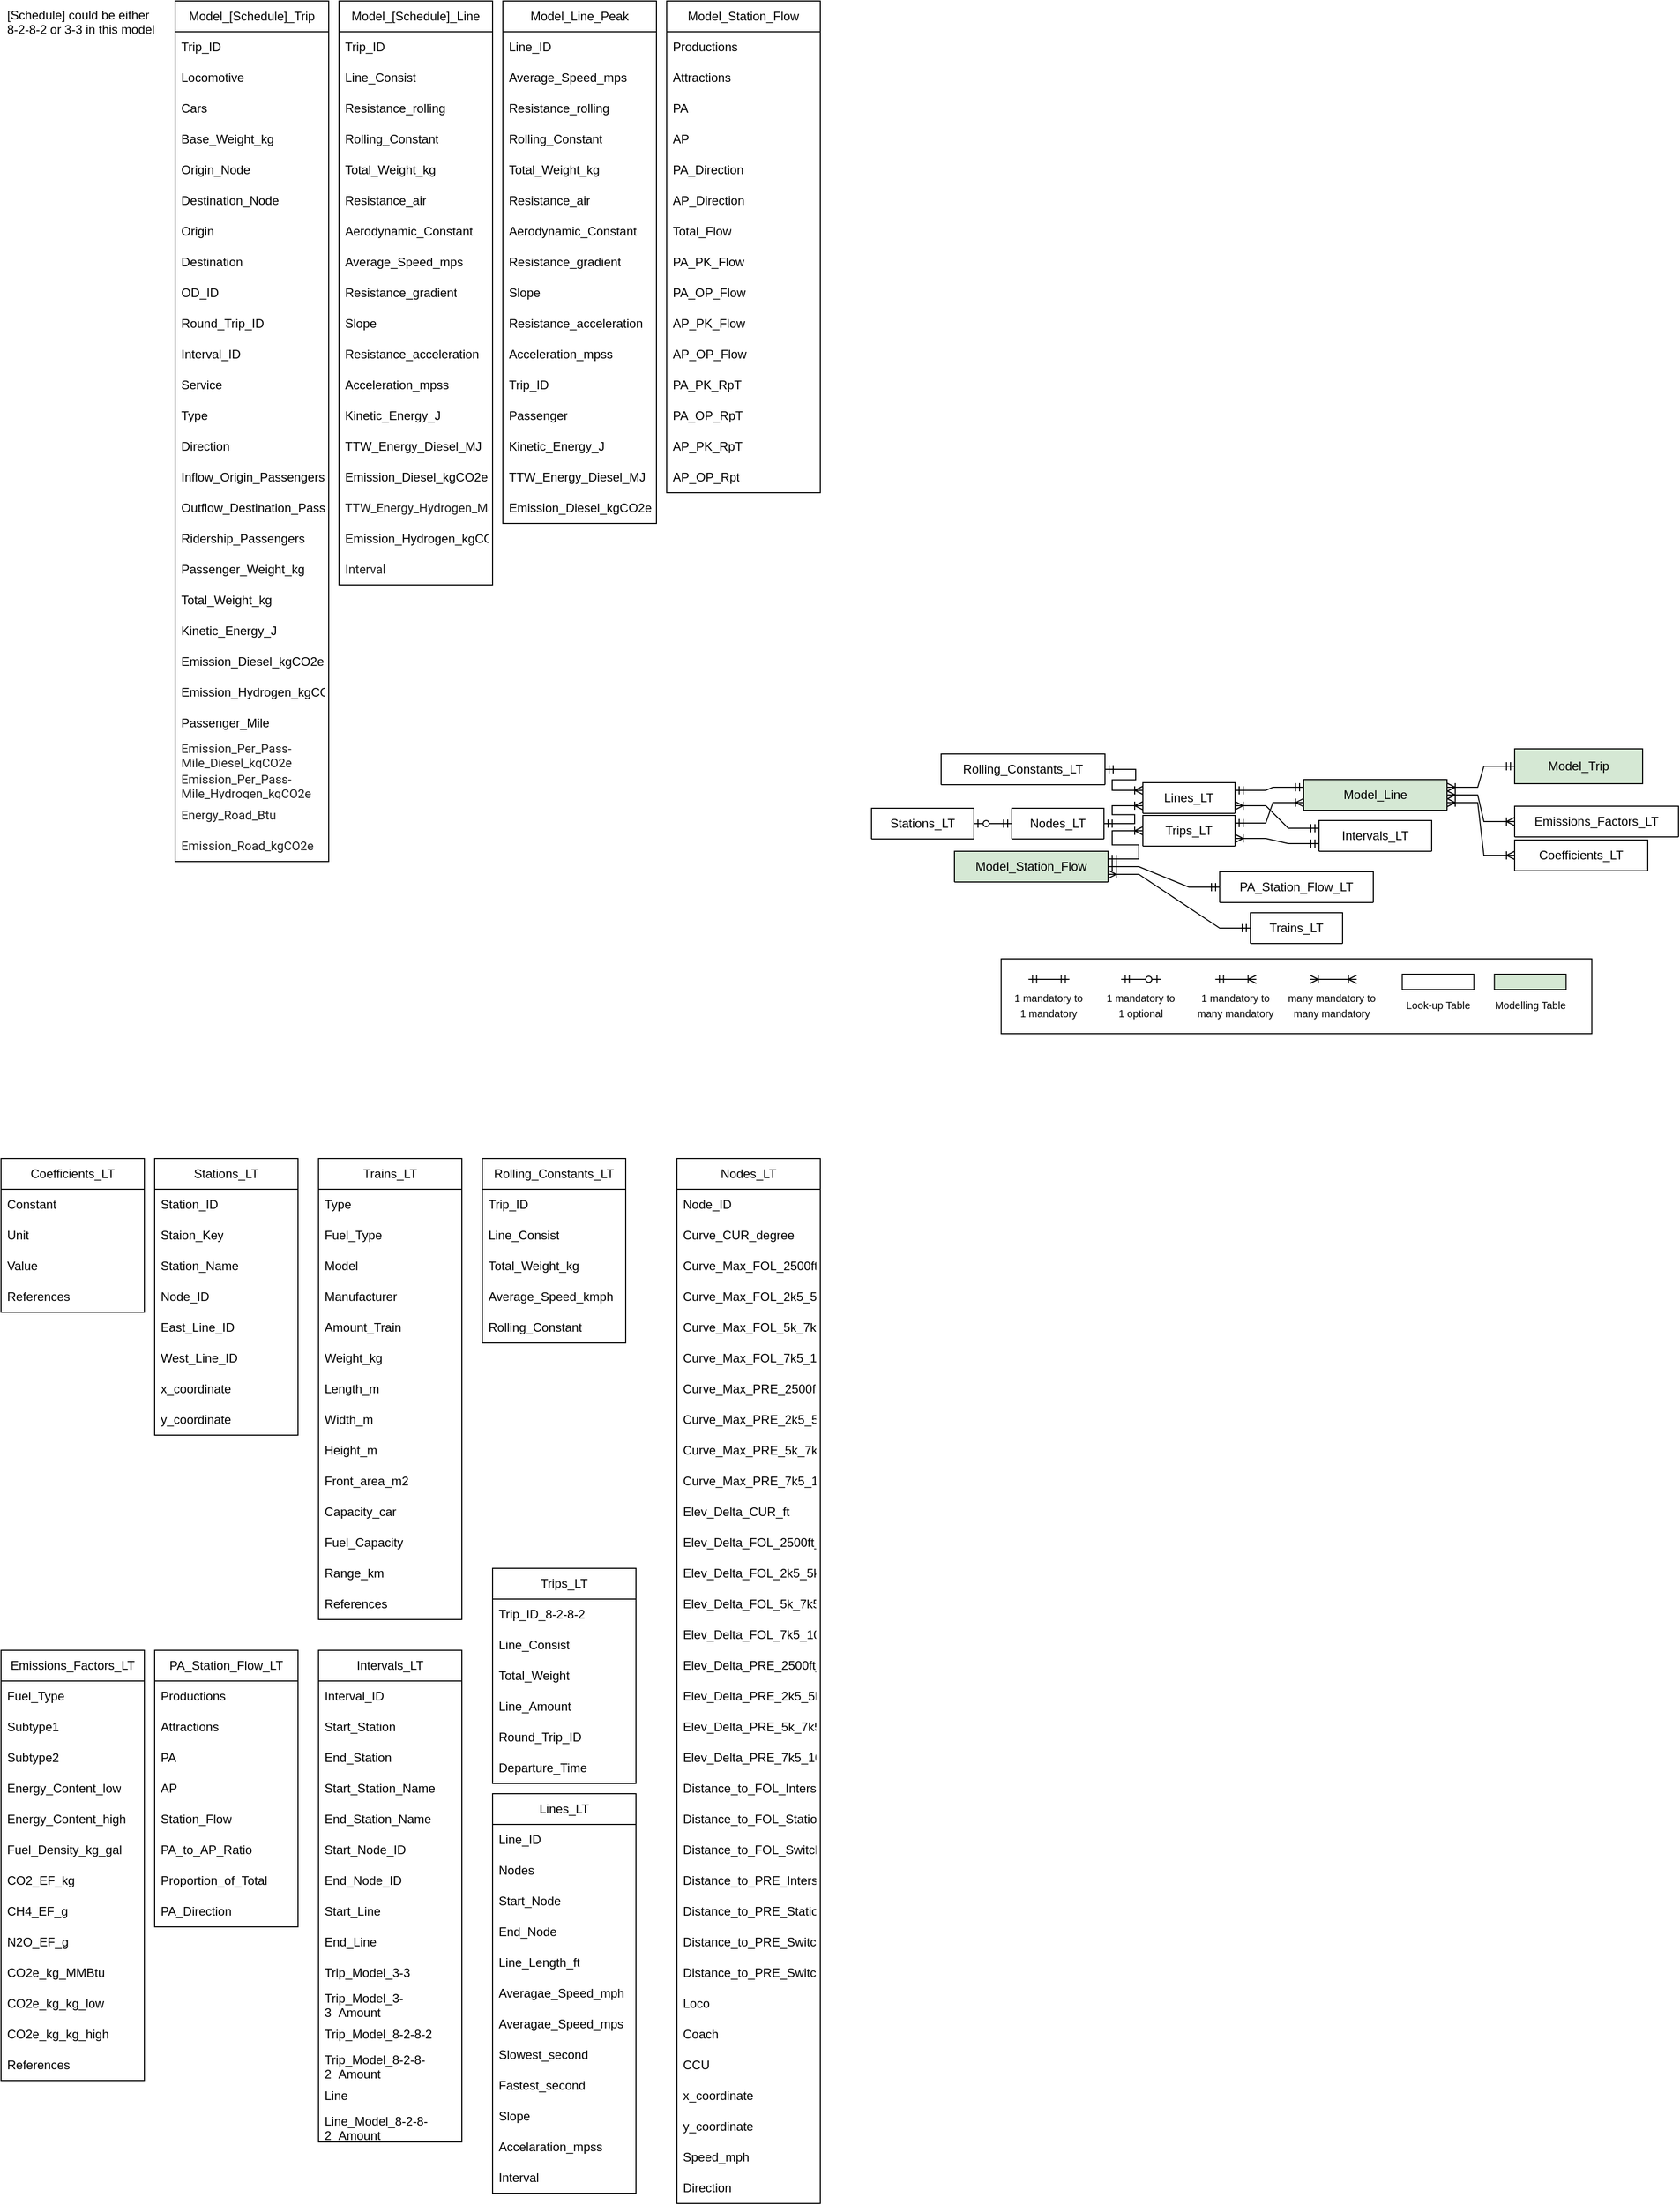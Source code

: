 <mxfile version="24.3.0" type="google">
  <diagram name="Page-1" id="ODfvW7qrYtP9SHO-YqLY">
    <mxGraphModel grid="1" page="1" gridSize="10" guides="1" tooltips="1" connect="1" arrows="1" fold="1" pageScale="1" pageWidth="850" pageHeight="1100" math="0" shadow="0">
      <root>
        <mxCell id="0" />
        <mxCell id="1" parent="0" />
        <mxCell id="jvu_9FkkSI8Xpd8V9rgd-16" value="" style="rounded=0;whiteSpace=wrap;html=1;" vertex="1" parent="1">
          <mxGeometry x="-703.37" y="-145" width="576.75" height="73" as="geometry" />
        </mxCell>
        <mxCell id="HLsloE8mA_rFA7pDTiB6-18" value="Trains_LT" style="swimlane;fontStyle=0;childLayout=stackLayout;horizontal=1;startSize=30;horizontalStack=0;resizeParent=1;resizeParentMax=0;resizeLast=0;collapsible=1;marginBottom=0;whiteSpace=wrap;html=1;shadow=0;" vertex="1" parent="1">
          <mxGeometry x="-1370" y="50" width="140" height="450" as="geometry" />
        </mxCell>
        <mxCell id="HLsloE8mA_rFA7pDTiB6-19" value="Type" style="text;strokeColor=none;fillColor=none;align=left;verticalAlign=middle;spacingLeft=4;spacingRight=4;overflow=hidden;points=[[0,0.5],[1,0.5]];portConstraint=eastwest;rotatable=0;whiteSpace=wrap;html=1;shadow=0;" vertex="1" parent="HLsloE8mA_rFA7pDTiB6-18">
          <mxGeometry y="30" width="140" height="30" as="geometry" />
        </mxCell>
        <mxCell id="HLsloE8mA_rFA7pDTiB6-35" value="Fuel_Type" style="text;strokeColor=none;fillColor=none;align=left;verticalAlign=middle;spacingLeft=4;spacingRight=4;overflow=hidden;points=[[0,0.5],[1,0.5]];portConstraint=eastwest;rotatable=0;whiteSpace=wrap;html=1;shadow=0;" vertex="1" parent="HLsloE8mA_rFA7pDTiB6-18">
          <mxGeometry y="60" width="140" height="30" as="geometry" />
        </mxCell>
        <mxCell id="JukTB1JxOh3o3CtafIfo-177" value="Model" style="text;strokeColor=none;fillColor=none;align=left;verticalAlign=middle;spacingLeft=4;spacingRight=4;overflow=hidden;points=[[0,0.5],[1,0.5]];portConstraint=eastwest;rotatable=0;whiteSpace=wrap;html=1;shadow=0;" vertex="1" parent="HLsloE8mA_rFA7pDTiB6-18">
          <mxGeometry y="90" width="140" height="30" as="geometry" />
        </mxCell>
        <mxCell id="JukTB1JxOh3o3CtafIfo-178" value="Manufacturer" style="text;strokeColor=none;fillColor=none;align=left;verticalAlign=middle;spacingLeft=4;spacingRight=4;overflow=hidden;points=[[0,0.5],[1,0.5]];portConstraint=eastwest;rotatable=0;whiteSpace=wrap;html=1;shadow=0;" vertex="1" parent="HLsloE8mA_rFA7pDTiB6-18">
          <mxGeometry y="120" width="140" height="30" as="geometry" />
        </mxCell>
        <mxCell id="JukTB1JxOh3o3CtafIfo-179" value="Amount_Train" style="text;strokeColor=none;fillColor=none;align=left;verticalAlign=middle;spacingLeft=4;spacingRight=4;overflow=hidden;points=[[0,0.5],[1,0.5]];portConstraint=eastwest;rotatable=0;whiteSpace=wrap;html=1;shadow=0;" vertex="1" parent="HLsloE8mA_rFA7pDTiB6-18">
          <mxGeometry y="150" width="140" height="30" as="geometry" />
        </mxCell>
        <mxCell id="JukTB1JxOh3o3CtafIfo-180" value="Weight_kg" style="text;strokeColor=none;fillColor=none;align=left;verticalAlign=middle;spacingLeft=4;spacingRight=4;overflow=hidden;points=[[0,0.5],[1,0.5]];portConstraint=eastwest;rotatable=0;whiteSpace=wrap;html=1;shadow=0;" vertex="1" parent="HLsloE8mA_rFA7pDTiB6-18">
          <mxGeometry y="180" width="140" height="30" as="geometry" />
        </mxCell>
        <mxCell id="JukTB1JxOh3o3CtafIfo-181" value="Length_m" style="text;strokeColor=none;fillColor=none;align=left;verticalAlign=middle;spacingLeft=4;spacingRight=4;overflow=hidden;points=[[0,0.5],[1,0.5]];portConstraint=eastwest;rotatable=0;whiteSpace=wrap;html=1;shadow=0;" vertex="1" parent="HLsloE8mA_rFA7pDTiB6-18">
          <mxGeometry y="210" width="140" height="30" as="geometry" />
        </mxCell>
        <mxCell id="JukTB1JxOh3o3CtafIfo-182" value="Width_m" style="text;strokeColor=none;fillColor=none;align=left;verticalAlign=middle;spacingLeft=4;spacingRight=4;overflow=hidden;points=[[0,0.5],[1,0.5]];portConstraint=eastwest;rotatable=0;whiteSpace=wrap;html=1;shadow=0;" vertex="1" parent="HLsloE8mA_rFA7pDTiB6-18">
          <mxGeometry y="240" width="140" height="30" as="geometry" />
        </mxCell>
        <mxCell id="JukTB1JxOh3o3CtafIfo-183" value="Height_m" style="text;strokeColor=none;fillColor=none;align=left;verticalAlign=middle;spacingLeft=4;spacingRight=4;overflow=hidden;points=[[0,0.5],[1,0.5]];portConstraint=eastwest;rotatable=0;whiteSpace=wrap;html=1;shadow=0;" vertex="1" parent="HLsloE8mA_rFA7pDTiB6-18">
          <mxGeometry y="270" width="140" height="30" as="geometry" />
        </mxCell>
        <mxCell id="JukTB1JxOh3o3CtafIfo-184" value="Front_area_m2" style="text;strokeColor=none;fillColor=none;align=left;verticalAlign=middle;spacingLeft=4;spacingRight=4;overflow=hidden;points=[[0,0.5],[1,0.5]];portConstraint=eastwest;rotatable=0;whiteSpace=wrap;html=1;shadow=0;" vertex="1" parent="HLsloE8mA_rFA7pDTiB6-18">
          <mxGeometry y="300" width="140" height="30" as="geometry" />
        </mxCell>
        <mxCell id="JukTB1JxOh3o3CtafIfo-185" value="Capacity_car" style="text;strokeColor=none;fillColor=none;align=left;verticalAlign=middle;spacingLeft=4;spacingRight=4;overflow=hidden;points=[[0,0.5],[1,0.5]];portConstraint=eastwest;rotatable=0;whiteSpace=wrap;html=1;shadow=0;" vertex="1" parent="HLsloE8mA_rFA7pDTiB6-18">
          <mxGeometry y="330" width="140" height="30" as="geometry" />
        </mxCell>
        <mxCell id="JukTB1JxOh3o3CtafIfo-186" value="Fuel_Capacity" style="text;strokeColor=none;fillColor=none;align=left;verticalAlign=middle;spacingLeft=4;spacingRight=4;overflow=hidden;points=[[0,0.5],[1,0.5]];portConstraint=eastwest;rotatable=0;whiteSpace=wrap;html=1;shadow=0;" vertex="1" parent="HLsloE8mA_rFA7pDTiB6-18">
          <mxGeometry y="360" width="140" height="30" as="geometry" />
        </mxCell>
        <mxCell id="JukTB1JxOh3o3CtafIfo-188" value="Range_km" style="text;strokeColor=none;fillColor=none;align=left;verticalAlign=middle;spacingLeft=4;spacingRight=4;overflow=hidden;points=[[0,0.5],[1,0.5]];portConstraint=eastwest;rotatable=0;whiteSpace=wrap;html=1;shadow=0;" vertex="1" parent="HLsloE8mA_rFA7pDTiB6-18">
          <mxGeometry y="390" width="140" height="30" as="geometry" />
        </mxCell>
        <mxCell id="JukTB1JxOh3o3CtafIfo-191" value="References" style="text;strokeColor=none;fillColor=none;align=left;verticalAlign=middle;spacingLeft=4;spacingRight=4;overflow=hidden;points=[[0,0.5],[1,0.5]];portConstraint=eastwest;rotatable=0;whiteSpace=wrap;html=1;shadow=0;" vertex="1" parent="HLsloE8mA_rFA7pDTiB6-18">
          <mxGeometry y="420" width="140" height="30" as="geometry" />
        </mxCell>
        <mxCell id="HLsloE8mA_rFA7pDTiB6-40" value="Stations_LT" style="swimlane;fontStyle=0;childLayout=stackLayout;horizontal=1;startSize=30;horizontalStack=0;resizeParent=1;resizeParentMax=0;resizeLast=0;collapsible=1;marginBottom=0;whiteSpace=wrap;html=1;shadow=0;" vertex="1" parent="1">
          <mxGeometry x="-1530" y="50" width="140" height="270" as="geometry" />
        </mxCell>
        <mxCell id="HLsloE8mA_rFA7pDTiB6-41" value="Station_ID" style="text;strokeColor=none;fillColor=none;align=left;verticalAlign=middle;spacingLeft=4;spacingRight=4;overflow=hidden;points=[[0,0.5],[1,0.5]];portConstraint=eastwest;rotatable=0;whiteSpace=wrap;html=1;shadow=0;" vertex="1" parent="HLsloE8mA_rFA7pDTiB6-40">
          <mxGeometry y="30" width="140" height="30" as="geometry" />
        </mxCell>
        <mxCell id="JukTB1JxOh3o3CtafIfo-225" value="Staion_Key" style="text;strokeColor=none;fillColor=none;align=left;verticalAlign=middle;spacingLeft=4;spacingRight=4;overflow=hidden;points=[[0,0.5],[1,0.5]];portConstraint=eastwest;rotatable=0;whiteSpace=wrap;html=1;shadow=0;" vertex="1" parent="HLsloE8mA_rFA7pDTiB6-40">
          <mxGeometry y="60" width="140" height="30" as="geometry" />
        </mxCell>
        <mxCell id="HLsloE8mA_rFA7pDTiB6-42" value="Station_Name" style="text;strokeColor=none;fillColor=none;align=left;verticalAlign=middle;spacingLeft=4;spacingRight=4;overflow=hidden;points=[[0,0.5],[1,0.5]];portConstraint=eastwest;rotatable=0;whiteSpace=wrap;html=1;shadow=0;" vertex="1" parent="HLsloE8mA_rFA7pDTiB6-40">
          <mxGeometry y="90" width="140" height="30" as="geometry" />
        </mxCell>
        <mxCell id="HLsloE8mA_rFA7pDTiB6-43" value="Node_ID" style="text;strokeColor=none;fillColor=none;align=left;verticalAlign=middle;spacingLeft=4;spacingRight=4;overflow=hidden;points=[[0,0.5],[1,0.5]];portConstraint=eastwest;rotatable=0;whiteSpace=wrap;html=1;shadow=0;" vertex="1" parent="HLsloE8mA_rFA7pDTiB6-40">
          <mxGeometry y="120" width="140" height="30" as="geometry" />
        </mxCell>
        <mxCell id="HLsloE8mA_rFA7pDTiB6-44" value="East_Line_ID" style="text;strokeColor=none;fillColor=none;align=left;verticalAlign=middle;spacingLeft=4;spacingRight=4;overflow=hidden;points=[[0,0.5],[1,0.5]];portConstraint=eastwest;rotatable=0;whiteSpace=wrap;html=1;shadow=0;" vertex="1" parent="HLsloE8mA_rFA7pDTiB6-40">
          <mxGeometry y="150" width="140" height="30" as="geometry" />
        </mxCell>
        <mxCell id="HLsloE8mA_rFA7pDTiB6-45" value="West_Line_ID" style="text;strokeColor=none;fillColor=none;align=left;verticalAlign=middle;spacingLeft=4;spacingRight=4;overflow=hidden;points=[[0,0.5],[1,0.5]];portConstraint=eastwest;rotatable=0;whiteSpace=wrap;html=1;shadow=0;" vertex="1" parent="HLsloE8mA_rFA7pDTiB6-40">
          <mxGeometry y="180" width="140" height="30" as="geometry" />
        </mxCell>
        <mxCell id="JukTB1JxOh3o3CtafIfo-226" value="x_coordinate" style="text;strokeColor=none;fillColor=none;align=left;verticalAlign=middle;spacingLeft=4;spacingRight=4;overflow=hidden;points=[[0,0.5],[1,0.5]];portConstraint=eastwest;rotatable=0;whiteSpace=wrap;html=1;shadow=0;" vertex="1" parent="HLsloE8mA_rFA7pDTiB6-40">
          <mxGeometry y="210" width="140" height="30" as="geometry" />
        </mxCell>
        <mxCell id="JukTB1JxOh3o3CtafIfo-227" value="y_coordinate" style="text;strokeColor=none;fillColor=none;align=left;verticalAlign=middle;spacingLeft=4;spacingRight=4;overflow=hidden;points=[[0,0.5],[1,0.5]];portConstraint=eastwest;rotatable=0;whiteSpace=wrap;html=1;shadow=0;" vertex="1" parent="HLsloE8mA_rFA7pDTiB6-40">
          <mxGeometry y="240" width="140" height="30" as="geometry" />
        </mxCell>
        <mxCell id="HLsloE8mA_rFA7pDTiB6-46" value="Trips_LT" style="swimlane;fontStyle=0;childLayout=stackLayout;horizontal=1;startSize=30;horizontalStack=0;resizeParent=1;resizeParentMax=0;resizeLast=0;collapsible=1;marginBottom=0;whiteSpace=wrap;html=1;shadow=0;" vertex="1" parent="1">
          <mxGeometry x="-1200" y="450" width="140" height="210" as="geometry" />
        </mxCell>
        <mxCell id="HLsloE8mA_rFA7pDTiB6-47" value="Trip_ID_8-2-8-2" style="text;strokeColor=none;fillColor=none;align=left;verticalAlign=middle;spacingLeft=4;spacingRight=4;overflow=hidden;points=[[0,0.5],[1,0.5]];portConstraint=eastwest;rotatable=0;whiteSpace=wrap;html=1;shadow=0;" vertex="1" parent="HLsloE8mA_rFA7pDTiB6-46">
          <mxGeometry y="30" width="140" height="30" as="geometry" />
        </mxCell>
        <mxCell id="HLsloE8mA_rFA7pDTiB6-48" value="Line_Consist" style="text;strokeColor=none;fillColor=none;align=left;verticalAlign=middle;spacingLeft=4;spacingRight=4;overflow=hidden;points=[[0,0.5],[1,0.5]];portConstraint=eastwest;rotatable=0;whiteSpace=wrap;html=1;shadow=0;" vertex="1" parent="HLsloE8mA_rFA7pDTiB6-46">
          <mxGeometry y="60" width="140" height="30" as="geometry" />
        </mxCell>
        <mxCell id="HLsloE8mA_rFA7pDTiB6-49" value="Total_Weight" style="text;strokeColor=none;fillColor=none;align=left;verticalAlign=middle;spacingLeft=4;spacingRight=4;overflow=hidden;points=[[0,0.5],[1,0.5]];portConstraint=eastwest;rotatable=0;whiteSpace=wrap;html=1;shadow=0;" vertex="1" parent="HLsloE8mA_rFA7pDTiB6-46">
          <mxGeometry y="90" width="140" height="30" as="geometry" />
        </mxCell>
        <mxCell id="JukTB1JxOh3o3CtafIfo-240" value="Line_Amount" style="text;strokeColor=none;fillColor=none;align=left;verticalAlign=middle;spacingLeft=4;spacingRight=4;overflow=hidden;points=[[0,0.5],[1,0.5]];portConstraint=eastwest;rotatable=0;whiteSpace=wrap;html=1;shadow=0;" vertex="1" parent="HLsloE8mA_rFA7pDTiB6-46">
          <mxGeometry y="120" width="140" height="30" as="geometry" />
        </mxCell>
        <mxCell id="JukTB1JxOh3o3CtafIfo-241" value="Round_Trip_ID" style="text;strokeColor=none;fillColor=none;align=left;verticalAlign=middle;spacingLeft=4;spacingRight=4;overflow=hidden;points=[[0,0.5],[1,0.5]];portConstraint=eastwest;rotatable=0;whiteSpace=wrap;html=1;shadow=0;" vertex="1" parent="HLsloE8mA_rFA7pDTiB6-46">
          <mxGeometry y="150" width="140" height="30" as="geometry" />
        </mxCell>
        <mxCell id="JukTB1JxOh3o3CtafIfo-242" value="Departure_Time" style="text;strokeColor=none;fillColor=none;align=left;verticalAlign=middle;spacingLeft=4;spacingRight=4;overflow=hidden;points=[[0,0.5],[1,0.5]];portConstraint=eastwest;rotatable=0;whiteSpace=wrap;html=1;shadow=0;" vertex="1" parent="HLsloE8mA_rFA7pDTiB6-46">
          <mxGeometry y="180" width="140" height="30" as="geometry" />
        </mxCell>
        <mxCell id="JukTB1JxOh3o3CtafIfo-243" value="Rolling_Constants_LT" style="swimlane;fontStyle=0;childLayout=stackLayout;horizontal=1;startSize=30;horizontalStack=0;resizeParent=1;resizeParentMax=0;resizeLast=0;collapsible=1;marginBottom=0;whiteSpace=wrap;html=1;shadow=0;" vertex="1" parent="1">
          <mxGeometry x="-1210" y="50" width="140" height="180" as="geometry" />
        </mxCell>
        <mxCell id="JukTB1JxOh3o3CtafIfo-244" value="Trip_ID" style="text;strokeColor=none;fillColor=none;align=left;verticalAlign=middle;spacingLeft=4;spacingRight=4;overflow=hidden;points=[[0,0.5],[1,0.5]];portConstraint=eastwest;rotatable=0;whiteSpace=wrap;html=1;shadow=0;" vertex="1" parent="JukTB1JxOh3o3CtafIfo-243">
          <mxGeometry y="30" width="140" height="30" as="geometry" />
        </mxCell>
        <mxCell id="JukTB1JxOh3o3CtafIfo-245" value="Line_Consist" style="text;strokeColor=none;fillColor=none;align=left;verticalAlign=middle;spacingLeft=4;spacingRight=4;overflow=hidden;points=[[0,0.5],[1,0.5]];portConstraint=eastwest;rotatable=0;whiteSpace=wrap;html=1;shadow=0;" vertex="1" parent="JukTB1JxOh3o3CtafIfo-243">
          <mxGeometry y="60" width="140" height="30" as="geometry" />
        </mxCell>
        <mxCell id="JukTB1JxOh3o3CtafIfo-246" value="Total_Weight_kg" style="text;strokeColor=none;fillColor=none;align=left;verticalAlign=middle;spacingLeft=4;spacingRight=4;overflow=hidden;points=[[0,0.5],[1,0.5]];portConstraint=eastwest;rotatable=0;whiteSpace=wrap;html=1;shadow=0;" vertex="1" parent="JukTB1JxOh3o3CtafIfo-243">
          <mxGeometry y="90" width="140" height="30" as="geometry" />
        </mxCell>
        <mxCell id="JukTB1JxOh3o3CtafIfo-247" value="Average_Speed_kmph" style="text;strokeColor=none;fillColor=none;align=left;verticalAlign=middle;spacingLeft=4;spacingRight=4;overflow=hidden;points=[[0,0.5],[1,0.5]];portConstraint=eastwest;rotatable=0;whiteSpace=wrap;html=1;shadow=0;" vertex="1" parent="JukTB1JxOh3o3CtafIfo-243">
          <mxGeometry y="120" width="140" height="30" as="geometry" />
        </mxCell>
        <mxCell id="JukTB1JxOh3o3CtafIfo-248" value="Rolling_Constant" style="text;strokeColor=none;fillColor=none;align=left;verticalAlign=middle;spacingLeft=4;spacingRight=4;overflow=hidden;points=[[0,0.5],[1,0.5]];portConstraint=eastwest;rotatable=0;whiteSpace=wrap;html=1;shadow=0;" vertex="1" parent="JukTB1JxOh3o3CtafIfo-243">
          <mxGeometry y="150" width="140" height="30" as="geometry" />
        </mxCell>
        <mxCell id="HLsloE8mA_rFA7pDTiB6-61" value="Coefficients&lt;span style=&quot;background-color: initial;&quot;&gt;_LT&lt;/span&gt;" style="swimlane;fontStyle=0;childLayout=stackLayout;horizontal=1;startSize=30;horizontalStack=0;resizeParent=1;resizeParentMax=0;resizeLast=0;collapsible=1;marginBottom=0;whiteSpace=wrap;html=1;shadow=0;" vertex="1" parent="1">
          <mxGeometry x="-1680" y="50" width="140" height="150" as="geometry" />
        </mxCell>
        <mxCell id="HLsloE8mA_rFA7pDTiB6-62" value="Constant" style="text;strokeColor=none;fillColor=none;align=left;verticalAlign=middle;spacingLeft=4;spacingRight=4;overflow=hidden;points=[[0,0.5],[1,0.5]];portConstraint=eastwest;rotatable=0;whiteSpace=wrap;html=1;shadow=0;" vertex="1" parent="HLsloE8mA_rFA7pDTiB6-61">
          <mxGeometry y="30" width="140" height="30" as="geometry" />
        </mxCell>
        <mxCell id="HLsloE8mA_rFA7pDTiB6-63" value="Unit" style="text;strokeColor=none;fillColor=none;align=left;verticalAlign=middle;spacingLeft=4;spacingRight=4;overflow=hidden;points=[[0,0.5],[1,0.5]];portConstraint=eastwest;rotatable=0;whiteSpace=wrap;html=1;shadow=0;" vertex="1" parent="HLsloE8mA_rFA7pDTiB6-61">
          <mxGeometry y="60" width="140" height="30" as="geometry" />
        </mxCell>
        <mxCell id="HLsloE8mA_rFA7pDTiB6-64" value="Value" style="text;strokeColor=none;fillColor=none;align=left;verticalAlign=middle;spacingLeft=4;spacingRight=4;overflow=hidden;points=[[0,0.5],[1,0.5]];portConstraint=eastwest;rotatable=0;whiteSpace=wrap;html=1;shadow=0;" vertex="1" parent="HLsloE8mA_rFA7pDTiB6-61">
          <mxGeometry y="90" width="140" height="30" as="geometry" />
        </mxCell>
        <mxCell id="JukTB1JxOh3o3CtafIfo-264" value="References" style="text;strokeColor=none;fillColor=none;align=left;verticalAlign=middle;spacingLeft=4;spacingRight=4;overflow=hidden;points=[[0,0.5],[1,0.5]];portConstraint=eastwest;rotatable=0;whiteSpace=wrap;html=1;shadow=0;" vertex="1" parent="HLsloE8mA_rFA7pDTiB6-61">
          <mxGeometry y="120" width="140" height="30" as="geometry" />
        </mxCell>
        <mxCell id="HLsloE8mA_rFA7pDTiB6-77" value="Intervals_LT" style="swimlane;fontStyle=0;childLayout=stackLayout;horizontal=1;startSize=30;horizontalStack=0;resizeParent=1;resizeParentMax=0;resizeLast=0;collapsible=1;marginBottom=0;whiteSpace=wrap;html=1;shadow=0;" vertex="1" parent="1">
          <mxGeometry x="-1370" y="530" width="140" height="480" as="geometry" />
        </mxCell>
        <mxCell id="HLsloE8mA_rFA7pDTiB6-78" value="Interval_ID" style="text;strokeColor=none;fillColor=none;align=left;verticalAlign=middle;spacingLeft=4;spacingRight=4;overflow=hidden;points=[[0,0.5],[1,0.5]];portConstraint=eastwest;rotatable=0;whiteSpace=wrap;html=1;shadow=0;" vertex="1" parent="HLsloE8mA_rFA7pDTiB6-77">
          <mxGeometry y="30" width="140" height="30" as="geometry" />
        </mxCell>
        <mxCell id="JukTB1JxOh3o3CtafIfo-228" value="Start_Station" style="text;strokeColor=none;fillColor=none;align=left;verticalAlign=middle;spacingLeft=4;spacingRight=4;overflow=hidden;points=[[0,0.5],[1,0.5]];portConstraint=eastwest;rotatable=0;whiteSpace=wrap;html=1;shadow=0;" vertex="1" parent="HLsloE8mA_rFA7pDTiB6-77">
          <mxGeometry y="60" width="140" height="30" as="geometry" />
        </mxCell>
        <mxCell id="JukTB1JxOh3o3CtafIfo-229" value="End_Station" style="text;strokeColor=none;fillColor=none;align=left;verticalAlign=middle;spacingLeft=4;spacingRight=4;overflow=hidden;points=[[0,0.5],[1,0.5]];portConstraint=eastwest;rotatable=0;whiteSpace=wrap;html=1;shadow=0;" vertex="1" parent="HLsloE8mA_rFA7pDTiB6-77">
          <mxGeometry y="90" width="140" height="30" as="geometry" />
        </mxCell>
        <mxCell id="JukTB1JxOh3o3CtafIfo-230" value="Start_Station_Name" style="text;strokeColor=none;fillColor=none;align=left;verticalAlign=middle;spacingLeft=4;spacingRight=4;overflow=hidden;points=[[0,0.5],[1,0.5]];portConstraint=eastwest;rotatable=0;whiteSpace=wrap;html=1;shadow=0;" vertex="1" parent="HLsloE8mA_rFA7pDTiB6-77">
          <mxGeometry y="120" width="140" height="30" as="geometry" />
        </mxCell>
        <mxCell id="JukTB1JxOh3o3CtafIfo-231" value="End_Station_Name" style="text;strokeColor=none;fillColor=none;align=left;verticalAlign=middle;spacingLeft=4;spacingRight=4;overflow=hidden;points=[[0,0.5],[1,0.5]];portConstraint=eastwest;rotatable=0;whiteSpace=wrap;html=1;shadow=0;" vertex="1" parent="HLsloE8mA_rFA7pDTiB6-77">
          <mxGeometry y="150" width="140" height="30" as="geometry" />
        </mxCell>
        <mxCell id="JukTB1JxOh3o3CtafIfo-232" value="Start_Node_ID" style="text;strokeColor=none;fillColor=none;align=left;verticalAlign=middle;spacingLeft=4;spacingRight=4;overflow=hidden;points=[[0,0.5],[1,0.5]];portConstraint=eastwest;rotatable=0;whiteSpace=wrap;html=1;shadow=0;" vertex="1" parent="HLsloE8mA_rFA7pDTiB6-77">
          <mxGeometry y="180" width="140" height="30" as="geometry" />
        </mxCell>
        <mxCell id="JukTB1JxOh3o3CtafIfo-233" value="End_Node_ID" style="text;strokeColor=none;fillColor=none;align=left;verticalAlign=middle;spacingLeft=4;spacingRight=4;overflow=hidden;points=[[0,0.5],[1,0.5]];portConstraint=eastwest;rotatable=0;whiteSpace=wrap;html=1;shadow=0;" vertex="1" parent="HLsloE8mA_rFA7pDTiB6-77">
          <mxGeometry y="210" width="140" height="30" as="geometry" />
        </mxCell>
        <mxCell id="JukTB1JxOh3o3CtafIfo-234" value="Start_Line" style="text;strokeColor=none;fillColor=none;align=left;verticalAlign=middle;spacingLeft=4;spacingRight=4;overflow=hidden;points=[[0,0.5],[1,0.5]];portConstraint=eastwest;rotatable=0;whiteSpace=wrap;html=1;shadow=0;" vertex="1" parent="HLsloE8mA_rFA7pDTiB6-77">
          <mxGeometry y="240" width="140" height="30" as="geometry" />
        </mxCell>
        <mxCell id="JukTB1JxOh3o3CtafIfo-235" value="End_Line" style="text;strokeColor=none;fillColor=none;align=left;verticalAlign=middle;spacingLeft=4;spacingRight=4;overflow=hidden;points=[[0,0.5],[1,0.5]];portConstraint=eastwest;rotatable=0;whiteSpace=wrap;html=1;shadow=0;" vertex="1" parent="HLsloE8mA_rFA7pDTiB6-77">
          <mxGeometry y="270" width="140" height="30" as="geometry" />
        </mxCell>
        <mxCell id="JukTB1JxOh3o3CtafIfo-237" value="Trip_Model_3-3" style="text;strokeColor=none;fillColor=none;align=left;verticalAlign=middle;spacingLeft=4;spacingRight=4;overflow=hidden;points=[[0,0.5],[1,0.5]];portConstraint=eastwest;rotatable=0;whiteSpace=wrap;html=1;shadow=0;" vertex="1" parent="HLsloE8mA_rFA7pDTiB6-77">
          <mxGeometry y="300" width="140" height="30" as="geometry" />
        </mxCell>
        <mxCell id="JukTB1JxOh3o3CtafIfo-238" value="Trip_Model_3-3_Amount" style="text;strokeColor=none;fillColor=none;align=left;verticalAlign=middle;spacingLeft=4;spacingRight=4;overflow=hidden;points=[[0,0.5],[1,0.5]];portConstraint=eastwest;rotatable=0;whiteSpace=wrap;html=1;shadow=0;" vertex="1" parent="HLsloE8mA_rFA7pDTiB6-77">
          <mxGeometry y="330" width="140" height="30" as="geometry" />
        </mxCell>
        <mxCell id="JukTB1JxOh3o3CtafIfo-236" value="Trip_Model_8-2-8-2" style="text;strokeColor=none;fillColor=none;align=left;verticalAlign=middle;spacingLeft=4;spacingRight=4;overflow=hidden;points=[[0,0.5],[1,0.5]];portConstraint=eastwest;rotatable=0;whiteSpace=wrap;html=1;shadow=0;" vertex="1" parent="HLsloE8mA_rFA7pDTiB6-77">
          <mxGeometry y="360" width="140" height="30" as="geometry" />
        </mxCell>
        <mxCell id="JukTB1JxOh3o3CtafIfo-239" value="Trip_Model_8-2-8-2_Amount" style="text;strokeColor=none;fillColor=none;align=left;verticalAlign=middle;spacingLeft=4;spacingRight=4;overflow=hidden;points=[[0,0.5],[1,0.5]];portConstraint=eastwest;rotatable=0;whiteSpace=wrap;html=1;shadow=0;" vertex="1" parent="HLsloE8mA_rFA7pDTiB6-77">
          <mxGeometry y="390" width="140" height="30" as="geometry" />
        </mxCell>
        <mxCell id="JukTB1JxOh3o3CtafIfo-278" value="Line" style="text;strokeColor=none;fillColor=none;align=left;verticalAlign=middle;spacingLeft=4;spacingRight=4;overflow=hidden;points=[[0,0.5],[1,0.5]];portConstraint=eastwest;rotatable=0;whiteSpace=wrap;html=1;shadow=0;" vertex="1" parent="HLsloE8mA_rFA7pDTiB6-77">
          <mxGeometry y="420" width="140" height="30" as="geometry" />
        </mxCell>
        <mxCell id="HLsloE8mA_rFA7pDTiB6-79" value="Line_Model_8-2-8-2_Amount" style="text;strokeColor=none;fillColor=none;align=left;verticalAlign=middle;spacingLeft=4;spacingRight=4;overflow=hidden;points=[[0,0.5],[1,0.5]];portConstraint=eastwest;rotatable=0;whiteSpace=wrap;html=1;shadow=0;" vertex="1" parent="HLsloE8mA_rFA7pDTiB6-77">
          <mxGeometry y="450" width="140" height="30" as="geometry" />
        </mxCell>
        <mxCell id="JukTB1JxOh3o3CtafIfo-17" value="Model_[Schedule]_Line" style="swimlane;fontStyle=0;childLayout=stackLayout;horizontal=1;startSize=30;horizontalStack=0;resizeParent=1;resizeParentMax=0;resizeLast=0;collapsible=1;marginBottom=0;whiteSpace=wrap;html=1;" vertex="1" parent="1">
          <mxGeometry x="-1350" y="-1080" width="150" height="570" as="geometry">
            <mxRectangle x="-1350" y="-1080" width="140" height="30" as="alternateBounds" />
          </mxGeometry>
        </mxCell>
        <mxCell id="JukTB1JxOh3o3CtafIfo-18" value="Trip_ID" style="text;strokeColor=none;fillColor=none;align=left;verticalAlign=middle;spacingLeft=4;spacingRight=4;overflow=hidden;points=[[0,0.5],[1,0.5]];portConstraint=eastwest;rotatable=0;whiteSpace=wrap;html=1;" vertex="1" parent="JukTB1JxOh3o3CtafIfo-17">
          <mxGeometry y="30" width="150" height="30" as="geometry" />
        </mxCell>
        <mxCell id="JukTB1JxOh3o3CtafIfo-43" value="Line_Consist" style="text;strokeColor=none;fillColor=none;align=left;verticalAlign=middle;spacingLeft=4;spacingRight=4;overflow=hidden;points=[[0,0.5],[1,0.5]];portConstraint=eastwest;rotatable=0;whiteSpace=wrap;html=1;" vertex="1" parent="JukTB1JxOh3o3CtafIfo-17">
          <mxGeometry y="60" width="150" height="30" as="geometry" />
        </mxCell>
        <mxCell id="JukTB1JxOh3o3CtafIfo-19" value="Resistance_rolling" style="text;strokeColor=none;fillColor=none;align=left;verticalAlign=middle;spacingLeft=4;spacingRight=4;overflow=hidden;points=[[0,0.5],[1,0.5]];portConstraint=eastwest;rotatable=0;whiteSpace=wrap;html=1;" vertex="1" parent="JukTB1JxOh3o3CtafIfo-17">
          <mxGeometry y="90" width="150" height="30" as="geometry" />
        </mxCell>
        <mxCell id="JukTB1JxOh3o3CtafIfo-44" value="Rolling_Constant" style="text;strokeColor=none;fillColor=none;align=left;verticalAlign=middle;spacingLeft=4;spacingRight=4;overflow=hidden;points=[[0,0.5],[1,0.5]];portConstraint=eastwest;rotatable=0;whiteSpace=wrap;html=1;" vertex="1" parent="JukTB1JxOh3o3CtafIfo-17">
          <mxGeometry y="120" width="150" height="30" as="geometry" />
        </mxCell>
        <mxCell id="JukTB1JxOh3o3CtafIfo-21" value="Total&lt;span style=&quot;background-color: initial;&quot;&gt;_Weight_kg&lt;/span&gt;" style="text;strokeColor=none;fillColor=none;align=left;verticalAlign=middle;spacingLeft=4;spacingRight=4;overflow=hidden;points=[[0,0.5],[1,0.5]];portConstraint=eastwest;rotatable=0;whiteSpace=wrap;html=1;" vertex="1" parent="JukTB1JxOh3o3CtafIfo-17">
          <mxGeometry y="150" width="150" height="30" as="geometry" />
        </mxCell>
        <mxCell id="JukTB1JxOh3o3CtafIfo-22" value="&lt;div&gt;&lt;span style=&quot;background-color: initial;&quot;&gt;Resistance_air&lt;/span&gt;&lt;/div&gt;" style="text;strokeColor=none;fillColor=none;align=left;verticalAlign=middle;spacingLeft=4;spacingRight=4;overflow=hidden;points=[[0,0.5],[1,0.5]];portConstraint=eastwest;rotatable=0;whiteSpace=wrap;html=1;" vertex="1" parent="JukTB1JxOh3o3CtafIfo-17">
          <mxGeometry y="180" width="150" height="30" as="geometry" />
        </mxCell>
        <mxCell id="JukTB1JxOh3o3CtafIfo-23" value="Aerodynamic_Constant" style="text;strokeColor=none;fillColor=none;align=left;verticalAlign=middle;spacingLeft=4;spacingRight=4;overflow=hidden;points=[[0,0.5],[1,0.5]];portConstraint=eastwest;rotatable=0;whiteSpace=wrap;html=1;" vertex="1" parent="JukTB1JxOh3o3CtafIfo-17">
          <mxGeometry y="210" width="150" height="30" as="geometry" />
        </mxCell>
        <mxCell id="JukTB1JxOh3o3CtafIfo-24" value="Average_Speed_mps" style="text;strokeColor=none;fillColor=none;align=left;verticalAlign=middle;spacingLeft=4;spacingRight=4;overflow=hidden;points=[[0,0.5],[1,0.5]];portConstraint=eastwest;rotatable=0;whiteSpace=wrap;html=1;" vertex="1" parent="JukTB1JxOh3o3CtafIfo-17">
          <mxGeometry y="240" width="150" height="30" as="geometry" />
        </mxCell>
        <mxCell id="JukTB1JxOh3o3CtafIfo-25" value="Resistance_gradient" style="text;strokeColor=none;fillColor=none;align=left;verticalAlign=middle;spacingLeft=4;spacingRight=4;overflow=hidden;points=[[0,0.5],[1,0.5]];portConstraint=eastwest;rotatable=0;whiteSpace=wrap;html=1;" vertex="1" parent="JukTB1JxOh3o3CtafIfo-17">
          <mxGeometry y="270" width="150" height="30" as="geometry" />
        </mxCell>
        <mxCell id="JukTB1JxOh3o3CtafIfo-26" value="Slope" style="text;strokeColor=none;fillColor=none;align=left;verticalAlign=middle;spacingLeft=4;spacingRight=4;overflow=hidden;points=[[0,0.5],[1,0.5]];portConstraint=eastwest;rotatable=0;whiteSpace=wrap;html=1;" vertex="1" parent="JukTB1JxOh3o3CtafIfo-17">
          <mxGeometry y="300" width="150" height="30" as="geometry" />
        </mxCell>
        <mxCell id="JukTB1JxOh3o3CtafIfo-27" value="Resistance_acceleration" style="text;strokeColor=none;fillColor=none;align=left;verticalAlign=middle;spacingLeft=4;spacingRight=4;overflow=hidden;points=[[0,0.5],[1,0.5]];portConstraint=eastwest;rotatable=0;whiteSpace=wrap;html=1;" vertex="1" parent="JukTB1JxOh3o3CtafIfo-17">
          <mxGeometry y="330" width="150" height="30" as="geometry" />
        </mxCell>
        <mxCell id="JukTB1JxOh3o3CtafIfo-28" value="Acceleration_mpss" style="text;strokeColor=none;fillColor=none;align=left;verticalAlign=middle;spacingLeft=4;spacingRight=4;overflow=hidden;points=[[0,0.5],[1,0.5]];portConstraint=eastwest;rotatable=0;whiteSpace=wrap;html=1;" vertex="1" parent="JukTB1JxOh3o3CtafIfo-17">
          <mxGeometry y="360" width="150" height="30" as="geometry" />
        </mxCell>
        <mxCell id="JukTB1JxOh3o3CtafIfo-37" value="Kinetic_Energy_J" style="text;strokeColor=none;fillColor=none;align=left;verticalAlign=middle;spacingLeft=4;spacingRight=4;overflow=hidden;points=[[0,0.5],[1,0.5]];portConstraint=eastwest;rotatable=0;whiteSpace=wrap;html=1;" vertex="1" parent="JukTB1JxOh3o3CtafIfo-17">
          <mxGeometry y="390" width="150" height="30" as="geometry" />
        </mxCell>
        <mxCell id="JukTB1JxOh3o3CtafIfo-45" value="TTW_Energy_Diesel_MJ" style="text;strokeColor=none;fillColor=none;align=left;verticalAlign=middle;spacingLeft=4;spacingRight=4;overflow=hidden;points=[[0,0.5],[1,0.5]];portConstraint=eastwest;rotatable=0;whiteSpace=wrap;html=1;" vertex="1" parent="JukTB1JxOh3o3CtafIfo-17">
          <mxGeometry y="420" width="150" height="30" as="geometry" />
        </mxCell>
        <mxCell id="JukTB1JxOh3o3CtafIfo-38" value="Emission_Diesel_kgCO2e" style="text;strokeColor=none;fillColor=none;align=left;verticalAlign=middle;spacingLeft=4;spacingRight=4;overflow=hidden;points=[[0,0.5],[1,0.5]];portConstraint=eastwest;rotatable=0;whiteSpace=wrap;html=1;" vertex="1" parent="JukTB1JxOh3o3CtafIfo-17">
          <mxGeometry y="450" width="150" height="30" as="geometry" />
        </mxCell>
        <mxCell id="JukTB1JxOh3o3CtafIfo-46" value="&lt;span style=&quot;color: rgb(31, 31, 31); font-family: &amp;quot;Google Sans&amp;quot;, Roboto, sans-serif; white-space-collapse: preserve; background-color: rgb(255, 255, 255);&quot;&gt;TTW_Energy_Hydrogen_MJ&lt;/span&gt;" style="text;strokeColor=none;fillColor=none;align=left;verticalAlign=middle;spacingLeft=4;spacingRight=4;overflow=hidden;points=[[0,0.5],[1,0.5]];portConstraint=eastwest;rotatable=0;whiteSpace=wrap;html=1;" vertex="1" parent="JukTB1JxOh3o3CtafIfo-17">
          <mxGeometry y="480" width="150" height="30" as="geometry" />
        </mxCell>
        <mxCell id="JukTB1JxOh3o3CtafIfo-39" value="Emission_Hydrogen_kgCO2e" style="text;strokeColor=none;fillColor=none;align=left;verticalAlign=middle;spacingLeft=4;spacingRight=4;overflow=hidden;points=[[0,0.5],[1,0.5]];portConstraint=eastwest;rotatable=0;whiteSpace=wrap;html=1;" vertex="1" parent="JukTB1JxOh3o3CtafIfo-17">
          <mxGeometry y="510" width="150" height="30" as="geometry" />
        </mxCell>
        <mxCell id="JukTB1JxOh3o3CtafIfo-42" value="&lt;span style=&quot;color: rgb(31, 31, 31); font-family: &amp;quot;Google Sans&amp;quot;, Roboto, sans-serif; white-space-collapse: preserve; background-color: rgb(255, 255, 255);&quot;&gt;Interval&lt;/span&gt;" style="text;strokeColor=none;fillColor=none;align=left;verticalAlign=middle;spacingLeft=4;spacingRight=4;overflow=hidden;points=[[0,0.5],[1,0.5]];portConstraint=eastwest;rotatable=0;whiteSpace=wrap;html=1;" vertex="1" parent="JukTB1JxOh3o3CtafIfo-17">
          <mxGeometry y="540" width="150" height="30" as="geometry" />
        </mxCell>
        <mxCell id="JukTB1JxOh3o3CtafIfo-48" value="Model_Line_Peak" style="swimlane;fontStyle=0;childLayout=stackLayout;horizontal=1;startSize=30;horizontalStack=0;resizeParent=1;resizeParentMax=0;resizeLast=0;collapsible=1;marginBottom=0;whiteSpace=wrap;html=1;" vertex="1" parent="1">
          <mxGeometry x="-1190" y="-1080" width="150" height="510" as="geometry">
            <mxRectangle x="-1197" y="-1080" width="150" height="30" as="alternateBounds" />
          </mxGeometry>
        </mxCell>
        <mxCell id="JukTB1JxOh3o3CtafIfo-50" value="Line_ID" style="text;strokeColor=none;fillColor=none;align=left;verticalAlign=middle;spacingLeft=4;spacingRight=4;overflow=hidden;points=[[0,0.5],[1,0.5]];portConstraint=eastwest;rotatable=0;whiteSpace=wrap;html=1;" vertex="1" parent="JukTB1JxOh3o3CtafIfo-48">
          <mxGeometry y="30" width="150" height="30" as="geometry" />
        </mxCell>
        <mxCell id="JukTB1JxOh3o3CtafIfo-67" value="Average_Speed_mps" style="text;strokeColor=none;fillColor=none;align=left;verticalAlign=middle;spacingLeft=4;spacingRight=4;overflow=hidden;points=[[0,0.5],[1,0.5]];portConstraint=eastwest;rotatable=0;whiteSpace=wrap;html=1;" vertex="1" parent="JukTB1JxOh3o3CtafIfo-48">
          <mxGeometry y="60" width="150" height="30" as="geometry" />
        </mxCell>
        <mxCell id="JukTB1JxOh3o3CtafIfo-51" value="Resistance_rolling" style="text;strokeColor=none;fillColor=none;align=left;verticalAlign=middle;spacingLeft=4;spacingRight=4;overflow=hidden;points=[[0,0.5],[1,0.5]];portConstraint=eastwest;rotatable=0;whiteSpace=wrap;html=1;" vertex="1" parent="JukTB1JxOh3o3CtafIfo-48">
          <mxGeometry y="90" width="150" height="30" as="geometry" />
        </mxCell>
        <mxCell id="JukTB1JxOh3o3CtafIfo-52" value="Rolling_Constant" style="text;strokeColor=none;fillColor=none;align=left;verticalAlign=middle;spacingLeft=4;spacingRight=4;overflow=hidden;points=[[0,0.5],[1,0.5]];portConstraint=eastwest;rotatable=0;whiteSpace=wrap;html=1;" vertex="1" parent="JukTB1JxOh3o3CtafIfo-48">
          <mxGeometry y="120" width="150" height="30" as="geometry" />
        </mxCell>
        <mxCell id="JukTB1JxOh3o3CtafIfo-53" value="Total&lt;span style=&quot;background-color: initial;&quot;&gt;_Weight_kg&lt;/span&gt;" style="text;strokeColor=none;fillColor=none;align=left;verticalAlign=middle;spacingLeft=4;spacingRight=4;overflow=hidden;points=[[0,0.5],[1,0.5]];portConstraint=eastwest;rotatable=0;whiteSpace=wrap;html=1;" vertex="1" parent="JukTB1JxOh3o3CtafIfo-48">
          <mxGeometry y="150" width="150" height="30" as="geometry" />
        </mxCell>
        <mxCell id="JukTB1JxOh3o3CtafIfo-54" value="&lt;div&gt;&lt;span style=&quot;background-color: initial;&quot;&gt;Resistance_air&lt;/span&gt;&lt;/div&gt;" style="text;strokeColor=none;fillColor=none;align=left;verticalAlign=middle;spacingLeft=4;spacingRight=4;overflow=hidden;points=[[0,0.5],[1,0.5]];portConstraint=eastwest;rotatable=0;whiteSpace=wrap;html=1;" vertex="1" parent="JukTB1JxOh3o3CtafIfo-48">
          <mxGeometry y="180" width="150" height="30" as="geometry" />
        </mxCell>
        <mxCell id="JukTB1JxOh3o3CtafIfo-55" value="Aerodynamic_Constant" style="text;strokeColor=none;fillColor=none;align=left;verticalAlign=middle;spacingLeft=4;spacingRight=4;overflow=hidden;points=[[0,0.5],[1,0.5]];portConstraint=eastwest;rotatable=0;whiteSpace=wrap;html=1;" vertex="1" parent="JukTB1JxOh3o3CtafIfo-48">
          <mxGeometry y="210" width="150" height="30" as="geometry" />
        </mxCell>
        <mxCell id="JukTB1JxOh3o3CtafIfo-57" value="Resistance_gradient" style="text;strokeColor=none;fillColor=none;align=left;verticalAlign=middle;spacingLeft=4;spacingRight=4;overflow=hidden;points=[[0,0.5],[1,0.5]];portConstraint=eastwest;rotatable=0;whiteSpace=wrap;html=1;" vertex="1" parent="JukTB1JxOh3o3CtafIfo-48">
          <mxGeometry y="240" width="150" height="30" as="geometry" />
        </mxCell>
        <mxCell id="JukTB1JxOh3o3CtafIfo-58" value="Slope" style="text;strokeColor=none;fillColor=none;align=left;verticalAlign=middle;spacingLeft=4;spacingRight=4;overflow=hidden;points=[[0,0.5],[1,0.5]];portConstraint=eastwest;rotatable=0;whiteSpace=wrap;html=1;" vertex="1" parent="JukTB1JxOh3o3CtafIfo-48">
          <mxGeometry y="270" width="150" height="30" as="geometry" />
        </mxCell>
        <mxCell id="JukTB1JxOh3o3CtafIfo-59" value="Resistance_acceleration" style="text;strokeColor=none;fillColor=none;align=left;verticalAlign=middle;spacingLeft=4;spacingRight=4;overflow=hidden;points=[[0,0.5],[1,0.5]];portConstraint=eastwest;rotatable=0;whiteSpace=wrap;html=1;" vertex="1" parent="JukTB1JxOh3o3CtafIfo-48">
          <mxGeometry y="300" width="150" height="30" as="geometry" />
        </mxCell>
        <mxCell id="JukTB1JxOh3o3CtafIfo-60" value="Acceleration_mpss" style="text;strokeColor=none;fillColor=none;align=left;verticalAlign=middle;spacingLeft=4;spacingRight=4;overflow=hidden;points=[[0,0.5],[1,0.5]];portConstraint=eastwest;rotatable=0;whiteSpace=wrap;html=1;" vertex="1" parent="JukTB1JxOh3o3CtafIfo-48">
          <mxGeometry y="330" width="150" height="30" as="geometry" />
        </mxCell>
        <mxCell id="JukTB1JxOh3o3CtafIfo-68" value="Trip_ID" style="text;strokeColor=none;fillColor=none;align=left;verticalAlign=middle;spacingLeft=4;spacingRight=4;overflow=hidden;points=[[0,0.5],[1,0.5]];portConstraint=eastwest;rotatable=0;whiteSpace=wrap;html=1;" vertex="1" parent="JukTB1JxOh3o3CtafIfo-48">
          <mxGeometry y="360" width="150" height="30" as="geometry" />
        </mxCell>
        <mxCell id="JukTB1JxOh3o3CtafIfo-69" value="Passenger" style="text;strokeColor=none;fillColor=none;align=left;verticalAlign=middle;spacingLeft=4;spacingRight=4;overflow=hidden;points=[[0,0.5],[1,0.5]];portConstraint=eastwest;rotatable=0;whiteSpace=wrap;html=1;" vertex="1" parent="JukTB1JxOh3o3CtafIfo-48">
          <mxGeometry y="390" width="150" height="30" as="geometry" />
        </mxCell>
        <mxCell id="JukTB1JxOh3o3CtafIfo-61" value="Kinetic_Energy_J" style="text;strokeColor=none;fillColor=none;align=left;verticalAlign=middle;spacingLeft=4;spacingRight=4;overflow=hidden;points=[[0,0.5],[1,0.5]];portConstraint=eastwest;rotatable=0;whiteSpace=wrap;html=1;" vertex="1" parent="JukTB1JxOh3o3CtafIfo-48">
          <mxGeometry y="420" width="150" height="30" as="geometry" />
        </mxCell>
        <mxCell id="JukTB1JxOh3o3CtafIfo-62" value="TTW_Energy_Diesel_MJ" style="text;strokeColor=none;fillColor=none;align=left;verticalAlign=middle;spacingLeft=4;spacingRight=4;overflow=hidden;points=[[0,0.5],[1,0.5]];portConstraint=eastwest;rotatable=0;whiteSpace=wrap;html=1;" vertex="1" parent="JukTB1JxOh3o3CtafIfo-48">
          <mxGeometry y="450" width="150" height="30" as="geometry" />
        </mxCell>
        <mxCell id="JukTB1JxOh3o3CtafIfo-63" value="Emission_Diesel_kgCO2e" style="text;strokeColor=none;fillColor=none;align=left;verticalAlign=middle;spacingLeft=4;spacingRight=4;overflow=hidden;points=[[0,0.5],[1,0.5]];portConstraint=eastwest;rotatable=0;whiteSpace=wrap;html=1;" vertex="1" parent="JukTB1JxOh3o3CtafIfo-48">
          <mxGeometry y="480" width="150" height="30" as="geometry" />
        </mxCell>
        <mxCell id="JukTB1JxOh3o3CtafIfo-70" value="Model_[Schedule]_Trip" style="swimlane;fontStyle=0;childLayout=stackLayout;horizontal=1;startSize=30;horizontalStack=0;resizeParent=1;resizeParentMax=0;resizeLast=0;collapsible=1;marginBottom=0;whiteSpace=wrap;html=1;" vertex="1" parent="1">
          <mxGeometry x="-1510" y="-1080" width="150" height="840" as="geometry">
            <mxRectangle x="-1670" y="-1080" width="150" height="30" as="alternateBounds" />
          </mxGeometry>
        </mxCell>
        <mxCell id="JukTB1JxOh3o3CtafIfo-71" value="Trip_ID" style="text;strokeColor=none;fillColor=none;align=left;verticalAlign=middle;spacingLeft=4;spacingRight=4;overflow=hidden;points=[[0,0.5],[1,0.5]];portConstraint=eastwest;rotatable=0;whiteSpace=wrap;html=1;" vertex="1" parent="JukTB1JxOh3o3CtafIfo-70">
          <mxGeometry y="30" width="150" height="30" as="geometry" />
        </mxCell>
        <mxCell id="JukTB1JxOh3o3CtafIfo-72" value="Locomotive" style="text;strokeColor=none;fillColor=none;align=left;verticalAlign=middle;spacingLeft=4;spacingRight=4;overflow=hidden;points=[[0,0.5],[1,0.5]];portConstraint=eastwest;rotatable=0;whiteSpace=wrap;html=1;" vertex="1" parent="JukTB1JxOh3o3CtafIfo-70">
          <mxGeometry y="60" width="150" height="30" as="geometry" />
        </mxCell>
        <mxCell id="JukTB1JxOh3o3CtafIfo-73" value="Cars" style="text;strokeColor=none;fillColor=none;align=left;verticalAlign=middle;spacingLeft=4;spacingRight=4;overflow=hidden;points=[[0,0.5],[1,0.5]];portConstraint=eastwest;rotatable=0;whiteSpace=wrap;html=1;" vertex="1" parent="JukTB1JxOh3o3CtafIfo-70">
          <mxGeometry y="90" width="150" height="30" as="geometry" />
        </mxCell>
        <mxCell id="JukTB1JxOh3o3CtafIfo-74" value="Base_Weight_kg" style="text;strokeColor=none;fillColor=none;align=left;verticalAlign=middle;spacingLeft=4;spacingRight=4;overflow=hidden;points=[[0,0.5],[1,0.5]];portConstraint=eastwest;rotatable=0;whiteSpace=wrap;html=1;" vertex="1" parent="JukTB1JxOh3o3CtafIfo-70">
          <mxGeometry y="120" width="150" height="30" as="geometry" />
        </mxCell>
        <mxCell id="JukTB1JxOh3o3CtafIfo-75" value="&lt;div&gt;&lt;span style=&quot;background-color: initial;&quot;&gt;Origin_Node&lt;/span&gt;&lt;br&gt;&lt;/div&gt;" style="text;strokeColor=none;fillColor=none;align=left;verticalAlign=middle;spacingLeft=4;spacingRight=4;overflow=hidden;points=[[0,0.5],[1,0.5]];portConstraint=eastwest;rotatable=0;whiteSpace=wrap;html=1;" vertex="1" parent="JukTB1JxOh3o3CtafIfo-70">
          <mxGeometry y="150" width="150" height="30" as="geometry" />
        </mxCell>
        <mxCell id="JukTB1JxOh3o3CtafIfo-76" value="Destination_Node" style="text;strokeColor=none;fillColor=none;align=left;verticalAlign=middle;spacingLeft=4;spacingRight=4;overflow=hidden;points=[[0,0.5],[1,0.5]];portConstraint=eastwest;rotatable=0;whiteSpace=wrap;html=1;" vertex="1" parent="JukTB1JxOh3o3CtafIfo-70">
          <mxGeometry y="180" width="150" height="30" as="geometry" />
        </mxCell>
        <mxCell id="JukTB1JxOh3o3CtafIfo-77" value="Origin" style="text;strokeColor=none;fillColor=none;align=left;verticalAlign=middle;spacingLeft=4;spacingRight=4;overflow=hidden;points=[[0,0.5],[1,0.5]];portConstraint=eastwest;rotatable=0;whiteSpace=wrap;html=1;" vertex="1" parent="JukTB1JxOh3o3CtafIfo-70">
          <mxGeometry y="210" width="150" height="30" as="geometry" />
        </mxCell>
        <mxCell id="JukTB1JxOh3o3CtafIfo-78" value="Destination" style="text;strokeColor=none;fillColor=none;align=left;verticalAlign=middle;spacingLeft=4;spacingRight=4;overflow=hidden;points=[[0,0.5],[1,0.5]];portConstraint=eastwest;rotatable=0;whiteSpace=wrap;html=1;" vertex="1" parent="JukTB1JxOh3o3CtafIfo-70">
          <mxGeometry y="240" width="150" height="30" as="geometry" />
        </mxCell>
        <mxCell id="JukTB1JxOh3o3CtafIfo-79" value="OD_ID" style="text;strokeColor=none;fillColor=none;align=left;verticalAlign=middle;spacingLeft=4;spacingRight=4;overflow=hidden;points=[[0,0.5],[1,0.5]];portConstraint=eastwest;rotatable=0;whiteSpace=wrap;html=1;" vertex="1" parent="JukTB1JxOh3o3CtafIfo-70">
          <mxGeometry y="270" width="150" height="30" as="geometry" />
        </mxCell>
        <mxCell id="JukTB1JxOh3o3CtafIfo-80" value="Round_Trip_ID" style="text;strokeColor=none;fillColor=none;align=left;verticalAlign=middle;spacingLeft=4;spacingRight=4;overflow=hidden;points=[[0,0.5],[1,0.5]];portConstraint=eastwest;rotatable=0;whiteSpace=wrap;html=1;" vertex="1" parent="JukTB1JxOh3o3CtafIfo-70">
          <mxGeometry y="300" width="150" height="30" as="geometry" />
        </mxCell>
        <mxCell id="JukTB1JxOh3o3CtafIfo-81" value="Interval_ID" style="text;strokeColor=none;fillColor=none;align=left;verticalAlign=middle;spacingLeft=4;spacingRight=4;overflow=hidden;points=[[0,0.5],[1,0.5]];portConstraint=eastwest;rotatable=0;whiteSpace=wrap;html=1;" vertex="1" parent="JukTB1JxOh3o3CtafIfo-70">
          <mxGeometry y="330" width="150" height="30" as="geometry" />
        </mxCell>
        <mxCell id="JukTB1JxOh3o3CtafIfo-82" value="Service" style="text;strokeColor=none;fillColor=none;align=left;verticalAlign=middle;spacingLeft=4;spacingRight=4;overflow=hidden;points=[[0,0.5],[1,0.5]];portConstraint=eastwest;rotatable=0;whiteSpace=wrap;html=1;" vertex="1" parent="JukTB1JxOh3o3CtafIfo-70">
          <mxGeometry y="360" width="150" height="30" as="geometry" />
        </mxCell>
        <mxCell id="JukTB1JxOh3o3CtafIfo-83" value="Type" style="text;strokeColor=none;fillColor=none;align=left;verticalAlign=middle;spacingLeft=4;spacingRight=4;overflow=hidden;points=[[0,0.5],[1,0.5]];portConstraint=eastwest;rotatable=0;whiteSpace=wrap;html=1;" vertex="1" parent="JukTB1JxOh3o3CtafIfo-70">
          <mxGeometry y="390" width="150" height="30" as="geometry" />
        </mxCell>
        <mxCell id="JukTB1JxOh3o3CtafIfo-84" value="Direction" style="text;strokeColor=none;fillColor=none;align=left;verticalAlign=middle;spacingLeft=4;spacingRight=4;overflow=hidden;points=[[0,0.5],[1,0.5]];portConstraint=eastwest;rotatable=0;whiteSpace=wrap;html=1;" vertex="1" parent="JukTB1JxOh3o3CtafIfo-70">
          <mxGeometry y="420" width="150" height="30" as="geometry" />
        </mxCell>
        <mxCell id="JukTB1JxOh3o3CtafIfo-85" value="Inflow_Origin_Passengers" style="text;strokeColor=none;fillColor=none;align=left;verticalAlign=middle;spacingLeft=4;spacingRight=4;overflow=hidden;points=[[0,0.5],[1,0.5]];portConstraint=eastwest;rotatable=0;whiteSpace=wrap;html=1;" vertex="1" parent="JukTB1JxOh3o3CtafIfo-70">
          <mxGeometry y="450" width="150" height="30" as="geometry" />
        </mxCell>
        <mxCell id="JukTB1JxOh3o3CtafIfo-86" value="Outflow_Destination_Passengers" style="text;strokeColor=none;fillColor=none;align=left;verticalAlign=middle;spacingLeft=4;spacingRight=4;overflow=hidden;points=[[0,0.5],[1,0.5]];portConstraint=eastwest;rotatable=0;whiteSpace=wrap;html=1;" vertex="1" parent="JukTB1JxOh3o3CtafIfo-70">
          <mxGeometry y="480" width="150" height="30" as="geometry" />
        </mxCell>
        <mxCell id="JukTB1JxOh3o3CtafIfo-87" value="Ridership_Passengers" style="text;strokeColor=none;fillColor=none;align=left;verticalAlign=middle;spacingLeft=4;spacingRight=4;overflow=hidden;points=[[0,0.5],[1,0.5]];portConstraint=eastwest;rotatable=0;whiteSpace=wrap;html=1;" vertex="1" parent="JukTB1JxOh3o3CtafIfo-70">
          <mxGeometry y="510" width="150" height="30" as="geometry" />
        </mxCell>
        <mxCell id="JukTB1JxOh3o3CtafIfo-88" value="Passenger_Weight_kg" style="text;strokeColor=none;fillColor=none;align=left;verticalAlign=middle;spacingLeft=4;spacingRight=4;overflow=hidden;points=[[0,0.5],[1,0.5]];portConstraint=eastwest;rotatable=0;whiteSpace=wrap;html=1;" vertex="1" parent="JukTB1JxOh3o3CtafIfo-70">
          <mxGeometry y="540" width="150" height="30" as="geometry" />
        </mxCell>
        <mxCell id="JukTB1JxOh3o3CtafIfo-89" value="Total_Weight_kg" style="text;strokeColor=none;fillColor=none;align=left;verticalAlign=middle;spacingLeft=4;spacingRight=4;overflow=hidden;points=[[0,0.5],[1,0.5]];portConstraint=eastwest;rotatable=0;whiteSpace=wrap;html=1;" vertex="1" parent="JukTB1JxOh3o3CtafIfo-70">
          <mxGeometry y="570" width="150" height="30" as="geometry" />
        </mxCell>
        <mxCell id="JukTB1JxOh3o3CtafIfo-90" value="Kinetic_Energy_J" style="text;strokeColor=none;fillColor=none;align=left;verticalAlign=middle;spacingLeft=4;spacingRight=4;overflow=hidden;points=[[0,0.5],[1,0.5]];portConstraint=eastwest;rotatable=0;whiteSpace=wrap;html=1;" vertex="1" parent="JukTB1JxOh3o3CtafIfo-70">
          <mxGeometry y="600" width="150" height="30" as="geometry" />
        </mxCell>
        <mxCell id="JukTB1JxOh3o3CtafIfo-91" value="Emission_Diesel_kgCO2e" style="text;strokeColor=none;fillColor=none;align=left;verticalAlign=middle;spacingLeft=4;spacingRight=4;overflow=hidden;points=[[0,0.5],[1,0.5]];portConstraint=eastwest;rotatable=0;whiteSpace=wrap;html=1;" vertex="1" parent="JukTB1JxOh3o3CtafIfo-70">
          <mxGeometry y="630" width="150" height="30" as="geometry" />
        </mxCell>
        <mxCell id="JukTB1JxOh3o3CtafIfo-92" value="Emission_Hydrogen_kgCO2e" style="text;strokeColor=none;fillColor=none;align=left;verticalAlign=middle;spacingLeft=4;spacingRight=4;overflow=hidden;points=[[0,0.5],[1,0.5]];portConstraint=eastwest;rotatable=0;whiteSpace=wrap;html=1;" vertex="1" parent="JukTB1JxOh3o3CtafIfo-70">
          <mxGeometry y="660" width="150" height="30" as="geometry" />
        </mxCell>
        <mxCell id="JukTB1JxOh3o3CtafIfo-93" value="Passenger_Mile" style="text;strokeColor=none;fillColor=none;align=left;verticalAlign=middle;spacingLeft=4;spacingRight=4;overflow=hidden;points=[[0,0.5],[1,0.5]];portConstraint=eastwest;rotatable=0;whiteSpace=wrap;html=1;" vertex="1" parent="JukTB1JxOh3o3CtafIfo-70">
          <mxGeometry y="690" width="150" height="30" as="geometry" />
        </mxCell>
        <mxCell id="JukTB1JxOh3o3CtafIfo-94" value="&lt;span style=&quot;color: rgb(31, 31, 31); font-family: &amp;quot;Google Sans&amp;quot;, Roboto, sans-serif; white-space-collapse: preserve; background-color: rgb(255, 255, 255);&quot;&gt;Emission_Per_Pass-Mile_Diesel_kgCO2e&lt;/span&gt;" style="text;strokeColor=none;fillColor=none;align=left;verticalAlign=middle;spacingLeft=4;spacingRight=4;overflow=hidden;points=[[0,0.5],[1,0.5]];portConstraint=eastwest;rotatable=0;whiteSpace=wrap;html=1;" vertex="1" parent="JukTB1JxOh3o3CtafIfo-70">
          <mxGeometry y="720" width="150" height="30" as="geometry" />
        </mxCell>
        <mxCell id="JukTB1JxOh3o3CtafIfo-95" value="&lt;span style=&quot;color: rgb(31, 31, 31); font-family: &amp;quot;Google Sans&amp;quot;, Roboto, sans-serif; white-space-collapse: preserve; background-color: rgb(255, 255, 255);&quot;&gt;Emission_Per_Pass-Mile_Hydrogen_kgCO2e&lt;/span&gt;" style="text;strokeColor=none;fillColor=none;align=left;verticalAlign=middle;spacingLeft=4;spacingRight=4;overflow=hidden;points=[[0,0.5],[1,0.5]];portConstraint=eastwest;rotatable=0;whiteSpace=wrap;html=1;" vertex="1" parent="JukTB1JxOh3o3CtafIfo-70">
          <mxGeometry y="750" width="150" height="30" as="geometry" />
        </mxCell>
        <mxCell id="JukTB1JxOh3o3CtafIfo-96" value="&lt;span style=&quot;color: rgb(31, 31, 31); font-family: &amp;quot;Google Sans&amp;quot;, Roboto, sans-serif; white-space-collapse: preserve; background-color: rgb(255, 255, 255);&quot;&gt;Energy_Road_Btu&lt;/span&gt;" style="text;strokeColor=none;fillColor=none;align=left;verticalAlign=middle;spacingLeft=4;spacingRight=4;overflow=hidden;points=[[0,0.5],[1,0.5]];portConstraint=eastwest;rotatable=0;whiteSpace=wrap;html=1;" vertex="1" parent="JukTB1JxOh3o3CtafIfo-70">
          <mxGeometry y="780" width="150" height="30" as="geometry" />
        </mxCell>
        <mxCell id="JukTB1JxOh3o3CtafIfo-124" value="&lt;span style=&quot;color: rgb(31, 31, 31); font-family: &amp;quot;Google Sans&amp;quot;, Roboto, sans-serif; white-space-collapse: preserve; background-color: rgb(255, 255, 255);&quot;&gt;Emission_Road_kgCO2e&lt;/span&gt;" style="text;strokeColor=none;fillColor=none;align=left;verticalAlign=middle;spacingLeft=4;spacingRight=4;overflow=hidden;points=[[0,0.5],[1,0.5]];portConstraint=eastwest;rotatable=0;whiteSpace=wrap;html=1;" vertex="1" parent="JukTB1JxOh3o3CtafIfo-70">
          <mxGeometry y="810" width="150" height="30" as="geometry" />
        </mxCell>
        <mxCell id="JukTB1JxOh3o3CtafIfo-125" value="Model_Station_Flow" style="swimlane;fontStyle=0;childLayout=stackLayout;horizontal=1;startSize=30;horizontalStack=0;resizeParent=1;resizeParentMax=0;resizeLast=0;collapsible=1;marginBottom=0;whiteSpace=wrap;html=1;" vertex="1" parent="1">
          <mxGeometry x="-1030" y="-1080" width="150" height="480" as="geometry">
            <mxRectangle x="-1040" y="-1080" width="150" height="30" as="alternateBounds" />
          </mxGeometry>
        </mxCell>
        <mxCell id="JukTB1JxOh3o3CtafIfo-126" value="Productions" style="text;strokeColor=none;fillColor=none;align=left;verticalAlign=middle;spacingLeft=4;spacingRight=4;overflow=hidden;points=[[0,0.5],[1,0.5]];portConstraint=eastwest;rotatable=0;whiteSpace=wrap;html=1;" vertex="1" parent="JukTB1JxOh3o3CtafIfo-125">
          <mxGeometry y="30" width="150" height="30" as="geometry" />
        </mxCell>
        <mxCell id="JukTB1JxOh3o3CtafIfo-142" value="Attractions" style="text;strokeColor=none;fillColor=none;align=left;verticalAlign=middle;spacingLeft=4;spacingRight=4;overflow=hidden;points=[[0,0.5],[1,0.5]];portConstraint=eastwest;rotatable=0;whiteSpace=wrap;html=1;" vertex="1" parent="JukTB1JxOh3o3CtafIfo-125">
          <mxGeometry y="60" width="150" height="30" as="geometry" />
        </mxCell>
        <mxCell id="JukTB1JxOh3o3CtafIfo-143" value="PA" style="text;strokeColor=none;fillColor=none;align=left;verticalAlign=middle;spacingLeft=4;spacingRight=4;overflow=hidden;points=[[0,0.5],[1,0.5]];portConstraint=eastwest;rotatable=0;whiteSpace=wrap;html=1;" vertex="1" parent="JukTB1JxOh3o3CtafIfo-125">
          <mxGeometry y="90" width="150" height="30" as="geometry" />
        </mxCell>
        <mxCell id="JukTB1JxOh3o3CtafIfo-144" value="AP" style="text;strokeColor=none;fillColor=none;align=left;verticalAlign=middle;spacingLeft=4;spacingRight=4;overflow=hidden;points=[[0,0.5],[1,0.5]];portConstraint=eastwest;rotatable=0;whiteSpace=wrap;html=1;" vertex="1" parent="JukTB1JxOh3o3CtafIfo-125">
          <mxGeometry y="120" width="150" height="30" as="geometry" />
        </mxCell>
        <mxCell id="JukTB1JxOh3o3CtafIfo-145" value="PA_Direction" style="text;strokeColor=none;fillColor=none;align=left;verticalAlign=middle;spacingLeft=4;spacingRight=4;overflow=hidden;points=[[0,0.5],[1,0.5]];portConstraint=eastwest;rotatable=0;whiteSpace=wrap;html=1;" vertex="1" parent="JukTB1JxOh3o3CtafIfo-125">
          <mxGeometry y="150" width="150" height="30" as="geometry" />
        </mxCell>
        <mxCell id="JukTB1JxOh3o3CtafIfo-146" value="AP_Direction" style="text;strokeColor=none;fillColor=none;align=left;verticalAlign=middle;spacingLeft=4;spacingRight=4;overflow=hidden;points=[[0,0.5],[1,0.5]];portConstraint=eastwest;rotatable=0;whiteSpace=wrap;html=1;" vertex="1" parent="JukTB1JxOh3o3CtafIfo-125">
          <mxGeometry y="180" width="150" height="30" as="geometry" />
        </mxCell>
        <mxCell id="JukTB1JxOh3o3CtafIfo-147" value="Total_Flow" style="text;strokeColor=none;fillColor=none;align=left;verticalAlign=middle;spacingLeft=4;spacingRight=4;overflow=hidden;points=[[0,0.5],[1,0.5]];portConstraint=eastwest;rotatable=0;whiteSpace=wrap;html=1;" vertex="1" parent="JukTB1JxOh3o3CtafIfo-125">
          <mxGeometry y="210" width="150" height="30" as="geometry" />
        </mxCell>
        <mxCell id="JukTB1JxOh3o3CtafIfo-148" value="PA_PK_Flow" style="text;strokeColor=none;fillColor=none;align=left;verticalAlign=middle;spacingLeft=4;spacingRight=4;overflow=hidden;points=[[0,0.5],[1,0.5]];portConstraint=eastwest;rotatable=0;whiteSpace=wrap;html=1;" vertex="1" parent="JukTB1JxOh3o3CtafIfo-125">
          <mxGeometry y="240" width="150" height="30" as="geometry" />
        </mxCell>
        <mxCell id="JukTB1JxOh3o3CtafIfo-149" value="PA_OP_Flow" style="text;strokeColor=none;fillColor=none;align=left;verticalAlign=middle;spacingLeft=4;spacingRight=4;overflow=hidden;points=[[0,0.5],[1,0.5]];portConstraint=eastwest;rotatable=0;whiteSpace=wrap;html=1;" vertex="1" parent="JukTB1JxOh3o3CtafIfo-125">
          <mxGeometry y="270" width="150" height="30" as="geometry" />
        </mxCell>
        <mxCell id="JukTB1JxOh3o3CtafIfo-150" value="AP_PK_Flow" style="text;strokeColor=none;fillColor=none;align=left;verticalAlign=middle;spacingLeft=4;spacingRight=4;overflow=hidden;points=[[0,0.5],[1,0.5]];portConstraint=eastwest;rotatable=0;whiteSpace=wrap;html=1;" vertex="1" parent="JukTB1JxOh3o3CtafIfo-125">
          <mxGeometry y="300" width="150" height="30" as="geometry" />
        </mxCell>
        <mxCell id="JukTB1JxOh3o3CtafIfo-151" value="AP_OP_Flow" style="text;strokeColor=none;fillColor=none;align=left;verticalAlign=middle;spacingLeft=4;spacingRight=4;overflow=hidden;points=[[0,0.5],[1,0.5]];portConstraint=eastwest;rotatable=0;whiteSpace=wrap;html=1;" vertex="1" parent="JukTB1JxOh3o3CtafIfo-125">
          <mxGeometry y="330" width="150" height="30" as="geometry" />
        </mxCell>
        <mxCell id="JukTB1JxOh3o3CtafIfo-152" value="PA_PK_RpT" style="text;strokeColor=none;fillColor=none;align=left;verticalAlign=middle;spacingLeft=4;spacingRight=4;overflow=hidden;points=[[0,0.5],[1,0.5]];portConstraint=eastwest;rotatable=0;whiteSpace=wrap;html=1;" vertex="1" parent="JukTB1JxOh3o3CtafIfo-125">
          <mxGeometry y="360" width="150" height="30" as="geometry" />
        </mxCell>
        <mxCell id="JukTB1JxOh3o3CtafIfo-153" value="PA_OP_RpT" style="text;strokeColor=none;fillColor=none;align=left;verticalAlign=middle;spacingLeft=4;spacingRight=4;overflow=hidden;points=[[0,0.5],[1,0.5]];portConstraint=eastwest;rotatable=0;whiteSpace=wrap;html=1;" vertex="1" parent="JukTB1JxOh3o3CtafIfo-125">
          <mxGeometry y="390" width="150" height="30" as="geometry" />
        </mxCell>
        <mxCell id="JukTB1JxOh3o3CtafIfo-154" value="AP_PK_RpT" style="text;strokeColor=none;fillColor=none;align=left;verticalAlign=middle;spacingLeft=4;spacingRight=4;overflow=hidden;points=[[0,0.5],[1,0.5]];portConstraint=eastwest;rotatable=0;whiteSpace=wrap;html=1;" vertex="1" parent="JukTB1JxOh3o3CtafIfo-125">
          <mxGeometry y="420" width="150" height="30" as="geometry" />
        </mxCell>
        <mxCell id="JukTB1JxOh3o3CtafIfo-155" value="AP_OP_Rpt" style="text;strokeColor=none;fillColor=none;align=left;verticalAlign=middle;spacingLeft=4;spacingRight=4;overflow=hidden;points=[[0,0.5],[1,0.5]];portConstraint=eastwest;rotatable=0;whiteSpace=wrap;html=1;" vertex="1" parent="JukTB1JxOh3o3CtafIfo-125">
          <mxGeometry y="450" width="150" height="30" as="geometry" />
        </mxCell>
        <mxCell id="JukTB1JxOh3o3CtafIfo-156" value="PA_Station_Flow_LT" style="swimlane;fontStyle=0;childLayout=stackLayout;horizontal=1;startSize=30;horizontalStack=0;resizeParent=1;resizeParentMax=0;resizeLast=0;collapsible=1;marginBottom=0;whiteSpace=wrap;html=1;" vertex="1" parent="1">
          <mxGeometry x="-1530" y="530" width="140" height="270" as="geometry" />
        </mxCell>
        <mxCell id="JukTB1JxOh3o3CtafIfo-157" value="Productions" style="text;strokeColor=none;fillColor=none;align=left;verticalAlign=middle;spacingLeft=4;spacingRight=4;overflow=hidden;points=[[0,0.5],[1,0.5]];portConstraint=eastwest;rotatable=0;whiteSpace=wrap;html=1;" vertex="1" parent="JukTB1JxOh3o3CtafIfo-156">
          <mxGeometry y="30" width="140" height="30" as="geometry" />
        </mxCell>
        <mxCell id="JukTB1JxOh3o3CtafIfo-158" value="Attractions" style="text;strokeColor=none;fillColor=none;align=left;verticalAlign=middle;spacingLeft=4;spacingRight=4;overflow=hidden;points=[[0,0.5],[1,0.5]];portConstraint=eastwest;rotatable=0;whiteSpace=wrap;html=1;" vertex="1" parent="JukTB1JxOh3o3CtafIfo-156">
          <mxGeometry y="60" width="140" height="30" as="geometry" />
        </mxCell>
        <mxCell id="JukTB1JxOh3o3CtafIfo-159" value="PA" style="text;strokeColor=none;fillColor=none;align=left;verticalAlign=middle;spacingLeft=4;spacingRight=4;overflow=hidden;points=[[0,0.5],[1,0.5]];portConstraint=eastwest;rotatable=0;whiteSpace=wrap;html=1;" vertex="1" parent="JukTB1JxOh3o3CtafIfo-156">
          <mxGeometry y="90" width="140" height="30" as="geometry" />
        </mxCell>
        <mxCell id="JukTB1JxOh3o3CtafIfo-160" value="AP" style="text;strokeColor=none;fillColor=none;align=left;verticalAlign=middle;spacingLeft=4;spacingRight=4;overflow=hidden;points=[[0,0.5],[1,0.5]];portConstraint=eastwest;rotatable=0;whiteSpace=wrap;html=1;" vertex="1" parent="JukTB1JxOh3o3CtafIfo-156">
          <mxGeometry y="120" width="140" height="30" as="geometry" />
        </mxCell>
        <mxCell id="JukTB1JxOh3o3CtafIfo-172" value="Station_Flow" style="text;strokeColor=none;fillColor=none;align=left;verticalAlign=middle;spacingLeft=4;spacingRight=4;overflow=hidden;points=[[0,0.5],[1,0.5]];portConstraint=eastwest;rotatable=0;whiteSpace=wrap;html=1;" vertex="1" parent="JukTB1JxOh3o3CtafIfo-156">
          <mxGeometry y="150" width="140" height="30" as="geometry" />
        </mxCell>
        <mxCell id="JukTB1JxOh3o3CtafIfo-173" value="PA_to_AP_Ratio" style="text;strokeColor=none;fillColor=none;align=left;verticalAlign=middle;spacingLeft=4;spacingRight=4;overflow=hidden;points=[[0,0.5],[1,0.5]];portConstraint=eastwest;rotatable=0;whiteSpace=wrap;html=1;" vertex="1" parent="JukTB1JxOh3o3CtafIfo-156">
          <mxGeometry y="180" width="140" height="30" as="geometry" />
        </mxCell>
        <mxCell id="JukTB1JxOh3o3CtafIfo-174" value="Proportion_of_Total" style="text;strokeColor=none;fillColor=none;align=left;verticalAlign=middle;spacingLeft=4;spacingRight=4;overflow=hidden;points=[[0,0.5],[1,0.5]];portConstraint=eastwest;rotatable=0;whiteSpace=wrap;html=1;" vertex="1" parent="JukTB1JxOh3o3CtafIfo-156">
          <mxGeometry y="210" width="140" height="30" as="geometry" />
        </mxCell>
        <mxCell id="JukTB1JxOh3o3CtafIfo-175" value="PA_Direction" style="text;strokeColor=none;fillColor=none;align=left;verticalAlign=middle;spacingLeft=4;spacingRight=4;overflow=hidden;points=[[0,0.5],[1,0.5]];portConstraint=eastwest;rotatable=0;whiteSpace=wrap;html=1;" vertex="1" parent="JukTB1JxOh3o3CtafIfo-156">
          <mxGeometry y="240" width="140" height="30" as="geometry" />
        </mxCell>
        <mxCell id="JukTB1JxOh3o3CtafIfo-250" value="Emissions_Factors_LT" style="swimlane;fontStyle=0;childLayout=stackLayout;horizontal=1;startSize=30;horizontalStack=0;resizeParent=1;resizeParentMax=0;resizeLast=0;collapsible=1;marginBottom=0;whiteSpace=wrap;html=1;shadow=0;" vertex="1" parent="1">
          <mxGeometry x="-1680" y="530" width="140" height="420" as="geometry" />
        </mxCell>
        <mxCell id="JukTB1JxOh3o3CtafIfo-251" value="Fuel_Type" style="text;strokeColor=none;fillColor=none;align=left;verticalAlign=middle;spacingLeft=4;spacingRight=4;overflow=hidden;points=[[0,0.5],[1,0.5]];portConstraint=eastwest;rotatable=0;whiteSpace=wrap;html=1;shadow=0;" vertex="1" parent="JukTB1JxOh3o3CtafIfo-250">
          <mxGeometry y="30" width="140" height="30" as="geometry" />
        </mxCell>
        <mxCell id="JukTB1JxOh3o3CtafIfo-252" value="Subtype1" style="text;strokeColor=none;fillColor=none;align=left;verticalAlign=middle;spacingLeft=4;spacingRight=4;overflow=hidden;points=[[0,0.5],[1,0.5]];portConstraint=eastwest;rotatable=0;whiteSpace=wrap;html=1;shadow=0;" vertex="1" parent="JukTB1JxOh3o3CtafIfo-250">
          <mxGeometry y="60" width="140" height="30" as="geometry" />
        </mxCell>
        <mxCell id="JukTB1JxOh3o3CtafIfo-253" value="Subtype2" style="text;strokeColor=none;fillColor=none;align=left;verticalAlign=middle;spacingLeft=4;spacingRight=4;overflow=hidden;points=[[0,0.5],[1,0.5]];portConstraint=eastwest;rotatable=0;whiteSpace=wrap;html=1;shadow=0;" vertex="1" parent="JukTB1JxOh3o3CtafIfo-250">
          <mxGeometry y="90" width="140" height="30" as="geometry" />
        </mxCell>
        <mxCell id="JukTB1JxOh3o3CtafIfo-254" value="Energy_Content_low" style="text;strokeColor=none;fillColor=none;align=left;verticalAlign=middle;spacingLeft=4;spacingRight=4;overflow=hidden;points=[[0,0.5],[1,0.5]];portConstraint=eastwest;rotatable=0;whiteSpace=wrap;html=1;shadow=0;" vertex="1" parent="JukTB1JxOh3o3CtafIfo-250">
          <mxGeometry y="120" width="140" height="30" as="geometry" />
        </mxCell>
        <mxCell id="JukTB1JxOh3o3CtafIfo-255" value="Energy_Content_high" style="text;strokeColor=none;fillColor=none;align=left;verticalAlign=middle;spacingLeft=4;spacingRight=4;overflow=hidden;points=[[0,0.5],[1,0.5]];portConstraint=eastwest;rotatable=0;whiteSpace=wrap;html=1;shadow=0;" vertex="1" parent="JukTB1JxOh3o3CtafIfo-250">
          <mxGeometry y="150" width="140" height="30" as="geometry" />
        </mxCell>
        <mxCell id="JukTB1JxOh3o3CtafIfo-256" value="Fuel_Density_kg_gal" style="text;strokeColor=none;fillColor=none;align=left;verticalAlign=middle;spacingLeft=4;spacingRight=4;overflow=hidden;points=[[0,0.5],[1,0.5]];portConstraint=eastwest;rotatable=0;whiteSpace=wrap;html=1;shadow=0;" vertex="1" parent="JukTB1JxOh3o3CtafIfo-250">
          <mxGeometry y="180" width="140" height="30" as="geometry" />
        </mxCell>
        <mxCell id="JukTB1JxOh3o3CtafIfo-257" value="CO2_EF_kg" style="text;strokeColor=none;fillColor=none;align=left;verticalAlign=middle;spacingLeft=4;spacingRight=4;overflow=hidden;points=[[0,0.5],[1,0.5]];portConstraint=eastwest;rotatable=0;whiteSpace=wrap;html=1;shadow=0;" vertex="1" parent="JukTB1JxOh3o3CtafIfo-250">
          <mxGeometry y="210" width="140" height="30" as="geometry" />
        </mxCell>
        <mxCell id="JukTB1JxOh3o3CtafIfo-258" value="CH4_EF_g" style="text;strokeColor=none;fillColor=none;align=left;verticalAlign=middle;spacingLeft=4;spacingRight=4;overflow=hidden;points=[[0,0.5],[1,0.5]];portConstraint=eastwest;rotatable=0;whiteSpace=wrap;html=1;shadow=0;" vertex="1" parent="JukTB1JxOh3o3CtafIfo-250">
          <mxGeometry y="240" width="140" height="30" as="geometry" />
        </mxCell>
        <mxCell id="JukTB1JxOh3o3CtafIfo-259" value="N2O_EF_g" style="text;strokeColor=none;fillColor=none;align=left;verticalAlign=middle;spacingLeft=4;spacingRight=4;overflow=hidden;points=[[0,0.5],[1,0.5]];portConstraint=eastwest;rotatable=0;whiteSpace=wrap;html=1;shadow=0;" vertex="1" parent="JukTB1JxOh3o3CtafIfo-250">
          <mxGeometry y="270" width="140" height="30" as="geometry" />
        </mxCell>
        <mxCell id="JukTB1JxOh3o3CtafIfo-260" value="CO2e_kg_MMBtu" style="text;strokeColor=none;fillColor=none;align=left;verticalAlign=middle;spacingLeft=4;spacingRight=4;overflow=hidden;points=[[0,0.5],[1,0.5]];portConstraint=eastwest;rotatable=0;whiteSpace=wrap;html=1;shadow=0;" vertex="1" parent="JukTB1JxOh3o3CtafIfo-250">
          <mxGeometry y="300" width="140" height="30" as="geometry" />
        </mxCell>
        <mxCell id="JukTB1JxOh3o3CtafIfo-261" value="CO2e_kg_kg_low" style="text;strokeColor=none;fillColor=none;align=left;verticalAlign=middle;spacingLeft=4;spacingRight=4;overflow=hidden;points=[[0,0.5],[1,0.5]];portConstraint=eastwest;rotatable=0;whiteSpace=wrap;html=1;shadow=0;" vertex="1" parent="JukTB1JxOh3o3CtafIfo-250">
          <mxGeometry y="330" width="140" height="30" as="geometry" />
        </mxCell>
        <mxCell id="JukTB1JxOh3o3CtafIfo-262" value="CO2e_kg_kg_high" style="text;strokeColor=none;fillColor=none;align=left;verticalAlign=middle;spacingLeft=4;spacingRight=4;overflow=hidden;points=[[0,0.5],[1,0.5]];portConstraint=eastwest;rotatable=0;whiteSpace=wrap;html=1;shadow=0;" vertex="1" parent="JukTB1JxOh3o3CtafIfo-250">
          <mxGeometry y="360" width="140" height="30" as="geometry" />
        </mxCell>
        <mxCell id="JukTB1JxOh3o3CtafIfo-263" value="References" style="text;strokeColor=none;fillColor=none;align=left;verticalAlign=middle;spacingLeft=4;spacingRight=4;overflow=hidden;points=[[0,0.5],[1,0.5]];portConstraint=eastwest;rotatable=0;whiteSpace=wrap;html=1;shadow=0;" vertex="1" parent="JukTB1JxOh3o3CtafIfo-250">
          <mxGeometry y="390" width="140" height="30" as="geometry" />
        </mxCell>
        <mxCell id="HLsloE8mA_rFA7pDTiB6-11" value="Nodes_LT" style="swimlane;fontStyle=0;childLayout=stackLayout;horizontal=1;startSize=30;horizontalStack=0;resizeParent=1;resizeParentMax=0;resizeLast=0;collapsible=1;marginBottom=0;whiteSpace=wrap;html=1;shadow=0;" vertex="1" parent="1">
          <mxGeometry x="-1020" y="50" width="140" height="1020" as="geometry" />
        </mxCell>
        <mxCell id="HLsloE8mA_rFA7pDTiB6-12" value="Node_ID" style="text;strokeColor=none;fillColor=none;align=left;verticalAlign=middle;spacingLeft=4;spacingRight=4;overflow=hidden;points=[[0,0.5],[1,0.5]];portConstraint=eastwest;rotatable=0;whiteSpace=wrap;html=1;shadow=0;" vertex="1" parent="HLsloE8mA_rFA7pDTiB6-11">
          <mxGeometry y="30" width="140" height="30" as="geometry" />
        </mxCell>
        <mxCell id="HLsloE8mA_rFA7pDTiB6-13" value="Curve_CUR_degree" style="text;strokeColor=none;fillColor=none;align=left;verticalAlign=middle;spacingLeft=4;spacingRight=4;overflow=hidden;points=[[0,0.5],[1,0.5]];portConstraint=eastwest;rotatable=0;whiteSpace=wrap;html=1;shadow=0;" vertex="1" parent="HLsloE8mA_rFA7pDTiB6-11">
          <mxGeometry y="60" width="140" height="30" as="geometry" />
        </mxCell>
        <mxCell id="HLsloE8mA_rFA7pDTiB6-14" value="Curve_Max_FOL_2500ft_degree" style="text;strokeColor=none;fillColor=none;align=left;verticalAlign=middle;spacingLeft=4;spacingRight=4;overflow=hidden;points=[[0,0.5],[1,0.5]];portConstraint=eastwest;rotatable=0;whiteSpace=wrap;html=1;shadow=0;" vertex="1" parent="HLsloE8mA_rFA7pDTiB6-11">
          <mxGeometry y="90" width="140" height="30" as="geometry" />
        </mxCell>
        <mxCell id="HLsloE8mA_rFA7pDTiB6-15" value="Curve_Max_FOL_2k5_5kft_degree" style="text;strokeColor=none;fillColor=none;align=left;verticalAlign=middle;spacingLeft=4;spacingRight=4;overflow=hidden;points=[[0,0.5],[1,0.5]];portConstraint=eastwest;rotatable=0;whiteSpace=wrap;html=1;shadow=0;" vertex="1" parent="HLsloE8mA_rFA7pDTiB6-11">
          <mxGeometry y="120" width="140" height="30" as="geometry" />
        </mxCell>
        <mxCell id="HLsloE8mA_rFA7pDTiB6-16" value="Curve_Max_FOL_5k_7k5ft_degree" style="text;strokeColor=none;fillColor=none;align=left;verticalAlign=middle;spacingLeft=4;spacingRight=4;overflow=hidden;points=[[0,0.5],[1,0.5]];portConstraint=eastwest;rotatable=0;whiteSpace=wrap;html=1;shadow=0;" vertex="1" parent="HLsloE8mA_rFA7pDTiB6-11">
          <mxGeometry y="150" width="140" height="30" as="geometry" />
        </mxCell>
        <mxCell id="HLsloE8mA_rFA7pDTiB6-17" value="Curve_Max_FOL_7k5_10kft_degree" style="text;strokeColor=none;fillColor=none;align=left;verticalAlign=middle;spacingLeft=4;spacingRight=4;overflow=hidden;points=[[0,0.5],[1,0.5]];portConstraint=eastwest;rotatable=0;whiteSpace=wrap;html=1;shadow=0;" vertex="1" parent="HLsloE8mA_rFA7pDTiB6-11">
          <mxGeometry y="180" width="140" height="30" as="geometry" />
        </mxCell>
        <mxCell id="JukTB1JxOh3o3CtafIfo-199" value="Curve_Max_PRE_2500ft_degree" style="text;strokeColor=none;fillColor=none;align=left;verticalAlign=middle;spacingLeft=4;spacingRight=4;overflow=hidden;points=[[0,0.5],[1,0.5]];portConstraint=eastwest;rotatable=0;whiteSpace=wrap;html=1;shadow=0;" vertex="1" parent="HLsloE8mA_rFA7pDTiB6-11">
          <mxGeometry y="210" width="140" height="30" as="geometry" />
        </mxCell>
        <mxCell id="JukTB1JxOh3o3CtafIfo-198" value="Curve_Max_PRE_2k5_5kft_degree" style="text;strokeColor=none;fillColor=none;align=left;verticalAlign=middle;spacingLeft=4;spacingRight=4;overflow=hidden;points=[[0,0.5],[1,0.5]];portConstraint=eastwest;rotatable=0;whiteSpace=wrap;html=1;shadow=0;" vertex="1" parent="HLsloE8mA_rFA7pDTiB6-11">
          <mxGeometry y="240" width="140" height="30" as="geometry" />
        </mxCell>
        <mxCell id="JukTB1JxOh3o3CtafIfo-201" value="Curve_Max_PRE_5k_7k5ft_degree" style="text;strokeColor=none;fillColor=none;align=left;verticalAlign=middle;spacingLeft=4;spacingRight=4;overflow=hidden;points=[[0,0.5],[1,0.5]];portConstraint=eastwest;rotatable=0;whiteSpace=wrap;html=1;shadow=0;" vertex="1" parent="HLsloE8mA_rFA7pDTiB6-11">
          <mxGeometry y="270" width="140" height="30" as="geometry" />
        </mxCell>
        <mxCell id="JukTB1JxOh3o3CtafIfo-200" value="Curve_Max_PRE_7k5_10kft_degree" style="text;strokeColor=none;fillColor=none;align=left;verticalAlign=middle;spacingLeft=4;spacingRight=4;overflow=hidden;points=[[0,0.5],[1,0.5]];portConstraint=eastwest;rotatable=0;whiteSpace=wrap;html=1;shadow=0;" vertex="1" parent="HLsloE8mA_rFA7pDTiB6-11">
          <mxGeometry y="300" width="140" height="30" as="geometry" />
        </mxCell>
        <mxCell id="JukTB1JxOh3o3CtafIfo-202" value="Elev_Delta_CUR_ft" style="text;strokeColor=none;fillColor=none;align=left;verticalAlign=middle;spacingLeft=4;spacingRight=4;overflow=hidden;points=[[0,0.5],[1,0.5]];portConstraint=eastwest;rotatable=0;whiteSpace=wrap;html=1;shadow=0;" vertex="1" parent="HLsloE8mA_rFA7pDTiB6-11">
          <mxGeometry y="330" width="140" height="30" as="geometry" />
        </mxCell>
        <mxCell id="JukTB1JxOh3o3CtafIfo-203" value="Elev_Delta_FOL_2500ft_ft" style="text;strokeColor=none;fillColor=none;align=left;verticalAlign=middle;spacingLeft=4;spacingRight=4;overflow=hidden;points=[[0,0.5],[1,0.5]];portConstraint=eastwest;rotatable=0;whiteSpace=wrap;html=1;shadow=0;" vertex="1" parent="HLsloE8mA_rFA7pDTiB6-11">
          <mxGeometry y="360" width="140" height="30" as="geometry" />
        </mxCell>
        <mxCell id="JukTB1JxOh3o3CtafIfo-204" value="Elev_Delta_FOL_2k5_5kft_ft" style="text;strokeColor=none;fillColor=none;align=left;verticalAlign=middle;spacingLeft=4;spacingRight=4;overflow=hidden;points=[[0,0.5],[1,0.5]];portConstraint=eastwest;rotatable=0;whiteSpace=wrap;html=1;shadow=0;" vertex="1" parent="HLsloE8mA_rFA7pDTiB6-11">
          <mxGeometry y="390" width="140" height="30" as="geometry" />
        </mxCell>
        <mxCell id="JukTB1JxOh3o3CtafIfo-205" value="Elev_Delta_FOL_5k_7k5ft_ft" style="text;strokeColor=none;fillColor=none;align=left;verticalAlign=middle;spacingLeft=4;spacingRight=4;overflow=hidden;points=[[0,0.5],[1,0.5]];portConstraint=eastwest;rotatable=0;whiteSpace=wrap;html=1;shadow=0;" vertex="1" parent="HLsloE8mA_rFA7pDTiB6-11">
          <mxGeometry y="420" width="140" height="30" as="geometry" />
        </mxCell>
        <mxCell id="JukTB1JxOh3o3CtafIfo-206" value="Elev_Delta_FOL_7k5_10kft_ft" style="text;strokeColor=none;fillColor=none;align=left;verticalAlign=middle;spacingLeft=4;spacingRight=4;overflow=hidden;points=[[0,0.5],[1,0.5]];portConstraint=eastwest;rotatable=0;whiteSpace=wrap;html=1;shadow=0;" vertex="1" parent="HLsloE8mA_rFA7pDTiB6-11">
          <mxGeometry y="450" width="140" height="30" as="geometry" />
        </mxCell>
        <mxCell id="JukTB1JxOh3o3CtafIfo-207" value="Elev_Delta_PRE_2500ft_ft" style="text;strokeColor=none;fillColor=none;align=left;verticalAlign=middle;spacingLeft=4;spacingRight=4;overflow=hidden;points=[[0,0.5],[1,0.5]];portConstraint=eastwest;rotatable=0;whiteSpace=wrap;html=1;shadow=0;" vertex="1" parent="HLsloE8mA_rFA7pDTiB6-11">
          <mxGeometry y="480" width="140" height="30" as="geometry" />
        </mxCell>
        <mxCell id="JukTB1JxOh3o3CtafIfo-208" value="Elev_Delta_PRE_2k5_5kft_ft" style="text;strokeColor=none;fillColor=none;align=left;verticalAlign=middle;spacingLeft=4;spacingRight=4;overflow=hidden;points=[[0,0.5],[1,0.5]];portConstraint=eastwest;rotatable=0;whiteSpace=wrap;html=1;shadow=0;" vertex="1" parent="HLsloE8mA_rFA7pDTiB6-11">
          <mxGeometry y="510" width="140" height="30" as="geometry" />
        </mxCell>
        <mxCell id="JukTB1JxOh3o3CtafIfo-209" value="Elev_Delta_PRE_5k_7k5ft_ft" style="text;strokeColor=none;fillColor=none;align=left;verticalAlign=middle;spacingLeft=4;spacingRight=4;overflow=hidden;points=[[0,0.5],[1,0.5]];portConstraint=eastwest;rotatable=0;whiteSpace=wrap;html=1;shadow=0;" vertex="1" parent="HLsloE8mA_rFA7pDTiB6-11">
          <mxGeometry y="540" width="140" height="30" as="geometry" />
        </mxCell>
        <mxCell id="JukTB1JxOh3o3CtafIfo-210" value="Elev_Delta_PRE_7k5_10kft_ft" style="text;strokeColor=none;fillColor=none;align=left;verticalAlign=middle;spacingLeft=4;spacingRight=4;overflow=hidden;points=[[0,0.5],[1,0.5]];portConstraint=eastwest;rotatable=0;whiteSpace=wrap;html=1;shadow=0;" vertex="1" parent="HLsloE8mA_rFA7pDTiB6-11">
          <mxGeometry y="570" width="140" height="30" as="geometry" />
        </mxCell>
        <mxCell id="JukTB1JxOh3o3CtafIfo-211" value="Distance_to_FOL_Intersection" style="text;strokeColor=none;fillColor=none;align=left;verticalAlign=middle;spacingLeft=4;spacingRight=4;overflow=hidden;points=[[0,0.5],[1,0.5]];portConstraint=eastwest;rotatable=0;whiteSpace=wrap;html=1;shadow=0;" vertex="1" parent="HLsloE8mA_rFA7pDTiB6-11">
          <mxGeometry y="600" width="140" height="30" as="geometry" />
        </mxCell>
        <mxCell id="JukTB1JxOh3o3CtafIfo-212" value="Distance_to_FOL_Station" style="text;strokeColor=none;fillColor=none;align=left;verticalAlign=middle;spacingLeft=4;spacingRight=4;overflow=hidden;points=[[0,0.5],[1,0.5]];portConstraint=eastwest;rotatable=0;whiteSpace=wrap;html=1;shadow=0;" vertex="1" parent="HLsloE8mA_rFA7pDTiB6-11">
          <mxGeometry y="630" width="140" height="30" as="geometry" />
        </mxCell>
        <mxCell id="JukTB1JxOh3o3CtafIfo-213" value="Distance_to_FOL_Switch" style="text;strokeColor=none;fillColor=none;align=left;verticalAlign=middle;spacingLeft=4;spacingRight=4;overflow=hidden;points=[[0,0.5],[1,0.5]];portConstraint=eastwest;rotatable=0;whiteSpace=wrap;html=1;shadow=0;" vertex="1" parent="HLsloE8mA_rFA7pDTiB6-11">
          <mxGeometry y="660" width="140" height="30" as="geometry" />
        </mxCell>
        <mxCell id="JukTB1JxOh3o3CtafIfo-214" value="Distance_to_PRE_Intersection" style="text;strokeColor=none;fillColor=none;align=left;verticalAlign=middle;spacingLeft=4;spacingRight=4;overflow=hidden;points=[[0,0.5],[1,0.5]];portConstraint=eastwest;rotatable=0;whiteSpace=wrap;html=1;shadow=0;" vertex="1" parent="HLsloE8mA_rFA7pDTiB6-11">
          <mxGeometry y="690" width="140" height="30" as="geometry" />
        </mxCell>
        <mxCell id="JukTB1JxOh3o3CtafIfo-215" value="Distance_to_PRE_Station" style="text;strokeColor=none;fillColor=none;align=left;verticalAlign=middle;spacingLeft=4;spacingRight=4;overflow=hidden;points=[[0,0.5],[1,0.5]];portConstraint=eastwest;rotatable=0;whiteSpace=wrap;html=1;shadow=0;" vertex="1" parent="HLsloE8mA_rFA7pDTiB6-11">
          <mxGeometry y="720" width="140" height="30" as="geometry" />
        </mxCell>
        <mxCell id="JukTB1JxOh3o3CtafIfo-216" value="Distance_to_PRE_Switch" style="text;strokeColor=none;fillColor=none;align=left;verticalAlign=middle;spacingLeft=4;spacingRight=4;overflow=hidden;points=[[0,0.5],[1,0.5]];portConstraint=eastwest;rotatable=0;whiteSpace=wrap;html=1;shadow=0;" vertex="1" parent="HLsloE8mA_rFA7pDTiB6-11">
          <mxGeometry y="750" width="140" height="30" as="geometry" />
        </mxCell>
        <mxCell id="JukTB1JxOh3o3CtafIfo-217" value="Distance_to_PRE_Switch" style="text;strokeColor=none;fillColor=none;align=left;verticalAlign=middle;spacingLeft=4;spacingRight=4;overflow=hidden;points=[[0,0.5],[1,0.5]];portConstraint=eastwest;rotatable=0;whiteSpace=wrap;html=1;shadow=0;" vertex="1" parent="HLsloE8mA_rFA7pDTiB6-11">
          <mxGeometry y="780" width="140" height="30" as="geometry" />
        </mxCell>
        <mxCell id="JukTB1JxOh3o3CtafIfo-218" value="Loco" style="text;strokeColor=none;fillColor=none;align=left;verticalAlign=middle;spacingLeft=4;spacingRight=4;overflow=hidden;points=[[0,0.5],[1,0.5]];portConstraint=eastwest;rotatable=0;whiteSpace=wrap;html=1;shadow=0;" vertex="1" parent="HLsloE8mA_rFA7pDTiB6-11">
          <mxGeometry y="810" width="140" height="30" as="geometry" />
        </mxCell>
        <mxCell id="JukTB1JxOh3o3CtafIfo-219" value="Coach" style="text;strokeColor=none;fillColor=none;align=left;verticalAlign=middle;spacingLeft=4;spacingRight=4;overflow=hidden;points=[[0,0.5],[1,0.5]];portConstraint=eastwest;rotatable=0;whiteSpace=wrap;html=1;shadow=0;" vertex="1" parent="HLsloE8mA_rFA7pDTiB6-11">
          <mxGeometry y="840" width="140" height="30" as="geometry" />
        </mxCell>
        <mxCell id="JukTB1JxOh3o3CtafIfo-220" value="CCU" style="text;strokeColor=none;fillColor=none;align=left;verticalAlign=middle;spacingLeft=4;spacingRight=4;overflow=hidden;points=[[0,0.5],[1,0.5]];portConstraint=eastwest;rotatable=0;whiteSpace=wrap;html=1;shadow=0;" vertex="1" parent="HLsloE8mA_rFA7pDTiB6-11">
          <mxGeometry y="870" width="140" height="30" as="geometry" />
        </mxCell>
        <mxCell id="JukTB1JxOh3o3CtafIfo-221" value="x_coordinate" style="text;strokeColor=none;fillColor=none;align=left;verticalAlign=middle;spacingLeft=4;spacingRight=4;overflow=hidden;points=[[0,0.5],[1,0.5]];portConstraint=eastwest;rotatable=0;whiteSpace=wrap;html=1;shadow=0;" vertex="1" parent="HLsloE8mA_rFA7pDTiB6-11">
          <mxGeometry y="900" width="140" height="30" as="geometry" />
        </mxCell>
        <mxCell id="JukTB1JxOh3o3CtafIfo-222" value="y_coordinate" style="text;strokeColor=none;fillColor=none;align=left;verticalAlign=middle;spacingLeft=4;spacingRight=4;overflow=hidden;points=[[0,0.5],[1,0.5]];portConstraint=eastwest;rotatable=0;whiteSpace=wrap;html=1;shadow=0;" vertex="1" parent="HLsloE8mA_rFA7pDTiB6-11">
          <mxGeometry y="930" width="140" height="30" as="geometry" />
        </mxCell>
        <mxCell id="JukTB1JxOh3o3CtafIfo-223" value="Speed_mph" style="text;strokeColor=none;fillColor=none;align=left;verticalAlign=middle;spacingLeft=4;spacingRight=4;overflow=hidden;points=[[0,0.5],[1,0.5]];portConstraint=eastwest;rotatable=0;whiteSpace=wrap;html=1;shadow=0;" vertex="1" parent="HLsloE8mA_rFA7pDTiB6-11">
          <mxGeometry y="960" width="140" height="30" as="geometry" />
        </mxCell>
        <mxCell id="JukTB1JxOh3o3CtafIfo-224" value="Direction" style="text;strokeColor=none;fillColor=none;align=left;verticalAlign=middle;spacingLeft=4;spacingRight=4;overflow=hidden;points=[[0,0.5],[1,0.5]];portConstraint=eastwest;rotatable=0;whiteSpace=wrap;html=1;shadow=0;" vertex="1" parent="HLsloE8mA_rFA7pDTiB6-11">
          <mxGeometry y="990" width="140" height="30" as="geometry" />
        </mxCell>
        <mxCell id="HLsloE8mA_rFA7pDTiB6-1" value="Lines_LT" style="swimlane;fontStyle=0;childLayout=stackLayout;horizontal=1;startSize=30;horizontalStack=0;resizeParent=1;resizeParentMax=0;resizeLast=0;collapsible=1;marginBottom=0;whiteSpace=wrap;html=1;shadow=0;" vertex="1" parent="1">
          <mxGeometry x="-1200" y="670" width="140" height="390" as="geometry" />
        </mxCell>
        <mxCell id="HLsloE8mA_rFA7pDTiB6-2" value="Line_ID" style="text;strokeColor=none;fillColor=none;align=left;verticalAlign=middle;spacingLeft=4;spacingRight=4;overflow=hidden;points=[[0,0.5],[1,0.5]];portConstraint=eastwest;rotatable=0;whiteSpace=wrap;html=1;shadow=0;" vertex="1" parent="HLsloE8mA_rFA7pDTiB6-1">
          <mxGeometry y="30" width="140" height="30" as="geometry" />
        </mxCell>
        <mxCell id="HLsloE8mA_rFA7pDTiB6-3" value="Nodes" style="text;strokeColor=none;fillColor=none;align=left;verticalAlign=middle;spacingLeft=4;spacingRight=4;overflow=hidden;points=[[0,0.5],[1,0.5]];portConstraint=eastwest;rotatable=0;whiteSpace=wrap;html=1;shadow=0;" vertex="1" parent="HLsloE8mA_rFA7pDTiB6-1">
          <mxGeometry y="60" width="140" height="30" as="geometry" />
        </mxCell>
        <mxCell id="JukTB1JxOh3o3CtafIfo-192" value="Start_Node" style="text;strokeColor=none;fillColor=none;align=left;verticalAlign=middle;spacingLeft=4;spacingRight=4;overflow=hidden;points=[[0,0.5],[1,0.5]];portConstraint=eastwest;rotatable=0;whiteSpace=wrap;html=1;shadow=0;" vertex="1" parent="HLsloE8mA_rFA7pDTiB6-1">
          <mxGeometry y="90" width="140" height="30" as="geometry" />
        </mxCell>
        <mxCell id="JukTB1JxOh3o3CtafIfo-193" value="End_Node" style="text;strokeColor=none;fillColor=none;align=left;verticalAlign=middle;spacingLeft=4;spacingRight=4;overflow=hidden;points=[[0,0.5],[1,0.5]];portConstraint=eastwest;rotatable=0;whiteSpace=wrap;html=1;shadow=0;" vertex="1" parent="HLsloE8mA_rFA7pDTiB6-1">
          <mxGeometry y="120" width="140" height="30" as="geometry" />
        </mxCell>
        <mxCell id="HLsloE8mA_rFA7pDTiB6-4" value="Line_Length_ft" style="text;strokeColor=none;fillColor=none;align=left;verticalAlign=middle;spacingLeft=4;spacingRight=4;overflow=hidden;points=[[0,0.5],[1,0.5]];portConstraint=eastwest;rotatable=0;whiteSpace=wrap;html=1;shadow=0;" vertex="1" parent="HLsloE8mA_rFA7pDTiB6-1">
          <mxGeometry y="150" width="140" height="30" as="geometry" />
        </mxCell>
        <mxCell id="HLsloE8mA_rFA7pDTiB6-6" value="Averagae_Speed_mph" style="text;strokeColor=none;fillColor=none;align=left;verticalAlign=middle;spacingLeft=4;spacingRight=4;overflow=hidden;points=[[0,0.5],[1,0.5]];portConstraint=eastwest;rotatable=0;whiteSpace=wrap;html=1;shadow=0;" vertex="1" parent="HLsloE8mA_rFA7pDTiB6-1">
          <mxGeometry y="180" width="140" height="30" as="geometry" />
        </mxCell>
        <mxCell id="JukTB1JxOh3o3CtafIfo-194" value="Averagae_Speed_mps" style="text;strokeColor=none;fillColor=none;align=left;verticalAlign=middle;spacingLeft=4;spacingRight=4;overflow=hidden;points=[[0,0.5],[1,0.5]];portConstraint=eastwest;rotatable=0;whiteSpace=wrap;html=1;shadow=0;" vertex="1" parent="HLsloE8mA_rFA7pDTiB6-1">
          <mxGeometry y="210" width="140" height="30" as="geometry" />
        </mxCell>
        <mxCell id="HLsloE8mA_rFA7pDTiB6-7" value="Slowest_second" style="text;strokeColor=none;fillColor=none;align=left;verticalAlign=middle;spacingLeft=4;spacingRight=4;overflow=hidden;points=[[0,0.5],[1,0.5]];portConstraint=eastwest;rotatable=0;whiteSpace=wrap;html=1;shadow=0;" vertex="1" parent="HLsloE8mA_rFA7pDTiB6-1">
          <mxGeometry y="240" width="140" height="30" as="geometry" />
        </mxCell>
        <mxCell id="JukTB1JxOh3o3CtafIfo-195" value="Fastest_second" style="text;strokeColor=none;fillColor=none;align=left;verticalAlign=middle;spacingLeft=4;spacingRight=4;overflow=hidden;points=[[0,0.5],[1,0.5]];portConstraint=eastwest;rotatable=0;whiteSpace=wrap;html=1;shadow=0;" vertex="1" parent="HLsloE8mA_rFA7pDTiB6-1">
          <mxGeometry y="270" width="140" height="30" as="geometry" />
        </mxCell>
        <mxCell id="HLsloE8mA_rFA7pDTiB6-8" value="Slope" style="text;strokeColor=none;fillColor=none;align=left;verticalAlign=middle;spacingLeft=4;spacingRight=4;overflow=hidden;points=[[0,0.5],[1,0.5]];portConstraint=eastwest;rotatable=0;whiteSpace=wrap;html=1;shadow=0;" vertex="1" parent="HLsloE8mA_rFA7pDTiB6-1">
          <mxGeometry y="300" width="140" height="30" as="geometry" />
        </mxCell>
        <mxCell id="HLsloE8mA_rFA7pDTiB6-9" value="Accela&lt;span style=&quot;background-color: initial;&quot;&gt;ration_mpss&lt;/span&gt;" style="text;strokeColor=none;fillColor=none;align=left;verticalAlign=middle;spacingLeft=4;spacingRight=4;overflow=hidden;points=[[0,0.5],[1,0.5]];portConstraint=eastwest;rotatable=0;whiteSpace=wrap;html=1;shadow=0;" vertex="1" parent="HLsloE8mA_rFA7pDTiB6-1">
          <mxGeometry y="330" width="140" height="30" as="geometry" />
        </mxCell>
        <mxCell id="HLsloE8mA_rFA7pDTiB6-10" value="Interval" style="text;strokeColor=none;fillColor=none;align=left;verticalAlign=middle;spacingLeft=4;spacingRight=4;overflow=hidden;points=[[0,0.5],[1,0.5]];portConstraint=eastwest;rotatable=0;whiteSpace=wrap;html=1;shadow=0;" vertex="1" parent="HLsloE8mA_rFA7pDTiB6-1">
          <mxGeometry y="360" width="140" height="30" as="geometry" />
        </mxCell>
        <mxCell id="WOb7mHgAMLd6wuEFd6iA-1" value="Trains_LT" style="swimlane;fontStyle=0;childLayout=stackLayout;horizontal=1;startSize=30;horizontalStack=0;resizeParent=1;resizeParentMax=0;resizeLast=0;collapsible=1;marginBottom=0;whiteSpace=wrap;html=1;shadow=0;" collapsed="1" vertex="1" parent="1">
          <mxGeometry x="-460" y="-190" width="90" height="30" as="geometry">
            <mxRectangle x="-520" y="-100" width="140" height="450" as="alternateBounds" />
          </mxGeometry>
        </mxCell>
        <mxCell id="WOb7mHgAMLd6wuEFd6iA-2" value="Type" style="text;strokeColor=none;fillColor=none;align=left;verticalAlign=middle;spacingLeft=4;spacingRight=4;overflow=hidden;points=[[0,0.5],[1,0.5]];portConstraint=eastwest;rotatable=0;whiteSpace=wrap;html=1;shadow=0;" vertex="1" parent="WOb7mHgAMLd6wuEFd6iA-1">
          <mxGeometry y="30" width="140" height="30" as="geometry" />
        </mxCell>
        <mxCell id="WOb7mHgAMLd6wuEFd6iA-3" value="Fuel_Type" style="text;strokeColor=none;fillColor=none;align=left;verticalAlign=middle;spacingLeft=4;spacingRight=4;overflow=hidden;points=[[0,0.5],[1,0.5]];portConstraint=eastwest;rotatable=0;whiteSpace=wrap;html=1;shadow=0;" vertex="1" parent="WOb7mHgAMLd6wuEFd6iA-1">
          <mxGeometry y="60" width="140" height="30" as="geometry" />
        </mxCell>
        <mxCell id="WOb7mHgAMLd6wuEFd6iA-4" value="Model" style="text;strokeColor=none;fillColor=none;align=left;verticalAlign=middle;spacingLeft=4;spacingRight=4;overflow=hidden;points=[[0,0.5],[1,0.5]];portConstraint=eastwest;rotatable=0;whiteSpace=wrap;html=1;shadow=0;" vertex="1" parent="WOb7mHgAMLd6wuEFd6iA-1">
          <mxGeometry y="90" width="140" height="30" as="geometry" />
        </mxCell>
        <mxCell id="WOb7mHgAMLd6wuEFd6iA-5" value="Manufacturer" style="text;strokeColor=none;fillColor=none;align=left;verticalAlign=middle;spacingLeft=4;spacingRight=4;overflow=hidden;points=[[0,0.5],[1,0.5]];portConstraint=eastwest;rotatable=0;whiteSpace=wrap;html=1;shadow=0;" vertex="1" parent="WOb7mHgAMLd6wuEFd6iA-1">
          <mxGeometry y="120" width="140" height="30" as="geometry" />
        </mxCell>
        <mxCell id="WOb7mHgAMLd6wuEFd6iA-6" value="Amount_Train" style="text;strokeColor=none;fillColor=none;align=left;verticalAlign=middle;spacingLeft=4;spacingRight=4;overflow=hidden;points=[[0,0.5],[1,0.5]];portConstraint=eastwest;rotatable=0;whiteSpace=wrap;html=1;shadow=0;" vertex="1" parent="WOb7mHgAMLd6wuEFd6iA-1">
          <mxGeometry y="150" width="140" height="30" as="geometry" />
        </mxCell>
        <mxCell id="WOb7mHgAMLd6wuEFd6iA-7" value="Weight_kg" style="text;strokeColor=none;fillColor=none;align=left;verticalAlign=middle;spacingLeft=4;spacingRight=4;overflow=hidden;points=[[0,0.5],[1,0.5]];portConstraint=eastwest;rotatable=0;whiteSpace=wrap;html=1;shadow=0;" vertex="1" parent="WOb7mHgAMLd6wuEFd6iA-1">
          <mxGeometry y="180" width="140" height="30" as="geometry" />
        </mxCell>
        <mxCell id="WOb7mHgAMLd6wuEFd6iA-8" value="Length_m" style="text;strokeColor=none;fillColor=none;align=left;verticalAlign=middle;spacingLeft=4;spacingRight=4;overflow=hidden;points=[[0,0.5],[1,0.5]];portConstraint=eastwest;rotatable=0;whiteSpace=wrap;html=1;shadow=0;" vertex="1" parent="WOb7mHgAMLd6wuEFd6iA-1">
          <mxGeometry y="210" width="140" height="30" as="geometry" />
        </mxCell>
        <mxCell id="WOb7mHgAMLd6wuEFd6iA-9" value="Width_m" style="text;strokeColor=none;fillColor=none;align=left;verticalAlign=middle;spacingLeft=4;spacingRight=4;overflow=hidden;points=[[0,0.5],[1,0.5]];portConstraint=eastwest;rotatable=0;whiteSpace=wrap;html=1;shadow=0;" vertex="1" parent="WOb7mHgAMLd6wuEFd6iA-1">
          <mxGeometry y="240" width="140" height="30" as="geometry" />
        </mxCell>
        <mxCell id="WOb7mHgAMLd6wuEFd6iA-10" value="Height_m" style="text;strokeColor=none;fillColor=none;align=left;verticalAlign=middle;spacingLeft=4;spacingRight=4;overflow=hidden;points=[[0,0.5],[1,0.5]];portConstraint=eastwest;rotatable=0;whiteSpace=wrap;html=1;shadow=0;" vertex="1" parent="WOb7mHgAMLd6wuEFd6iA-1">
          <mxGeometry y="270" width="140" height="30" as="geometry" />
        </mxCell>
        <mxCell id="WOb7mHgAMLd6wuEFd6iA-11" value="Front_area_m2" style="text;strokeColor=none;fillColor=none;align=left;verticalAlign=middle;spacingLeft=4;spacingRight=4;overflow=hidden;points=[[0,0.5],[1,0.5]];portConstraint=eastwest;rotatable=0;whiteSpace=wrap;html=1;shadow=0;" vertex="1" parent="WOb7mHgAMLd6wuEFd6iA-1">
          <mxGeometry y="300" width="140" height="30" as="geometry" />
        </mxCell>
        <mxCell id="WOb7mHgAMLd6wuEFd6iA-12" value="Capacity_car" style="text;strokeColor=none;fillColor=none;align=left;verticalAlign=middle;spacingLeft=4;spacingRight=4;overflow=hidden;points=[[0,0.5],[1,0.5]];portConstraint=eastwest;rotatable=0;whiteSpace=wrap;html=1;shadow=0;" vertex="1" parent="WOb7mHgAMLd6wuEFd6iA-1">
          <mxGeometry y="330" width="140" height="30" as="geometry" />
        </mxCell>
        <mxCell id="WOb7mHgAMLd6wuEFd6iA-13" value="Fuel_Capacity" style="text;strokeColor=none;fillColor=none;align=left;verticalAlign=middle;spacingLeft=4;spacingRight=4;overflow=hidden;points=[[0,0.5],[1,0.5]];portConstraint=eastwest;rotatable=0;whiteSpace=wrap;html=1;shadow=0;" vertex="1" parent="WOb7mHgAMLd6wuEFd6iA-1">
          <mxGeometry y="360" width="140" height="30" as="geometry" />
        </mxCell>
        <mxCell id="WOb7mHgAMLd6wuEFd6iA-14" value="Range_km" style="text;strokeColor=none;fillColor=none;align=left;verticalAlign=middle;spacingLeft=4;spacingRight=4;overflow=hidden;points=[[0,0.5],[1,0.5]];portConstraint=eastwest;rotatable=0;whiteSpace=wrap;html=1;shadow=0;" vertex="1" parent="WOb7mHgAMLd6wuEFd6iA-1">
          <mxGeometry y="390" width="140" height="30" as="geometry" />
        </mxCell>
        <mxCell id="WOb7mHgAMLd6wuEFd6iA-15" value="References" style="text;strokeColor=none;fillColor=none;align=left;verticalAlign=middle;spacingLeft=4;spacingRight=4;overflow=hidden;points=[[0,0.5],[1,0.5]];portConstraint=eastwest;rotatable=0;whiteSpace=wrap;html=1;shadow=0;" vertex="1" parent="WOb7mHgAMLd6wuEFd6iA-1">
          <mxGeometry y="420" width="140" height="30" as="geometry" />
        </mxCell>
        <mxCell id="WOb7mHgAMLd6wuEFd6iA-16" value="Stations_LT" style="swimlane;fontStyle=0;childLayout=stackLayout;horizontal=1;startSize=30;horizontalStack=0;resizeParent=1;resizeParentMax=0;resizeLast=0;collapsible=1;marginBottom=0;whiteSpace=wrap;html=1;shadow=0;" collapsed="1" vertex="1" parent="1">
          <mxGeometry x="-830" y="-292" width="100" height="30" as="geometry">
            <mxRectangle x="640" y="50" width="140" height="270" as="alternateBounds" />
          </mxGeometry>
        </mxCell>
        <mxCell id="WOb7mHgAMLd6wuEFd6iA-17" value="Station_ID" style="text;strokeColor=none;fillColor=none;align=left;verticalAlign=middle;spacingLeft=4;spacingRight=4;overflow=hidden;points=[[0,0.5],[1,0.5]];portConstraint=eastwest;rotatable=0;whiteSpace=wrap;html=1;shadow=0;" vertex="1" parent="WOb7mHgAMLd6wuEFd6iA-16">
          <mxGeometry y="30" width="140" height="30" as="geometry" />
        </mxCell>
        <mxCell id="WOb7mHgAMLd6wuEFd6iA-18" value="Staion_Key" style="text;strokeColor=none;fillColor=none;align=left;verticalAlign=middle;spacingLeft=4;spacingRight=4;overflow=hidden;points=[[0,0.5],[1,0.5]];portConstraint=eastwest;rotatable=0;whiteSpace=wrap;html=1;shadow=0;" vertex="1" parent="WOb7mHgAMLd6wuEFd6iA-16">
          <mxGeometry y="60" width="140" height="30" as="geometry" />
        </mxCell>
        <mxCell id="WOb7mHgAMLd6wuEFd6iA-19" value="Station_Name" style="text;strokeColor=none;fillColor=none;align=left;verticalAlign=middle;spacingLeft=4;spacingRight=4;overflow=hidden;points=[[0,0.5],[1,0.5]];portConstraint=eastwest;rotatable=0;whiteSpace=wrap;html=1;shadow=0;" vertex="1" parent="WOb7mHgAMLd6wuEFd6iA-16">
          <mxGeometry y="90" width="140" height="30" as="geometry" />
        </mxCell>
        <mxCell id="WOb7mHgAMLd6wuEFd6iA-20" value="Node_ID" style="text;strokeColor=none;fillColor=none;align=left;verticalAlign=middle;spacingLeft=4;spacingRight=4;overflow=hidden;points=[[0,0.5],[1,0.5]];portConstraint=eastwest;rotatable=0;whiteSpace=wrap;html=1;shadow=0;" vertex="1" parent="WOb7mHgAMLd6wuEFd6iA-16">
          <mxGeometry y="120" width="140" height="30" as="geometry" />
        </mxCell>
        <mxCell id="WOb7mHgAMLd6wuEFd6iA-21" value="East_Line_ID" style="text;strokeColor=none;fillColor=none;align=left;verticalAlign=middle;spacingLeft=4;spacingRight=4;overflow=hidden;points=[[0,0.5],[1,0.5]];portConstraint=eastwest;rotatable=0;whiteSpace=wrap;html=1;shadow=0;" vertex="1" parent="WOb7mHgAMLd6wuEFd6iA-16">
          <mxGeometry y="150" width="140" height="30" as="geometry" />
        </mxCell>
        <mxCell id="WOb7mHgAMLd6wuEFd6iA-22" value="West_Line_ID" style="text;strokeColor=none;fillColor=none;align=left;verticalAlign=middle;spacingLeft=4;spacingRight=4;overflow=hidden;points=[[0,0.5],[1,0.5]];portConstraint=eastwest;rotatable=0;whiteSpace=wrap;html=1;shadow=0;" vertex="1" parent="WOb7mHgAMLd6wuEFd6iA-16">
          <mxGeometry y="180" width="140" height="30" as="geometry" />
        </mxCell>
        <mxCell id="WOb7mHgAMLd6wuEFd6iA-23" value="x_coordinate" style="text;strokeColor=none;fillColor=none;align=left;verticalAlign=middle;spacingLeft=4;spacingRight=4;overflow=hidden;points=[[0,0.5],[1,0.5]];portConstraint=eastwest;rotatable=0;whiteSpace=wrap;html=1;shadow=0;" vertex="1" parent="WOb7mHgAMLd6wuEFd6iA-16">
          <mxGeometry y="210" width="140" height="30" as="geometry" />
        </mxCell>
        <mxCell id="WOb7mHgAMLd6wuEFd6iA-24" value="y_coordinate" style="text;strokeColor=none;fillColor=none;align=left;verticalAlign=middle;spacingLeft=4;spacingRight=4;overflow=hidden;points=[[0,0.5],[1,0.5]];portConstraint=eastwest;rotatable=0;whiteSpace=wrap;html=1;shadow=0;" vertex="1" parent="WOb7mHgAMLd6wuEFd6iA-16">
          <mxGeometry y="240" width="140" height="30" as="geometry" />
        </mxCell>
        <mxCell id="WOb7mHgAMLd6wuEFd6iA-25" value="Trips_LT" style="swimlane;fontStyle=0;childLayout=stackLayout;horizontal=1;startSize=30;horizontalStack=0;resizeParent=1;resizeParentMax=0;resizeLast=0;collapsible=1;marginBottom=0;whiteSpace=wrap;html=1;shadow=0;" collapsed="1" vertex="1" parent="1">
          <mxGeometry x="-565" y="-285" width="90" height="30" as="geometry">
            <mxRectangle x="-130" y="-110" width="140" height="210" as="alternateBounds" />
          </mxGeometry>
        </mxCell>
        <mxCell id="WOb7mHgAMLd6wuEFd6iA-26" value="Trip_ID_8-2-8-2" style="text;strokeColor=none;fillColor=none;align=left;verticalAlign=middle;spacingLeft=4;spacingRight=4;overflow=hidden;points=[[0,0.5],[1,0.5]];portConstraint=eastwest;rotatable=0;whiteSpace=wrap;html=1;shadow=0;" vertex="1" parent="WOb7mHgAMLd6wuEFd6iA-25">
          <mxGeometry y="30" width="140" height="30" as="geometry" />
        </mxCell>
        <mxCell id="WOb7mHgAMLd6wuEFd6iA-27" value="Line_Consist" style="text;strokeColor=none;fillColor=none;align=left;verticalAlign=middle;spacingLeft=4;spacingRight=4;overflow=hidden;points=[[0,0.5],[1,0.5]];portConstraint=eastwest;rotatable=0;whiteSpace=wrap;html=1;shadow=0;" vertex="1" parent="WOb7mHgAMLd6wuEFd6iA-25">
          <mxGeometry y="60" width="140" height="30" as="geometry" />
        </mxCell>
        <mxCell id="WOb7mHgAMLd6wuEFd6iA-28" value="Total_Weight" style="text;strokeColor=none;fillColor=none;align=left;verticalAlign=middle;spacingLeft=4;spacingRight=4;overflow=hidden;points=[[0,0.5],[1,0.5]];portConstraint=eastwest;rotatable=0;whiteSpace=wrap;html=1;shadow=0;" vertex="1" parent="WOb7mHgAMLd6wuEFd6iA-25">
          <mxGeometry y="90" width="140" height="30" as="geometry" />
        </mxCell>
        <mxCell id="WOb7mHgAMLd6wuEFd6iA-29" value="Line_Amount" style="text;strokeColor=none;fillColor=none;align=left;verticalAlign=middle;spacingLeft=4;spacingRight=4;overflow=hidden;points=[[0,0.5],[1,0.5]];portConstraint=eastwest;rotatable=0;whiteSpace=wrap;html=1;shadow=0;" vertex="1" parent="WOb7mHgAMLd6wuEFd6iA-25">
          <mxGeometry y="120" width="140" height="30" as="geometry" />
        </mxCell>
        <mxCell id="WOb7mHgAMLd6wuEFd6iA-30" value="Round_Trip_ID" style="text;strokeColor=none;fillColor=none;align=left;verticalAlign=middle;spacingLeft=4;spacingRight=4;overflow=hidden;points=[[0,0.5],[1,0.5]];portConstraint=eastwest;rotatable=0;whiteSpace=wrap;html=1;shadow=0;" vertex="1" parent="WOb7mHgAMLd6wuEFd6iA-25">
          <mxGeometry y="150" width="140" height="30" as="geometry" />
        </mxCell>
        <mxCell id="WOb7mHgAMLd6wuEFd6iA-31" value="Departure_Time" style="text;strokeColor=none;fillColor=none;align=left;verticalAlign=middle;spacingLeft=4;spacingRight=4;overflow=hidden;points=[[0,0.5],[1,0.5]];portConstraint=eastwest;rotatable=0;whiteSpace=wrap;html=1;shadow=0;" vertex="1" parent="WOb7mHgAMLd6wuEFd6iA-25">
          <mxGeometry y="180" width="140" height="30" as="geometry" />
        </mxCell>
        <mxCell id="WOb7mHgAMLd6wuEFd6iA-32" value="Rolling_Constants_LT" style="swimlane;fontStyle=0;childLayout=stackLayout;horizontal=1;startSize=30;horizontalStack=0;resizeParent=1;resizeParentMax=0;resizeLast=0;collapsible=1;marginBottom=0;whiteSpace=wrap;html=1;shadow=0;" collapsed="1" vertex="1" parent="1">
          <mxGeometry x="-762" y="-345" width="160" height="30" as="geometry">
            <mxRectangle x="-610" y="740" width="140" height="180" as="alternateBounds" />
          </mxGeometry>
        </mxCell>
        <mxCell id="WOb7mHgAMLd6wuEFd6iA-33" value="Trip_ID" style="text;strokeColor=none;fillColor=none;align=left;verticalAlign=middle;spacingLeft=4;spacingRight=4;overflow=hidden;points=[[0,0.5],[1,0.5]];portConstraint=eastwest;rotatable=0;whiteSpace=wrap;html=1;shadow=0;" vertex="1" parent="WOb7mHgAMLd6wuEFd6iA-32">
          <mxGeometry y="30" width="140" height="30" as="geometry" />
        </mxCell>
        <mxCell id="WOb7mHgAMLd6wuEFd6iA-34" value="Line_Consist" style="text;strokeColor=none;fillColor=none;align=left;verticalAlign=middle;spacingLeft=4;spacingRight=4;overflow=hidden;points=[[0,0.5],[1,0.5]];portConstraint=eastwest;rotatable=0;whiteSpace=wrap;html=1;shadow=0;" vertex="1" parent="WOb7mHgAMLd6wuEFd6iA-32">
          <mxGeometry y="60" width="140" height="30" as="geometry" />
        </mxCell>
        <mxCell id="WOb7mHgAMLd6wuEFd6iA-35" value="Total_Weight_kg" style="text;strokeColor=none;fillColor=none;align=left;verticalAlign=middle;spacingLeft=4;spacingRight=4;overflow=hidden;points=[[0,0.5],[1,0.5]];portConstraint=eastwest;rotatable=0;whiteSpace=wrap;html=1;shadow=0;" vertex="1" parent="WOb7mHgAMLd6wuEFd6iA-32">
          <mxGeometry y="90" width="140" height="30" as="geometry" />
        </mxCell>
        <mxCell id="WOb7mHgAMLd6wuEFd6iA-36" value="Average_Speed_kmph" style="text;strokeColor=none;fillColor=none;align=left;verticalAlign=middle;spacingLeft=4;spacingRight=4;overflow=hidden;points=[[0,0.5],[1,0.5]];portConstraint=eastwest;rotatable=0;whiteSpace=wrap;html=1;shadow=0;" vertex="1" parent="WOb7mHgAMLd6wuEFd6iA-32">
          <mxGeometry y="120" width="140" height="30" as="geometry" />
        </mxCell>
        <mxCell id="WOb7mHgAMLd6wuEFd6iA-37" value="Rolling_Constant" style="text;strokeColor=none;fillColor=none;align=left;verticalAlign=middle;spacingLeft=4;spacingRight=4;overflow=hidden;points=[[0,0.5],[1,0.5]];portConstraint=eastwest;rotatable=0;whiteSpace=wrap;html=1;shadow=0;" vertex="1" parent="WOb7mHgAMLd6wuEFd6iA-32">
          <mxGeometry y="150" width="140" height="30" as="geometry" />
        </mxCell>
        <mxCell id="WOb7mHgAMLd6wuEFd6iA-38" value="Coefficients&lt;span style=&quot;background-color: initial;&quot;&gt;_LT&lt;/span&gt;" style="swimlane;fontStyle=0;childLayout=stackLayout;horizontal=1;startSize=30;horizontalStack=0;resizeParent=1;resizeParentMax=0;resizeLast=0;collapsible=1;marginBottom=0;whiteSpace=wrap;html=1;shadow=0;" collapsed="1" vertex="1" parent="1">
          <mxGeometry x="-202" y="-261" width="130" height="30" as="geometry">
            <mxRectangle x="-425" y="740" width="140" height="150" as="alternateBounds" />
          </mxGeometry>
        </mxCell>
        <mxCell id="WOb7mHgAMLd6wuEFd6iA-39" value="Constant" style="text;strokeColor=none;fillColor=none;align=left;verticalAlign=middle;spacingLeft=4;spacingRight=4;overflow=hidden;points=[[0,0.5],[1,0.5]];portConstraint=eastwest;rotatable=0;whiteSpace=wrap;html=1;shadow=0;" vertex="1" parent="WOb7mHgAMLd6wuEFd6iA-38">
          <mxGeometry y="30" width="140" height="30" as="geometry" />
        </mxCell>
        <mxCell id="WOb7mHgAMLd6wuEFd6iA-40" value="Unit" style="text;strokeColor=none;fillColor=none;align=left;verticalAlign=middle;spacingLeft=4;spacingRight=4;overflow=hidden;points=[[0,0.5],[1,0.5]];portConstraint=eastwest;rotatable=0;whiteSpace=wrap;html=1;shadow=0;" vertex="1" parent="WOb7mHgAMLd6wuEFd6iA-38">
          <mxGeometry y="60" width="140" height="30" as="geometry" />
        </mxCell>
        <mxCell id="WOb7mHgAMLd6wuEFd6iA-41" value="Value" style="text;strokeColor=none;fillColor=none;align=left;verticalAlign=middle;spacingLeft=4;spacingRight=4;overflow=hidden;points=[[0,0.5],[1,0.5]];portConstraint=eastwest;rotatable=0;whiteSpace=wrap;html=1;shadow=0;" vertex="1" parent="WOb7mHgAMLd6wuEFd6iA-38">
          <mxGeometry y="90" width="140" height="30" as="geometry" />
        </mxCell>
        <mxCell id="WOb7mHgAMLd6wuEFd6iA-42" value="References" style="text;strokeColor=none;fillColor=none;align=left;verticalAlign=middle;spacingLeft=4;spacingRight=4;overflow=hidden;points=[[0,0.5],[1,0.5]];portConstraint=eastwest;rotatable=0;whiteSpace=wrap;html=1;shadow=0;" vertex="1" parent="WOb7mHgAMLd6wuEFd6iA-38">
          <mxGeometry y="120" width="140" height="30" as="geometry" />
        </mxCell>
        <mxCell id="WOb7mHgAMLd6wuEFd6iA-43" value="Intervals_LT" style="swimlane;fontStyle=0;childLayout=stackLayout;horizontal=1;startSize=30;horizontalStack=0;resizeParent=1;resizeParentMax=0;resizeLast=0;collapsible=1;marginBottom=0;whiteSpace=wrap;html=1;shadow=0;" collapsed="1" vertex="1" parent="1">
          <mxGeometry x="-393" y="-280" width="110" height="30" as="geometry">
            <mxRectangle x="-180" y="-90" width="140" height="480" as="alternateBounds" />
          </mxGeometry>
        </mxCell>
        <mxCell id="WOb7mHgAMLd6wuEFd6iA-44" value="Interval_ID" style="text;strokeColor=none;fillColor=none;align=left;verticalAlign=middle;spacingLeft=4;spacingRight=4;overflow=hidden;points=[[0,0.5],[1,0.5]];portConstraint=eastwest;rotatable=0;whiteSpace=wrap;html=1;shadow=0;" vertex="1" parent="WOb7mHgAMLd6wuEFd6iA-43">
          <mxGeometry y="30" width="140" height="30" as="geometry" />
        </mxCell>
        <mxCell id="WOb7mHgAMLd6wuEFd6iA-45" value="Start_Station" style="text;strokeColor=none;fillColor=none;align=left;verticalAlign=middle;spacingLeft=4;spacingRight=4;overflow=hidden;points=[[0,0.5],[1,0.5]];portConstraint=eastwest;rotatable=0;whiteSpace=wrap;html=1;shadow=0;" vertex="1" parent="WOb7mHgAMLd6wuEFd6iA-43">
          <mxGeometry y="60" width="140" height="30" as="geometry" />
        </mxCell>
        <mxCell id="WOb7mHgAMLd6wuEFd6iA-46" value="End_Station" style="text;strokeColor=none;fillColor=none;align=left;verticalAlign=middle;spacingLeft=4;spacingRight=4;overflow=hidden;points=[[0,0.5],[1,0.5]];portConstraint=eastwest;rotatable=0;whiteSpace=wrap;html=1;shadow=0;" vertex="1" parent="WOb7mHgAMLd6wuEFd6iA-43">
          <mxGeometry y="90" width="140" height="30" as="geometry" />
        </mxCell>
        <mxCell id="WOb7mHgAMLd6wuEFd6iA-47" value="Start_Station_Name" style="text;strokeColor=none;fillColor=none;align=left;verticalAlign=middle;spacingLeft=4;spacingRight=4;overflow=hidden;points=[[0,0.5],[1,0.5]];portConstraint=eastwest;rotatable=0;whiteSpace=wrap;html=1;shadow=0;" vertex="1" parent="WOb7mHgAMLd6wuEFd6iA-43">
          <mxGeometry y="120" width="140" height="30" as="geometry" />
        </mxCell>
        <mxCell id="WOb7mHgAMLd6wuEFd6iA-48" value="End_Station_Name" style="text;strokeColor=none;fillColor=none;align=left;verticalAlign=middle;spacingLeft=4;spacingRight=4;overflow=hidden;points=[[0,0.5],[1,0.5]];portConstraint=eastwest;rotatable=0;whiteSpace=wrap;html=1;shadow=0;" vertex="1" parent="WOb7mHgAMLd6wuEFd6iA-43">
          <mxGeometry y="150" width="140" height="30" as="geometry" />
        </mxCell>
        <mxCell id="WOb7mHgAMLd6wuEFd6iA-49" value="Start_Node_ID" style="text;strokeColor=none;fillColor=none;align=left;verticalAlign=middle;spacingLeft=4;spacingRight=4;overflow=hidden;points=[[0,0.5],[1,0.5]];portConstraint=eastwest;rotatable=0;whiteSpace=wrap;html=1;shadow=0;" vertex="1" parent="WOb7mHgAMLd6wuEFd6iA-43">
          <mxGeometry y="180" width="140" height="30" as="geometry" />
        </mxCell>
        <mxCell id="WOb7mHgAMLd6wuEFd6iA-50" value="End_Node_ID" style="text;strokeColor=none;fillColor=none;align=left;verticalAlign=middle;spacingLeft=4;spacingRight=4;overflow=hidden;points=[[0,0.5],[1,0.5]];portConstraint=eastwest;rotatable=0;whiteSpace=wrap;html=1;shadow=0;" vertex="1" parent="WOb7mHgAMLd6wuEFd6iA-43">
          <mxGeometry y="210" width="140" height="30" as="geometry" />
        </mxCell>
        <mxCell id="WOb7mHgAMLd6wuEFd6iA-51" value="Start_Line" style="text;strokeColor=none;fillColor=none;align=left;verticalAlign=middle;spacingLeft=4;spacingRight=4;overflow=hidden;points=[[0,0.5],[1,0.5]];portConstraint=eastwest;rotatable=0;whiteSpace=wrap;html=1;shadow=0;" vertex="1" parent="WOb7mHgAMLd6wuEFd6iA-43">
          <mxGeometry y="240" width="140" height="30" as="geometry" />
        </mxCell>
        <mxCell id="WOb7mHgAMLd6wuEFd6iA-52" value="End_Line" style="text;strokeColor=none;fillColor=none;align=left;verticalAlign=middle;spacingLeft=4;spacingRight=4;overflow=hidden;points=[[0,0.5],[1,0.5]];portConstraint=eastwest;rotatable=0;whiteSpace=wrap;html=1;shadow=0;" vertex="1" parent="WOb7mHgAMLd6wuEFd6iA-43">
          <mxGeometry y="270" width="140" height="30" as="geometry" />
        </mxCell>
        <mxCell id="WOb7mHgAMLd6wuEFd6iA-53" value="Trip_Model_3-3" style="text;strokeColor=none;fillColor=none;align=left;verticalAlign=middle;spacingLeft=4;spacingRight=4;overflow=hidden;points=[[0,0.5],[1,0.5]];portConstraint=eastwest;rotatable=0;whiteSpace=wrap;html=1;shadow=0;" vertex="1" parent="WOb7mHgAMLd6wuEFd6iA-43">
          <mxGeometry y="300" width="140" height="30" as="geometry" />
        </mxCell>
        <mxCell id="WOb7mHgAMLd6wuEFd6iA-54" value="Trip_Model_3-3_Amount" style="text;strokeColor=none;fillColor=none;align=left;verticalAlign=middle;spacingLeft=4;spacingRight=4;overflow=hidden;points=[[0,0.5],[1,0.5]];portConstraint=eastwest;rotatable=0;whiteSpace=wrap;html=1;shadow=0;" vertex="1" parent="WOb7mHgAMLd6wuEFd6iA-43">
          <mxGeometry y="330" width="140" height="30" as="geometry" />
        </mxCell>
        <mxCell id="WOb7mHgAMLd6wuEFd6iA-55" value="Trip_Model_8-2-8-2" style="text;strokeColor=none;fillColor=none;align=left;verticalAlign=middle;spacingLeft=4;spacingRight=4;overflow=hidden;points=[[0,0.5],[1,0.5]];portConstraint=eastwest;rotatable=0;whiteSpace=wrap;html=1;shadow=0;" vertex="1" parent="WOb7mHgAMLd6wuEFd6iA-43">
          <mxGeometry y="360" width="140" height="30" as="geometry" />
        </mxCell>
        <mxCell id="WOb7mHgAMLd6wuEFd6iA-56" value="Trip_Model_8-2-8-2_Amount" style="text;strokeColor=none;fillColor=none;align=left;verticalAlign=middle;spacingLeft=4;spacingRight=4;overflow=hidden;points=[[0,0.5],[1,0.5]];portConstraint=eastwest;rotatable=0;whiteSpace=wrap;html=1;shadow=0;" vertex="1" parent="WOb7mHgAMLd6wuEFd6iA-43">
          <mxGeometry y="390" width="140" height="30" as="geometry" />
        </mxCell>
        <mxCell id="WOb7mHgAMLd6wuEFd6iA-57" value="Line" style="text;strokeColor=none;fillColor=none;align=left;verticalAlign=middle;spacingLeft=4;spacingRight=4;overflow=hidden;points=[[0,0.5],[1,0.5]];portConstraint=eastwest;rotatable=0;whiteSpace=wrap;html=1;shadow=0;" vertex="1" parent="WOb7mHgAMLd6wuEFd6iA-43">
          <mxGeometry y="420" width="140" height="30" as="geometry" />
        </mxCell>
        <mxCell id="WOb7mHgAMLd6wuEFd6iA-58" value="Line_Model_8-2-8-2_Amount" style="text;strokeColor=none;fillColor=none;align=left;verticalAlign=middle;spacingLeft=4;spacingRight=4;overflow=hidden;points=[[0,0.5],[1,0.5]];portConstraint=eastwest;rotatable=0;whiteSpace=wrap;html=1;shadow=0;" vertex="1" parent="WOb7mHgAMLd6wuEFd6iA-43">
          <mxGeometry y="450" width="140" height="30" as="geometry" />
        </mxCell>
        <mxCell id="WOb7mHgAMLd6wuEFd6iA-85" value="Model_Line" style="swimlane;fontStyle=0;childLayout=stackLayout;horizontal=1;startSize=30;horizontalStack=0;resizeParent=1;resizeParentMax=0;resizeLast=0;collapsible=1;marginBottom=0;whiteSpace=wrap;html=1;fillColor=#D5E8D4;" collapsed="1" vertex="1" parent="1">
          <mxGeometry x="-408" y="-320" width="140" height="30" as="geometry">
            <mxRectangle x="-310" y="-1065" width="150" height="570" as="alternateBounds" />
          </mxGeometry>
        </mxCell>
        <mxCell id="WOb7mHgAMLd6wuEFd6iA-86" value="Trip_ID" style="text;strokeColor=none;fillColor=none;align=left;verticalAlign=middle;spacingLeft=4;spacingRight=4;overflow=hidden;points=[[0,0.5],[1,0.5]];portConstraint=eastwest;rotatable=0;whiteSpace=wrap;html=1;" vertex="1" parent="WOb7mHgAMLd6wuEFd6iA-85">
          <mxGeometry y="30" width="150" height="30" as="geometry" />
        </mxCell>
        <mxCell id="WOb7mHgAMLd6wuEFd6iA-87" value="Line_Consist" style="text;strokeColor=none;fillColor=none;align=left;verticalAlign=middle;spacingLeft=4;spacingRight=4;overflow=hidden;points=[[0,0.5],[1,0.5]];portConstraint=eastwest;rotatable=0;whiteSpace=wrap;html=1;" vertex="1" parent="WOb7mHgAMLd6wuEFd6iA-85">
          <mxGeometry y="60" width="150" height="30" as="geometry" />
        </mxCell>
        <mxCell id="WOb7mHgAMLd6wuEFd6iA-88" value="Resistance_rolling" style="text;strokeColor=none;fillColor=none;align=left;verticalAlign=middle;spacingLeft=4;spacingRight=4;overflow=hidden;points=[[0,0.5],[1,0.5]];portConstraint=eastwest;rotatable=0;whiteSpace=wrap;html=1;" vertex="1" parent="WOb7mHgAMLd6wuEFd6iA-85">
          <mxGeometry y="90" width="150" height="30" as="geometry" />
        </mxCell>
        <mxCell id="WOb7mHgAMLd6wuEFd6iA-89" value="Rolling_Constant" style="text;strokeColor=none;fillColor=none;align=left;verticalAlign=middle;spacingLeft=4;spacingRight=4;overflow=hidden;points=[[0,0.5],[1,0.5]];portConstraint=eastwest;rotatable=0;whiteSpace=wrap;html=1;" vertex="1" parent="WOb7mHgAMLd6wuEFd6iA-85">
          <mxGeometry y="120" width="150" height="30" as="geometry" />
        </mxCell>
        <mxCell id="WOb7mHgAMLd6wuEFd6iA-90" value="Total&lt;span style=&quot;background-color: initial;&quot;&gt;_Weight_kg&lt;/span&gt;" style="text;strokeColor=none;fillColor=none;align=left;verticalAlign=middle;spacingLeft=4;spacingRight=4;overflow=hidden;points=[[0,0.5],[1,0.5]];portConstraint=eastwest;rotatable=0;whiteSpace=wrap;html=1;" vertex="1" parent="WOb7mHgAMLd6wuEFd6iA-85">
          <mxGeometry y="150" width="150" height="30" as="geometry" />
        </mxCell>
        <mxCell id="WOb7mHgAMLd6wuEFd6iA-91" value="&lt;div&gt;&lt;span style=&quot;background-color: initial;&quot;&gt;Resistance_air&lt;/span&gt;&lt;/div&gt;" style="text;strokeColor=none;fillColor=none;align=left;verticalAlign=middle;spacingLeft=4;spacingRight=4;overflow=hidden;points=[[0,0.5],[1,0.5]];portConstraint=eastwest;rotatable=0;whiteSpace=wrap;html=1;" vertex="1" parent="WOb7mHgAMLd6wuEFd6iA-85">
          <mxGeometry y="180" width="150" height="30" as="geometry" />
        </mxCell>
        <mxCell id="WOb7mHgAMLd6wuEFd6iA-92" value="Aerodynamic_Constant" style="text;strokeColor=none;fillColor=none;align=left;verticalAlign=middle;spacingLeft=4;spacingRight=4;overflow=hidden;points=[[0,0.5],[1,0.5]];portConstraint=eastwest;rotatable=0;whiteSpace=wrap;html=1;" vertex="1" parent="WOb7mHgAMLd6wuEFd6iA-85">
          <mxGeometry y="210" width="150" height="30" as="geometry" />
        </mxCell>
        <mxCell id="WOb7mHgAMLd6wuEFd6iA-93" value="Average_Speed_mps" style="text;strokeColor=none;fillColor=none;align=left;verticalAlign=middle;spacingLeft=4;spacingRight=4;overflow=hidden;points=[[0,0.5],[1,0.5]];portConstraint=eastwest;rotatable=0;whiteSpace=wrap;html=1;" vertex="1" parent="WOb7mHgAMLd6wuEFd6iA-85">
          <mxGeometry y="240" width="150" height="30" as="geometry" />
        </mxCell>
        <mxCell id="WOb7mHgAMLd6wuEFd6iA-94" value="Resistance_gradient" style="text;strokeColor=none;fillColor=none;align=left;verticalAlign=middle;spacingLeft=4;spacingRight=4;overflow=hidden;points=[[0,0.5],[1,0.5]];portConstraint=eastwest;rotatable=0;whiteSpace=wrap;html=1;" vertex="1" parent="WOb7mHgAMLd6wuEFd6iA-85">
          <mxGeometry y="270" width="150" height="30" as="geometry" />
        </mxCell>
        <mxCell id="WOb7mHgAMLd6wuEFd6iA-95" value="Slope" style="text;strokeColor=none;fillColor=none;align=left;verticalAlign=middle;spacingLeft=4;spacingRight=4;overflow=hidden;points=[[0,0.5],[1,0.5]];portConstraint=eastwest;rotatable=0;whiteSpace=wrap;html=1;" vertex="1" parent="WOb7mHgAMLd6wuEFd6iA-85">
          <mxGeometry y="300" width="150" height="30" as="geometry" />
        </mxCell>
        <mxCell id="WOb7mHgAMLd6wuEFd6iA-96" value="Resistance_acceleration" style="text;strokeColor=none;fillColor=none;align=left;verticalAlign=middle;spacingLeft=4;spacingRight=4;overflow=hidden;points=[[0,0.5],[1,0.5]];portConstraint=eastwest;rotatable=0;whiteSpace=wrap;html=1;" vertex="1" parent="WOb7mHgAMLd6wuEFd6iA-85">
          <mxGeometry y="330" width="150" height="30" as="geometry" />
        </mxCell>
        <mxCell id="WOb7mHgAMLd6wuEFd6iA-97" value="Acceleration_mpss" style="text;strokeColor=none;fillColor=none;align=left;verticalAlign=middle;spacingLeft=4;spacingRight=4;overflow=hidden;points=[[0,0.5],[1,0.5]];portConstraint=eastwest;rotatable=0;whiteSpace=wrap;html=1;" vertex="1" parent="WOb7mHgAMLd6wuEFd6iA-85">
          <mxGeometry y="360" width="150" height="30" as="geometry" />
        </mxCell>
        <mxCell id="WOb7mHgAMLd6wuEFd6iA-98" value="Kinetic_Energy_J" style="text;strokeColor=none;fillColor=none;align=left;verticalAlign=middle;spacingLeft=4;spacingRight=4;overflow=hidden;points=[[0,0.5],[1,0.5]];portConstraint=eastwest;rotatable=0;whiteSpace=wrap;html=1;" vertex="1" parent="WOb7mHgAMLd6wuEFd6iA-85">
          <mxGeometry y="390" width="150" height="30" as="geometry" />
        </mxCell>
        <mxCell id="WOb7mHgAMLd6wuEFd6iA-99" value="TTW_Energy_Diesel_MJ" style="text;strokeColor=none;fillColor=none;align=left;verticalAlign=middle;spacingLeft=4;spacingRight=4;overflow=hidden;points=[[0,0.5],[1,0.5]];portConstraint=eastwest;rotatable=0;whiteSpace=wrap;html=1;" vertex="1" parent="WOb7mHgAMLd6wuEFd6iA-85">
          <mxGeometry y="420" width="150" height="30" as="geometry" />
        </mxCell>
        <mxCell id="WOb7mHgAMLd6wuEFd6iA-100" value="Emission_Diesel_kgCO2e" style="text;strokeColor=none;fillColor=none;align=left;verticalAlign=middle;spacingLeft=4;spacingRight=4;overflow=hidden;points=[[0,0.5],[1,0.5]];portConstraint=eastwest;rotatable=0;whiteSpace=wrap;html=1;" vertex="1" parent="WOb7mHgAMLd6wuEFd6iA-85">
          <mxGeometry y="450" width="150" height="30" as="geometry" />
        </mxCell>
        <mxCell id="WOb7mHgAMLd6wuEFd6iA-101" value="&lt;span style=&quot;color: rgb(31, 31, 31); font-family: &amp;quot;Google Sans&amp;quot;, Roboto, sans-serif; white-space-collapse: preserve; background-color: rgb(255, 255, 255);&quot;&gt;TTW_Energy_Hydrogen_MJ&lt;/span&gt;" style="text;strokeColor=none;fillColor=none;align=left;verticalAlign=middle;spacingLeft=4;spacingRight=4;overflow=hidden;points=[[0,0.5],[1,0.5]];portConstraint=eastwest;rotatable=0;whiteSpace=wrap;html=1;" vertex="1" parent="WOb7mHgAMLd6wuEFd6iA-85">
          <mxGeometry y="480" width="150" height="30" as="geometry" />
        </mxCell>
        <mxCell id="WOb7mHgAMLd6wuEFd6iA-102" value="Emission_Hydrogen_kgCO2e" style="text;strokeColor=none;fillColor=none;align=left;verticalAlign=middle;spacingLeft=4;spacingRight=4;overflow=hidden;points=[[0,0.5],[1,0.5]];portConstraint=eastwest;rotatable=0;whiteSpace=wrap;html=1;" vertex="1" parent="WOb7mHgAMLd6wuEFd6iA-85">
          <mxGeometry y="510" width="150" height="30" as="geometry" />
        </mxCell>
        <mxCell id="WOb7mHgAMLd6wuEFd6iA-103" value="&lt;span style=&quot;color: rgb(31, 31, 31); font-family: &amp;quot;Google Sans&amp;quot;, Roboto, sans-serif; white-space-collapse: preserve; background-color: rgb(255, 255, 255);&quot;&gt;Interval&lt;/span&gt;" style="text;strokeColor=none;fillColor=none;align=left;verticalAlign=middle;spacingLeft=4;spacingRight=4;overflow=hidden;points=[[0,0.5],[1,0.5]];portConstraint=eastwest;rotatable=0;whiteSpace=wrap;html=1;" vertex="1" parent="WOb7mHgAMLd6wuEFd6iA-85">
          <mxGeometry y="540" width="150" height="30" as="geometry" />
        </mxCell>
        <mxCell id="WOb7mHgAMLd6wuEFd6iA-149" value="Model_Station_Flow" style="swimlane;fontStyle=0;childLayout=stackLayout;horizontal=1;startSize=30;horizontalStack=0;resizeParent=1;resizeParentMax=0;resizeLast=0;collapsible=1;marginBottom=0;whiteSpace=wrap;html=1;fillColor=#D5E8D4;" collapsed="1" vertex="1" parent="1">
          <mxGeometry x="-749" y="-250" width="150" height="30" as="geometry">
            <mxRectangle x="160" y="-1065" width="150" height="480" as="alternateBounds" />
          </mxGeometry>
        </mxCell>
        <mxCell id="WOb7mHgAMLd6wuEFd6iA-150" value="Productions" style="text;strokeColor=none;fillColor=none;align=left;verticalAlign=middle;spacingLeft=4;spacingRight=4;overflow=hidden;points=[[0,0.5],[1,0.5]];portConstraint=eastwest;rotatable=0;whiteSpace=wrap;html=1;" vertex="1" parent="WOb7mHgAMLd6wuEFd6iA-149">
          <mxGeometry y="30" width="150" height="30" as="geometry" />
        </mxCell>
        <mxCell id="WOb7mHgAMLd6wuEFd6iA-151" value="Attractions" style="text;strokeColor=none;fillColor=none;align=left;verticalAlign=middle;spacingLeft=4;spacingRight=4;overflow=hidden;points=[[0,0.5],[1,0.5]];portConstraint=eastwest;rotatable=0;whiteSpace=wrap;html=1;" vertex="1" parent="WOb7mHgAMLd6wuEFd6iA-149">
          <mxGeometry y="60" width="150" height="30" as="geometry" />
        </mxCell>
        <mxCell id="WOb7mHgAMLd6wuEFd6iA-152" value="PA" style="text;strokeColor=none;fillColor=none;align=left;verticalAlign=middle;spacingLeft=4;spacingRight=4;overflow=hidden;points=[[0,0.5],[1,0.5]];portConstraint=eastwest;rotatable=0;whiteSpace=wrap;html=1;" vertex="1" parent="WOb7mHgAMLd6wuEFd6iA-149">
          <mxGeometry y="90" width="150" height="30" as="geometry" />
        </mxCell>
        <mxCell id="WOb7mHgAMLd6wuEFd6iA-153" value="AP" style="text;strokeColor=none;fillColor=none;align=left;verticalAlign=middle;spacingLeft=4;spacingRight=4;overflow=hidden;points=[[0,0.5],[1,0.5]];portConstraint=eastwest;rotatable=0;whiteSpace=wrap;html=1;" vertex="1" parent="WOb7mHgAMLd6wuEFd6iA-149">
          <mxGeometry y="120" width="150" height="30" as="geometry" />
        </mxCell>
        <mxCell id="WOb7mHgAMLd6wuEFd6iA-154" value="PA_Direction" style="text;strokeColor=none;fillColor=none;align=left;verticalAlign=middle;spacingLeft=4;spacingRight=4;overflow=hidden;points=[[0,0.5],[1,0.5]];portConstraint=eastwest;rotatable=0;whiteSpace=wrap;html=1;" vertex="1" parent="WOb7mHgAMLd6wuEFd6iA-149">
          <mxGeometry y="150" width="150" height="30" as="geometry" />
        </mxCell>
        <mxCell id="WOb7mHgAMLd6wuEFd6iA-155" value="AP_Direction" style="text;strokeColor=none;fillColor=none;align=left;verticalAlign=middle;spacingLeft=4;spacingRight=4;overflow=hidden;points=[[0,0.5],[1,0.5]];portConstraint=eastwest;rotatable=0;whiteSpace=wrap;html=1;" vertex="1" parent="WOb7mHgAMLd6wuEFd6iA-149">
          <mxGeometry y="180" width="150" height="30" as="geometry" />
        </mxCell>
        <mxCell id="WOb7mHgAMLd6wuEFd6iA-156" value="Total_Flow" style="text;strokeColor=none;fillColor=none;align=left;verticalAlign=middle;spacingLeft=4;spacingRight=4;overflow=hidden;points=[[0,0.5],[1,0.5]];portConstraint=eastwest;rotatable=0;whiteSpace=wrap;html=1;" vertex="1" parent="WOb7mHgAMLd6wuEFd6iA-149">
          <mxGeometry y="210" width="150" height="30" as="geometry" />
        </mxCell>
        <mxCell id="WOb7mHgAMLd6wuEFd6iA-157" value="PA_PK_Flow" style="text;strokeColor=none;fillColor=none;align=left;verticalAlign=middle;spacingLeft=4;spacingRight=4;overflow=hidden;points=[[0,0.5],[1,0.5]];portConstraint=eastwest;rotatable=0;whiteSpace=wrap;html=1;" vertex="1" parent="WOb7mHgAMLd6wuEFd6iA-149">
          <mxGeometry y="240" width="150" height="30" as="geometry" />
        </mxCell>
        <mxCell id="WOb7mHgAMLd6wuEFd6iA-158" value="PA_OP_Flow" style="text;strokeColor=none;fillColor=none;align=left;verticalAlign=middle;spacingLeft=4;spacingRight=4;overflow=hidden;points=[[0,0.5],[1,0.5]];portConstraint=eastwest;rotatable=0;whiteSpace=wrap;html=1;" vertex="1" parent="WOb7mHgAMLd6wuEFd6iA-149">
          <mxGeometry y="270" width="150" height="30" as="geometry" />
        </mxCell>
        <mxCell id="WOb7mHgAMLd6wuEFd6iA-159" value="AP_PK_Flow" style="text;strokeColor=none;fillColor=none;align=left;verticalAlign=middle;spacingLeft=4;spacingRight=4;overflow=hidden;points=[[0,0.5],[1,0.5]];portConstraint=eastwest;rotatable=0;whiteSpace=wrap;html=1;" vertex="1" parent="WOb7mHgAMLd6wuEFd6iA-149">
          <mxGeometry y="300" width="150" height="30" as="geometry" />
        </mxCell>
        <mxCell id="WOb7mHgAMLd6wuEFd6iA-160" value="AP_OP_Flow" style="text;strokeColor=none;fillColor=none;align=left;verticalAlign=middle;spacingLeft=4;spacingRight=4;overflow=hidden;points=[[0,0.5],[1,0.5]];portConstraint=eastwest;rotatable=0;whiteSpace=wrap;html=1;" vertex="1" parent="WOb7mHgAMLd6wuEFd6iA-149">
          <mxGeometry y="330" width="150" height="30" as="geometry" />
        </mxCell>
        <mxCell id="WOb7mHgAMLd6wuEFd6iA-161" value="PA_PK_RpT" style="text;strokeColor=none;fillColor=none;align=left;verticalAlign=middle;spacingLeft=4;spacingRight=4;overflow=hidden;points=[[0,0.5],[1,0.5]];portConstraint=eastwest;rotatable=0;whiteSpace=wrap;html=1;" vertex="1" parent="WOb7mHgAMLd6wuEFd6iA-149">
          <mxGeometry y="360" width="150" height="30" as="geometry" />
        </mxCell>
        <mxCell id="WOb7mHgAMLd6wuEFd6iA-162" value="PA_OP_RpT" style="text;strokeColor=none;fillColor=none;align=left;verticalAlign=middle;spacingLeft=4;spacingRight=4;overflow=hidden;points=[[0,0.5],[1,0.5]];portConstraint=eastwest;rotatable=0;whiteSpace=wrap;html=1;" vertex="1" parent="WOb7mHgAMLd6wuEFd6iA-149">
          <mxGeometry y="390" width="150" height="30" as="geometry" />
        </mxCell>
        <mxCell id="WOb7mHgAMLd6wuEFd6iA-163" value="AP_PK_RpT" style="text;strokeColor=none;fillColor=none;align=left;verticalAlign=middle;spacingLeft=4;spacingRight=4;overflow=hidden;points=[[0,0.5],[1,0.5]];portConstraint=eastwest;rotatable=0;whiteSpace=wrap;html=1;" vertex="1" parent="WOb7mHgAMLd6wuEFd6iA-149">
          <mxGeometry y="420" width="150" height="30" as="geometry" />
        </mxCell>
        <mxCell id="WOb7mHgAMLd6wuEFd6iA-164" value="AP_OP_Rpt" style="text;strokeColor=none;fillColor=none;align=left;verticalAlign=middle;spacingLeft=4;spacingRight=4;overflow=hidden;points=[[0,0.5],[1,0.5]];portConstraint=eastwest;rotatable=0;whiteSpace=wrap;html=1;" vertex="1" parent="WOb7mHgAMLd6wuEFd6iA-149">
          <mxGeometry y="450" width="150" height="30" as="geometry" />
        </mxCell>
        <mxCell id="WOb7mHgAMLd6wuEFd6iA-165" value="PA_Station_Flow_LT" style="swimlane;fontStyle=0;childLayout=stackLayout;horizontal=1;startSize=30;horizontalStack=0;resizeParent=1;resizeParentMax=0;resizeLast=0;collapsible=1;marginBottom=0;whiteSpace=wrap;html=1;" collapsed="1" vertex="1" parent="1">
          <mxGeometry x="-490" y="-230" width="150" height="30" as="geometry">
            <mxRectangle x="-130" y="710" width="140" height="270" as="alternateBounds" />
          </mxGeometry>
        </mxCell>
        <mxCell id="WOb7mHgAMLd6wuEFd6iA-166" value="Productions" style="text;strokeColor=none;fillColor=none;align=left;verticalAlign=middle;spacingLeft=4;spacingRight=4;overflow=hidden;points=[[0,0.5],[1,0.5]];portConstraint=eastwest;rotatable=0;whiteSpace=wrap;html=1;" vertex="1" parent="WOb7mHgAMLd6wuEFd6iA-165">
          <mxGeometry y="30" width="140" height="30" as="geometry" />
        </mxCell>
        <mxCell id="WOb7mHgAMLd6wuEFd6iA-167" value="Attractions" style="text;strokeColor=none;fillColor=none;align=left;verticalAlign=middle;spacingLeft=4;spacingRight=4;overflow=hidden;points=[[0,0.5],[1,0.5]];portConstraint=eastwest;rotatable=0;whiteSpace=wrap;html=1;" vertex="1" parent="WOb7mHgAMLd6wuEFd6iA-165">
          <mxGeometry y="60" width="140" height="30" as="geometry" />
        </mxCell>
        <mxCell id="WOb7mHgAMLd6wuEFd6iA-168" value="PA" style="text;strokeColor=none;fillColor=none;align=left;verticalAlign=middle;spacingLeft=4;spacingRight=4;overflow=hidden;points=[[0,0.5],[1,0.5]];portConstraint=eastwest;rotatable=0;whiteSpace=wrap;html=1;" vertex="1" parent="WOb7mHgAMLd6wuEFd6iA-165">
          <mxGeometry y="90" width="140" height="30" as="geometry" />
        </mxCell>
        <mxCell id="WOb7mHgAMLd6wuEFd6iA-169" value="AP" style="text;strokeColor=none;fillColor=none;align=left;verticalAlign=middle;spacingLeft=4;spacingRight=4;overflow=hidden;points=[[0,0.5],[1,0.5]];portConstraint=eastwest;rotatable=0;whiteSpace=wrap;html=1;" vertex="1" parent="WOb7mHgAMLd6wuEFd6iA-165">
          <mxGeometry y="120" width="140" height="30" as="geometry" />
        </mxCell>
        <mxCell id="WOb7mHgAMLd6wuEFd6iA-170" value="Station_Flow" style="text;strokeColor=none;fillColor=none;align=left;verticalAlign=middle;spacingLeft=4;spacingRight=4;overflow=hidden;points=[[0,0.5],[1,0.5]];portConstraint=eastwest;rotatable=0;whiteSpace=wrap;html=1;" vertex="1" parent="WOb7mHgAMLd6wuEFd6iA-165">
          <mxGeometry y="150" width="140" height="30" as="geometry" />
        </mxCell>
        <mxCell id="WOb7mHgAMLd6wuEFd6iA-171" value="PA_to_AP_Ratio" style="text;strokeColor=none;fillColor=none;align=left;verticalAlign=middle;spacingLeft=4;spacingRight=4;overflow=hidden;points=[[0,0.5],[1,0.5]];portConstraint=eastwest;rotatable=0;whiteSpace=wrap;html=1;" vertex="1" parent="WOb7mHgAMLd6wuEFd6iA-165">
          <mxGeometry y="180" width="140" height="30" as="geometry" />
        </mxCell>
        <mxCell id="WOb7mHgAMLd6wuEFd6iA-172" value="Proportion_of_Total" style="text;strokeColor=none;fillColor=none;align=left;verticalAlign=middle;spacingLeft=4;spacingRight=4;overflow=hidden;points=[[0,0.5],[1,0.5]];portConstraint=eastwest;rotatable=0;whiteSpace=wrap;html=1;" vertex="1" parent="WOb7mHgAMLd6wuEFd6iA-165">
          <mxGeometry y="210" width="140" height="30" as="geometry" />
        </mxCell>
        <mxCell id="WOb7mHgAMLd6wuEFd6iA-173" value="PA_Direction" style="text;strokeColor=none;fillColor=none;align=left;verticalAlign=middle;spacingLeft=4;spacingRight=4;overflow=hidden;points=[[0,0.5],[1,0.5]];portConstraint=eastwest;rotatable=0;whiteSpace=wrap;html=1;" vertex="1" parent="WOb7mHgAMLd6wuEFd6iA-165">
          <mxGeometry y="240" width="140" height="30" as="geometry" />
        </mxCell>
        <mxCell id="WOb7mHgAMLd6wuEFd6iA-174" value="Emissions_Factors_LT" style="swimlane;fontStyle=0;childLayout=stackLayout;horizontal=1;startSize=30;horizontalStack=0;resizeParent=1;resizeParentMax=0;resizeLast=0;collapsible=1;marginBottom=0;whiteSpace=wrap;html=1;shadow=0;" collapsed="1" vertex="1" parent="1">
          <mxGeometry x="-202" y="-294" width="160" height="30" as="geometry">
            <mxRectangle x="-820" y="530" width="140" height="420" as="alternateBounds" />
          </mxGeometry>
        </mxCell>
        <mxCell id="WOb7mHgAMLd6wuEFd6iA-175" value="Fuel_Type" style="text;strokeColor=none;fillColor=none;align=left;verticalAlign=middle;spacingLeft=4;spacingRight=4;overflow=hidden;points=[[0,0.5],[1,0.5]];portConstraint=eastwest;rotatable=0;whiteSpace=wrap;html=1;shadow=0;" vertex="1" parent="WOb7mHgAMLd6wuEFd6iA-174">
          <mxGeometry y="30" width="140" height="30" as="geometry" />
        </mxCell>
        <mxCell id="WOb7mHgAMLd6wuEFd6iA-176" value="Subtype1" style="text;strokeColor=none;fillColor=none;align=left;verticalAlign=middle;spacingLeft=4;spacingRight=4;overflow=hidden;points=[[0,0.5],[1,0.5]];portConstraint=eastwest;rotatable=0;whiteSpace=wrap;html=1;shadow=0;" vertex="1" parent="WOb7mHgAMLd6wuEFd6iA-174">
          <mxGeometry y="60" width="140" height="30" as="geometry" />
        </mxCell>
        <mxCell id="WOb7mHgAMLd6wuEFd6iA-177" value="Subtype2" style="text;strokeColor=none;fillColor=none;align=left;verticalAlign=middle;spacingLeft=4;spacingRight=4;overflow=hidden;points=[[0,0.5],[1,0.5]];portConstraint=eastwest;rotatable=0;whiteSpace=wrap;html=1;shadow=0;" vertex="1" parent="WOb7mHgAMLd6wuEFd6iA-174">
          <mxGeometry y="90" width="140" height="30" as="geometry" />
        </mxCell>
        <mxCell id="WOb7mHgAMLd6wuEFd6iA-178" value="Energy_Content_low" style="text;strokeColor=none;fillColor=none;align=left;verticalAlign=middle;spacingLeft=4;spacingRight=4;overflow=hidden;points=[[0,0.5],[1,0.5]];portConstraint=eastwest;rotatable=0;whiteSpace=wrap;html=1;shadow=0;" vertex="1" parent="WOb7mHgAMLd6wuEFd6iA-174">
          <mxGeometry y="120" width="140" height="30" as="geometry" />
        </mxCell>
        <mxCell id="WOb7mHgAMLd6wuEFd6iA-179" value="Energy_Content_high" style="text;strokeColor=none;fillColor=none;align=left;verticalAlign=middle;spacingLeft=4;spacingRight=4;overflow=hidden;points=[[0,0.5],[1,0.5]];portConstraint=eastwest;rotatable=0;whiteSpace=wrap;html=1;shadow=0;" vertex="1" parent="WOb7mHgAMLd6wuEFd6iA-174">
          <mxGeometry y="150" width="140" height="30" as="geometry" />
        </mxCell>
        <mxCell id="WOb7mHgAMLd6wuEFd6iA-180" value="Fuel_Density_kg_gal" style="text;strokeColor=none;fillColor=none;align=left;verticalAlign=middle;spacingLeft=4;spacingRight=4;overflow=hidden;points=[[0,0.5],[1,0.5]];portConstraint=eastwest;rotatable=0;whiteSpace=wrap;html=1;shadow=0;" vertex="1" parent="WOb7mHgAMLd6wuEFd6iA-174">
          <mxGeometry y="180" width="140" height="30" as="geometry" />
        </mxCell>
        <mxCell id="WOb7mHgAMLd6wuEFd6iA-181" value="CO2_EF_kg" style="text;strokeColor=none;fillColor=none;align=left;verticalAlign=middle;spacingLeft=4;spacingRight=4;overflow=hidden;points=[[0,0.5],[1,0.5]];portConstraint=eastwest;rotatable=0;whiteSpace=wrap;html=1;shadow=0;" vertex="1" parent="WOb7mHgAMLd6wuEFd6iA-174">
          <mxGeometry y="210" width="140" height="30" as="geometry" />
        </mxCell>
        <mxCell id="WOb7mHgAMLd6wuEFd6iA-182" value="CH4_EF_g" style="text;strokeColor=none;fillColor=none;align=left;verticalAlign=middle;spacingLeft=4;spacingRight=4;overflow=hidden;points=[[0,0.5],[1,0.5]];portConstraint=eastwest;rotatable=0;whiteSpace=wrap;html=1;shadow=0;" vertex="1" parent="WOb7mHgAMLd6wuEFd6iA-174">
          <mxGeometry y="240" width="140" height="30" as="geometry" />
        </mxCell>
        <mxCell id="WOb7mHgAMLd6wuEFd6iA-183" value="N2O_EF_g" style="text;strokeColor=none;fillColor=none;align=left;verticalAlign=middle;spacingLeft=4;spacingRight=4;overflow=hidden;points=[[0,0.5],[1,0.5]];portConstraint=eastwest;rotatable=0;whiteSpace=wrap;html=1;shadow=0;" vertex="1" parent="WOb7mHgAMLd6wuEFd6iA-174">
          <mxGeometry y="270" width="140" height="30" as="geometry" />
        </mxCell>
        <mxCell id="WOb7mHgAMLd6wuEFd6iA-184" value="CO2e_kg_MMBtu" style="text;strokeColor=none;fillColor=none;align=left;verticalAlign=middle;spacingLeft=4;spacingRight=4;overflow=hidden;points=[[0,0.5],[1,0.5]];portConstraint=eastwest;rotatable=0;whiteSpace=wrap;html=1;shadow=0;" vertex="1" parent="WOb7mHgAMLd6wuEFd6iA-174">
          <mxGeometry y="300" width="140" height="30" as="geometry" />
        </mxCell>
        <mxCell id="WOb7mHgAMLd6wuEFd6iA-185" value="CO2e_kg_kg_low" style="text;strokeColor=none;fillColor=none;align=left;verticalAlign=middle;spacingLeft=4;spacingRight=4;overflow=hidden;points=[[0,0.5],[1,0.5]];portConstraint=eastwest;rotatable=0;whiteSpace=wrap;html=1;shadow=0;" vertex="1" parent="WOb7mHgAMLd6wuEFd6iA-174">
          <mxGeometry y="330" width="140" height="30" as="geometry" />
        </mxCell>
        <mxCell id="WOb7mHgAMLd6wuEFd6iA-186" value="CO2e_kg_kg_high" style="text;strokeColor=none;fillColor=none;align=left;verticalAlign=middle;spacingLeft=4;spacingRight=4;overflow=hidden;points=[[0,0.5],[1,0.5]];portConstraint=eastwest;rotatable=0;whiteSpace=wrap;html=1;shadow=0;" vertex="1" parent="WOb7mHgAMLd6wuEFd6iA-174">
          <mxGeometry y="360" width="140" height="30" as="geometry" />
        </mxCell>
        <mxCell id="WOb7mHgAMLd6wuEFd6iA-187" value="References" style="text;strokeColor=none;fillColor=none;align=left;verticalAlign=middle;spacingLeft=4;spacingRight=4;overflow=hidden;points=[[0,0.5],[1,0.5]];portConstraint=eastwest;rotatable=0;whiteSpace=wrap;html=1;shadow=0;" vertex="1" parent="WOb7mHgAMLd6wuEFd6iA-174">
          <mxGeometry y="390" width="140" height="30" as="geometry" />
        </mxCell>
        <mxCell id="WOb7mHgAMLd6wuEFd6iA-188" value="Nodes_LT" style="swimlane;fontStyle=0;childLayout=stackLayout;horizontal=1;startSize=30;horizontalStack=0;resizeParent=1;resizeParentMax=0;resizeLast=0;collapsible=1;marginBottom=0;whiteSpace=wrap;html=1;shadow=0;" collapsed="1" vertex="1" parent="1">
          <mxGeometry x="-693" y="-292" width="90" height="30" as="geometry">
            <mxRectangle x="380" y="10" width="140" height="1020" as="alternateBounds" />
          </mxGeometry>
        </mxCell>
        <mxCell id="WOb7mHgAMLd6wuEFd6iA-189" value="Node_ID" style="text;strokeColor=none;fillColor=none;align=left;verticalAlign=middle;spacingLeft=4;spacingRight=4;overflow=hidden;points=[[0,0.5],[1,0.5]];portConstraint=eastwest;rotatable=0;whiteSpace=wrap;html=1;shadow=0;" vertex="1" parent="WOb7mHgAMLd6wuEFd6iA-188">
          <mxGeometry y="30" width="140" height="30" as="geometry" />
        </mxCell>
        <mxCell id="WOb7mHgAMLd6wuEFd6iA-190" value="Curve_CUR_degree" style="text;strokeColor=none;fillColor=none;align=left;verticalAlign=middle;spacingLeft=4;spacingRight=4;overflow=hidden;points=[[0,0.5],[1,0.5]];portConstraint=eastwest;rotatable=0;whiteSpace=wrap;html=1;shadow=0;" vertex="1" parent="WOb7mHgAMLd6wuEFd6iA-188">
          <mxGeometry y="60" width="140" height="30" as="geometry" />
        </mxCell>
        <mxCell id="WOb7mHgAMLd6wuEFd6iA-191" value="Curve_Max_FOL_2500ft_degree" style="text;strokeColor=none;fillColor=none;align=left;verticalAlign=middle;spacingLeft=4;spacingRight=4;overflow=hidden;points=[[0,0.5],[1,0.5]];portConstraint=eastwest;rotatable=0;whiteSpace=wrap;html=1;shadow=0;" vertex="1" parent="WOb7mHgAMLd6wuEFd6iA-188">
          <mxGeometry y="90" width="140" height="30" as="geometry" />
        </mxCell>
        <mxCell id="WOb7mHgAMLd6wuEFd6iA-192" value="Curve_Max_FOL_2k5_5kft_degree" style="text;strokeColor=none;fillColor=none;align=left;verticalAlign=middle;spacingLeft=4;spacingRight=4;overflow=hidden;points=[[0,0.5],[1,0.5]];portConstraint=eastwest;rotatable=0;whiteSpace=wrap;html=1;shadow=0;" vertex="1" parent="WOb7mHgAMLd6wuEFd6iA-188">
          <mxGeometry y="120" width="140" height="30" as="geometry" />
        </mxCell>
        <mxCell id="WOb7mHgAMLd6wuEFd6iA-193" value="Curve_Max_FOL_5k_7k5ft_degree" style="text;strokeColor=none;fillColor=none;align=left;verticalAlign=middle;spacingLeft=4;spacingRight=4;overflow=hidden;points=[[0,0.5],[1,0.5]];portConstraint=eastwest;rotatable=0;whiteSpace=wrap;html=1;shadow=0;" vertex="1" parent="WOb7mHgAMLd6wuEFd6iA-188">
          <mxGeometry y="150" width="140" height="30" as="geometry" />
        </mxCell>
        <mxCell id="WOb7mHgAMLd6wuEFd6iA-194" value="Curve_Max_FOL_7k5_10kft_degree" style="text;strokeColor=none;fillColor=none;align=left;verticalAlign=middle;spacingLeft=4;spacingRight=4;overflow=hidden;points=[[0,0.5],[1,0.5]];portConstraint=eastwest;rotatable=0;whiteSpace=wrap;html=1;shadow=0;" vertex="1" parent="WOb7mHgAMLd6wuEFd6iA-188">
          <mxGeometry y="180" width="140" height="30" as="geometry" />
        </mxCell>
        <mxCell id="WOb7mHgAMLd6wuEFd6iA-195" value="Curve_Max_PRE_2500ft_degree" style="text;strokeColor=none;fillColor=none;align=left;verticalAlign=middle;spacingLeft=4;spacingRight=4;overflow=hidden;points=[[0,0.5],[1,0.5]];portConstraint=eastwest;rotatable=0;whiteSpace=wrap;html=1;shadow=0;" vertex="1" parent="WOb7mHgAMLd6wuEFd6iA-188">
          <mxGeometry y="210" width="140" height="30" as="geometry" />
        </mxCell>
        <mxCell id="WOb7mHgAMLd6wuEFd6iA-196" value="Curve_Max_PRE_2k5_5kft_degree" style="text;strokeColor=none;fillColor=none;align=left;verticalAlign=middle;spacingLeft=4;spacingRight=4;overflow=hidden;points=[[0,0.5],[1,0.5]];portConstraint=eastwest;rotatable=0;whiteSpace=wrap;html=1;shadow=0;" vertex="1" parent="WOb7mHgAMLd6wuEFd6iA-188">
          <mxGeometry y="240" width="140" height="30" as="geometry" />
        </mxCell>
        <mxCell id="WOb7mHgAMLd6wuEFd6iA-197" value="Curve_Max_PRE_5k_7k5ft_degree" style="text;strokeColor=none;fillColor=none;align=left;verticalAlign=middle;spacingLeft=4;spacingRight=4;overflow=hidden;points=[[0,0.5],[1,0.5]];portConstraint=eastwest;rotatable=0;whiteSpace=wrap;html=1;shadow=0;" vertex="1" parent="WOb7mHgAMLd6wuEFd6iA-188">
          <mxGeometry y="270" width="140" height="30" as="geometry" />
        </mxCell>
        <mxCell id="WOb7mHgAMLd6wuEFd6iA-198" value="Curve_Max_PRE_7k5_10kft_degree" style="text;strokeColor=none;fillColor=none;align=left;verticalAlign=middle;spacingLeft=4;spacingRight=4;overflow=hidden;points=[[0,0.5],[1,0.5]];portConstraint=eastwest;rotatable=0;whiteSpace=wrap;html=1;shadow=0;" vertex="1" parent="WOb7mHgAMLd6wuEFd6iA-188">
          <mxGeometry y="300" width="140" height="30" as="geometry" />
        </mxCell>
        <mxCell id="WOb7mHgAMLd6wuEFd6iA-199" value="Elev_Delta_CUR_ft" style="text;strokeColor=none;fillColor=none;align=left;verticalAlign=middle;spacingLeft=4;spacingRight=4;overflow=hidden;points=[[0,0.5],[1,0.5]];portConstraint=eastwest;rotatable=0;whiteSpace=wrap;html=1;shadow=0;" vertex="1" parent="WOb7mHgAMLd6wuEFd6iA-188">
          <mxGeometry y="330" width="140" height="30" as="geometry" />
        </mxCell>
        <mxCell id="WOb7mHgAMLd6wuEFd6iA-200" value="Elev_Delta_FOL_2500ft_ft" style="text;strokeColor=none;fillColor=none;align=left;verticalAlign=middle;spacingLeft=4;spacingRight=4;overflow=hidden;points=[[0,0.5],[1,0.5]];portConstraint=eastwest;rotatable=0;whiteSpace=wrap;html=1;shadow=0;" vertex="1" parent="WOb7mHgAMLd6wuEFd6iA-188">
          <mxGeometry y="360" width="140" height="30" as="geometry" />
        </mxCell>
        <mxCell id="WOb7mHgAMLd6wuEFd6iA-201" value="Elev_Delta_FOL_2k5_5kft_ft" style="text;strokeColor=none;fillColor=none;align=left;verticalAlign=middle;spacingLeft=4;spacingRight=4;overflow=hidden;points=[[0,0.5],[1,0.5]];portConstraint=eastwest;rotatable=0;whiteSpace=wrap;html=1;shadow=0;" vertex="1" parent="WOb7mHgAMLd6wuEFd6iA-188">
          <mxGeometry y="390" width="140" height="30" as="geometry" />
        </mxCell>
        <mxCell id="WOb7mHgAMLd6wuEFd6iA-202" value="Elev_Delta_FOL_5k_7k5ft_ft" style="text;strokeColor=none;fillColor=none;align=left;verticalAlign=middle;spacingLeft=4;spacingRight=4;overflow=hidden;points=[[0,0.5],[1,0.5]];portConstraint=eastwest;rotatable=0;whiteSpace=wrap;html=1;shadow=0;" vertex="1" parent="WOb7mHgAMLd6wuEFd6iA-188">
          <mxGeometry y="420" width="140" height="30" as="geometry" />
        </mxCell>
        <mxCell id="WOb7mHgAMLd6wuEFd6iA-203" value="Elev_Delta_FOL_7k5_10kft_ft" style="text;strokeColor=none;fillColor=none;align=left;verticalAlign=middle;spacingLeft=4;spacingRight=4;overflow=hidden;points=[[0,0.5],[1,0.5]];portConstraint=eastwest;rotatable=0;whiteSpace=wrap;html=1;shadow=0;" vertex="1" parent="WOb7mHgAMLd6wuEFd6iA-188">
          <mxGeometry y="450" width="140" height="30" as="geometry" />
        </mxCell>
        <mxCell id="WOb7mHgAMLd6wuEFd6iA-204" value="Elev_Delta_PRE_2500ft_ft" style="text;strokeColor=none;fillColor=none;align=left;verticalAlign=middle;spacingLeft=4;spacingRight=4;overflow=hidden;points=[[0,0.5],[1,0.5]];portConstraint=eastwest;rotatable=0;whiteSpace=wrap;html=1;shadow=0;" vertex="1" parent="WOb7mHgAMLd6wuEFd6iA-188">
          <mxGeometry y="480" width="140" height="30" as="geometry" />
        </mxCell>
        <mxCell id="WOb7mHgAMLd6wuEFd6iA-205" value="Elev_Delta_PRE_2k5_5kft_ft" style="text;strokeColor=none;fillColor=none;align=left;verticalAlign=middle;spacingLeft=4;spacingRight=4;overflow=hidden;points=[[0,0.5],[1,0.5]];portConstraint=eastwest;rotatable=0;whiteSpace=wrap;html=1;shadow=0;" vertex="1" parent="WOb7mHgAMLd6wuEFd6iA-188">
          <mxGeometry y="510" width="140" height="30" as="geometry" />
        </mxCell>
        <mxCell id="WOb7mHgAMLd6wuEFd6iA-206" value="Elev_Delta_PRE_5k_7k5ft_ft" style="text;strokeColor=none;fillColor=none;align=left;verticalAlign=middle;spacingLeft=4;spacingRight=4;overflow=hidden;points=[[0,0.5],[1,0.5]];portConstraint=eastwest;rotatable=0;whiteSpace=wrap;html=1;shadow=0;" vertex="1" parent="WOb7mHgAMLd6wuEFd6iA-188">
          <mxGeometry y="540" width="140" height="30" as="geometry" />
        </mxCell>
        <mxCell id="WOb7mHgAMLd6wuEFd6iA-207" value="Elev_Delta_PRE_7k5_10kft_ft" style="text;strokeColor=none;fillColor=none;align=left;verticalAlign=middle;spacingLeft=4;spacingRight=4;overflow=hidden;points=[[0,0.5],[1,0.5]];portConstraint=eastwest;rotatable=0;whiteSpace=wrap;html=1;shadow=0;" vertex="1" parent="WOb7mHgAMLd6wuEFd6iA-188">
          <mxGeometry y="570" width="140" height="30" as="geometry" />
        </mxCell>
        <mxCell id="WOb7mHgAMLd6wuEFd6iA-208" value="Distance_to_FOL_Intersection" style="text;strokeColor=none;fillColor=none;align=left;verticalAlign=middle;spacingLeft=4;spacingRight=4;overflow=hidden;points=[[0,0.5],[1,0.5]];portConstraint=eastwest;rotatable=0;whiteSpace=wrap;html=1;shadow=0;" vertex="1" parent="WOb7mHgAMLd6wuEFd6iA-188">
          <mxGeometry y="600" width="140" height="30" as="geometry" />
        </mxCell>
        <mxCell id="WOb7mHgAMLd6wuEFd6iA-209" value="Distance_to_FOL_Station" style="text;strokeColor=none;fillColor=none;align=left;verticalAlign=middle;spacingLeft=4;spacingRight=4;overflow=hidden;points=[[0,0.5],[1,0.5]];portConstraint=eastwest;rotatable=0;whiteSpace=wrap;html=1;shadow=0;" vertex="1" parent="WOb7mHgAMLd6wuEFd6iA-188">
          <mxGeometry y="630" width="140" height="30" as="geometry" />
        </mxCell>
        <mxCell id="WOb7mHgAMLd6wuEFd6iA-210" value="Distance_to_FOL_Switch" style="text;strokeColor=none;fillColor=none;align=left;verticalAlign=middle;spacingLeft=4;spacingRight=4;overflow=hidden;points=[[0,0.5],[1,0.5]];portConstraint=eastwest;rotatable=0;whiteSpace=wrap;html=1;shadow=0;" vertex="1" parent="WOb7mHgAMLd6wuEFd6iA-188">
          <mxGeometry y="660" width="140" height="30" as="geometry" />
        </mxCell>
        <mxCell id="WOb7mHgAMLd6wuEFd6iA-211" value="Distance_to_PRE_Intersection" style="text;strokeColor=none;fillColor=none;align=left;verticalAlign=middle;spacingLeft=4;spacingRight=4;overflow=hidden;points=[[0,0.5],[1,0.5]];portConstraint=eastwest;rotatable=0;whiteSpace=wrap;html=1;shadow=0;" vertex="1" parent="WOb7mHgAMLd6wuEFd6iA-188">
          <mxGeometry y="690" width="140" height="30" as="geometry" />
        </mxCell>
        <mxCell id="WOb7mHgAMLd6wuEFd6iA-212" value="Distance_to_PRE_Station" style="text;strokeColor=none;fillColor=none;align=left;verticalAlign=middle;spacingLeft=4;spacingRight=4;overflow=hidden;points=[[0,0.5],[1,0.5]];portConstraint=eastwest;rotatable=0;whiteSpace=wrap;html=1;shadow=0;" vertex="1" parent="WOb7mHgAMLd6wuEFd6iA-188">
          <mxGeometry y="720" width="140" height="30" as="geometry" />
        </mxCell>
        <mxCell id="WOb7mHgAMLd6wuEFd6iA-213" value="Distance_to_PRE_Switch" style="text;strokeColor=none;fillColor=none;align=left;verticalAlign=middle;spacingLeft=4;spacingRight=4;overflow=hidden;points=[[0,0.5],[1,0.5]];portConstraint=eastwest;rotatable=0;whiteSpace=wrap;html=1;shadow=0;" vertex="1" parent="WOb7mHgAMLd6wuEFd6iA-188">
          <mxGeometry y="750" width="140" height="30" as="geometry" />
        </mxCell>
        <mxCell id="WOb7mHgAMLd6wuEFd6iA-214" value="Distance_to_PRE_Switch" style="text;strokeColor=none;fillColor=none;align=left;verticalAlign=middle;spacingLeft=4;spacingRight=4;overflow=hidden;points=[[0,0.5],[1,0.5]];portConstraint=eastwest;rotatable=0;whiteSpace=wrap;html=1;shadow=0;" vertex="1" parent="WOb7mHgAMLd6wuEFd6iA-188">
          <mxGeometry y="780" width="140" height="30" as="geometry" />
        </mxCell>
        <mxCell id="WOb7mHgAMLd6wuEFd6iA-215" value="Loco" style="text;strokeColor=none;fillColor=none;align=left;verticalAlign=middle;spacingLeft=4;spacingRight=4;overflow=hidden;points=[[0,0.5],[1,0.5]];portConstraint=eastwest;rotatable=0;whiteSpace=wrap;html=1;shadow=0;" vertex="1" parent="WOb7mHgAMLd6wuEFd6iA-188">
          <mxGeometry y="810" width="140" height="30" as="geometry" />
        </mxCell>
        <mxCell id="WOb7mHgAMLd6wuEFd6iA-216" value="Coach" style="text;strokeColor=none;fillColor=none;align=left;verticalAlign=middle;spacingLeft=4;spacingRight=4;overflow=hidden;points=[[0,0.5],[1,0.5]];portConstraint=eastwest;rotatable=0;whiteSpace=wrap;html=1;shadow=0;" vertex="1" parent="WOb7mHgAMLd6wuEFd6iA-188">
          <mxGeometry y="840" width="140" height="30" as="geometry" />
        </mxCell>
        <mxCell id="WOb7mHgAMLd6wuEFd6iA-217" value="CCU" style="text;strokeColor=none;fillColor=none;align=left;verticalAlign=middle;spacingLeft=4;spacingRight=4;overflow=hidden;points=[[0,0.5],[1,0.5]];portConstraint=eastwest;rotatable=0;whiteSpace=wrap;html=1;shadow=0;" vertex="1" parent="WOb7mHgAMLd6wuEFd6iA-188">
          <mxGeometry y="870" width="140" height="30" as="geometry" />
        </mxCell>
        <mxCell id="WOb7mHgAMLd6wuEFd6iA-218" value="x_coordinate" style="text;strokeColor=none;fillColor=none;align=left;verticalAlign=middle;spacingLeft=4;spacingRight=4;overflow=hidden;points=[[0,0.5],[1,0.5]];portConstraint=eastwest;rotatable=0;whiteSpace=wrap;html=1;shadow=0;" vertex="1" parent="WOb7mHgAMLd6wuEFd6iA-188">
          <mxGeometry y="900" width="140" height="30" as="geometry" />
        </mxCell>
        <mxCell id="WOb7mHgAMLd6wuEFd6iA-219" value="y_coordinate" style="text;strokeColor=none;fillColor=none;align=left;verticalAlign=middle;spacingLeft=4;spacingRight=4;overflow=hidden;points=[[0,0.5],[1,0.5]];portConstraint=eastwest;rotatable=0;whiteSpace=wrap;html=1;shadow=0;" vertex="1" parent="WOb7mHgAMLd6wuEFd6iA-188">
          <mxGeometry y="930" width="140" height="30" as="geometry" />
        </mxCell>
        <mxCell id="WOb7mHgAMLd6wuEFd6iA-220" value="Speed_mph" style="text;strokeColor=none;fillColor=none;align=left;verticalAlign=middle;spacingLeft=4;spacingRight=4;overflow=hidden;points=[[0,0.5],[1,0.5]];portConstraint=eastwest;rotatable=0;whiteSpace=wrap;html=1;shadow=0;" vertex="1" parent="WOb7mHgAMLd6wuEFd6iA-188">
          <mxGeometry y="960" width="140" height="30" as="geometry" />
        </mxCell>
        <mxCell id="WOb7mHgAMLd6wuEFd6iA-221" value="Direction" style="text;strokeColor=none;fillColor=none;align=left;verticalAlign=middle;spacingLeft=4;spacingRight=4;overflow=hidden;points=[[0,0.5],[1,0.5]];portConstraint=eastwest;rotatable=0;whiteSpace=wrap;html=1;shadow=0;" vertex="1" parent="WOb7mHgAMLd6wuEFd6iA-188">
          <mxGeometry y="990" width="140" height="30" as="geometry" />
        </mxCell>
        <mxCell id="WOb7mHgAMLd6wuEFd6iA-222" value="Lines_LT" style="swimlane;fontStyle=0;childLayout=stackLayout;horizontal=1;startSize=30;horizontalStack=0;resizeParent=1;resizeParentMax=0;resizeLast=0;collapsible=1;marginBottom=0;whiteSpace=wrap;html=1;shadow=0;" collapsed="1" vertex="1" parent="1">
          <mxGeometry x="-565" y="-317" width="90" height="30" as="geometry">
            <mxRectangle x="-70" y="-110" width="140" height="390" as="alternateBounds" />
          </mxGeometry>
        </mxCell>
        <mxCell id="WOb7mHgAMLd6wuEFd6iA-223" value="Line_ID" style="text;strokeColor=none;fillColor=none;align=left;verticalAlign=middle;spacingLeft=4;spacingRight=4;overflow=hidden;points=[[0,0.5],[1,0.5]];portConstraint=eastwest;rotatable=0;whiteSpace=wrap;html=1;shadow=0;" vertex="1" parent="WOb7mHgAMLd6wuEFd6iA-222">
          <mxGeometry y="30" width="140" height="30" as="geometry" />
        </mxCell>
        <mxCell id="WOb7mHgAMLd6wuEFd6iA-224" value="Nodes" style="text;strokeColor=none;fillColor=none;align=left;verticalAlign=middle;spacingLeft=4;spacingRight=4;overflow=hidden;points=[[0,0.5],[1,0.5]];portConstraint=eastwest;rotatable=0;whiteSpace=wrap;html=1;shadow=0;" vertex="1" parent="WOb7mHgAMLd6wuEFd6iA-222">
          <mxGeometry y="60" width="140" height="30" as="geometry" />
        </mxCell>
        <mxCell id="WOb7mHgAMLd6wuEFd6iA-225" value="Start_Node" style="text;strokeColor=none;fillColor=none;align=left;verticalAlign=middle;spacingLeft=4;spacingRight=4;overflow=hidden;points=[[0,0.5],[1,0.5]];portConstraint=eastwest;rotatable=0;whiteSpace=wrap;html=1;shadow=0;" vertex="1" parent="WOb7mHgAMLd6wuEFd6iA-222">
          <mxGeometry y="90" width="140" height="30" as="geometry" />
        </mxCell>
        <mxCell id="WOb7mHgAMLd6wuEFd6iA-226" value="End_Node" style="text;strokeColor=none;fillColor=none;align=left;verticalAlign=middle;spacingLeft=4;spacingRight=4;overflow=hidden;points=[[0,0.5],[1,0.5]];portConstraint=eastwest;rotatable=0;whiteSpace=wrap;html=1;shadow=0;" vertex="1" parent="WOb7mHgAMLd6wuEFd6iA-222">
          <mxGeometry y="120" width="140" height="30" as="geometry" />
        </mxCell>
        <mxCell id="WOb7mHgAMLd6wuEFd6iA-227" value="Line_Length_ft" style="text;strokeColor=none;fillColor=none;align=left;verticalAlign=middle;spacingLeft=4;spacingRight=4;overflow=hidden;points=[[0,0.5],[1,0.5]];portConstraint=eastwest;rotatable=0;whiteSpace=wrap;html=1;shadow=0;" vertex="1" parent="WOb7mHgAMLd6wuEFd6iA-222">
          <mxGeometry y="150" width="140" height="30" as="geometry" />
        </mxCell>
        <mxCell id="WOb7mHgAMLd6wuEFd6iA-228" value="Averagae_Speed_mph" style="text;strokeColor=none;fillColor=none;align=left;verticalAlign=middle;spacingLeft=4;spacingRight=4;overflow=hidden;points=[[0,0.5],[1,0.5]];portConstraint=eastwest;rotatable=0;whiteSpace=wrap;html=1;shadow=0;" vertex="1" parent="WOb7mHgAMLd6wuEFd6iA-222">
          <mxGeometry y="180" width="140" height="30" as="geometry" />
        </mxCell>
        <mxCell id="WOb7mHgAMLd6wuEFd6iA-229" value="Averagae_Speed_mps" style="text;strokeColor=none;fillColor=none;align=left;verticalAlign=middle;spacingLeft=4;spacingRight=4;overflow=hidden;points=[[0,0.5],[1,0.5]];portConstraint=eastwest;rotatable=0;whiteSpace=wrap;html=1;shadow=0;" vertex="1" parent="WOb7mHgAMLd6wuEFd6iA-222">
          <mxGeometry y="210" width="140" height="30" as="geometry" />
        </mxCell>
        <mxCell id="WOb7mHgAMLd6wuEFd6iA-230" value="Slowest_second" style="text;strokeColor=none;fillColor=none;align=left;verticalAlign=middle;spacingLeft=4;spacingRight=4;overflow=hidden;points=[[0,0.5],[1,0.5]];portConstraint=eastwest;rotatable=0;whiteSpace=wrap;html=1;shadow=0;" vertex="1" parent="WOb7mHgAMLd6wuEFd6iA-222">
          <mxGeometry y="240" width="140" height="30" as="geometry" />
        </mxCell>
        <mxCell id="WOb7mHgAMLd6wuEFd6iA-231" value="Fastest_second" style="text;strokeColor=none;fillColor=none;align=left;verticalAlign=middle;spacingLeft=4;spacingRight=4;overflow=hidden;points=[[0,0.5],[1,0.5]];portConstraint=eastwest;rotatable=0;whiteSpace=wrap;html=1;shadow=0;" vertex="1" parent="WOb7mHgAMLd6wuEFd6iA-222">
          <mxGeometry y="270" width="140" height="30" as="geometry" />
        </mxCell>
        <mxCell id="WOb7mHgAMLd6wuEFd6iA-232" value="Slope" style="text;strokeColor=none;fillColor=none;align=left;verticalAlign=middle;spacingLeft=4;spacingRight=4;overflow=hidden;points=[[0,0.5],[1,0.5]];portConstraint=eastwest;rotatable=0;whiteSpace=wrap;html=1;shadow=0;" vertex="1" parent="WOb7mHgAMLd6wuEFd6iA-222">
          <mxGeometry y="300" width="140" height="30" as="geometry" />
        </mxCell>
        <mxCell id="WOb7mHgAMLd6wuEFd6iA-233" value="Accela&lt;span style=&quot;background-color: initial;&quot;&gt;ration_mpss&lt;/span&gt;" style="text;strokeColor=none;fillColor=none;align=left;verticalAlign=middle;spacingLeft=4;spacingRight=4;overflow=hidden;points=[[0,0.5],[1,0.5]];portConstraint=eastwest;rotatable=0;whiteSpace=wrap;html=1;shadow=0;" vertex="1" parent="WOb7mHgAMLd6wuEFd6iA-222">
          <mxGeometry y="330" width="140" height="30" as="geometry" />
        </mxCell>
        <mxCell id="WOb7mHgAMLd6wuEFd6iA-234" value="Interval" style="text;strokeColor=none;fillColor=none;align=left;verticalAlign=middle;spacingLeft=4;spacingRight=4;overflow=hidden;points=[[0,0.5],[1,0.5]];portConstraint=eastwest;rotatable=0;whiteSpace=wrap;html=1;shadow=0;" vertex="1" parent="WOb7mHgAMLd6wuEFd6iA-222">
          <mxGeometry y="360" width="140" height="30" as="geometry" />
        </mxCell>
        <mxCell id="WOb7mHgAMLd6wuEFd6iA-238" value="" style="edgeStyle=entityRelationEdgeStyle;fontSize=12;html=1;endArrow=ERoneToMany;startArrow=ERmandOne;rounded=0;entryX=0;entryY=0.75;entryDx=0;entryDy=0;exitX=1;exitY=0.5;exitDx=0;exitDy=0;" edge="1" parent="1" source="WOb7mHgAMLd6wuEFd6iA-188" target="WOb7mHgAMLd6wuEFd6iA-222">
          <mxGeometry width="100" height="100" relative="1" as="geometry">
            <mxPoint x="-645" y="-187" as="sourcePoint" />
            <mxPoint x="-245" y="-147" as="targetPoint" />
            <Array as="points">
              <mxPoint x="-715" y="-247" />
            </Array>
          </mxGeometry>
        </mxCell>
        <mxCell id="WOb7mHgAMLd6wuEFd6iA-242" value="" style="edgeStyle=entityRelationEdgeStyle;fontSize=12;html=1;endArrow=ERzeroToOne;startArrow=ERmandOne;rounded=0;entryX=1;entryY=0.5;entryDx=0;entryDy=0;exitX=0;exitY=0.5;exitDx=0;exitDy=0;" edge="1" parent="1" source="WOb7mHgAMLd6wuEFd6iA-188" target="WOb7mHgAMLd6wuEFd6iA-16">
          <mxGeometry width="100" height="100" relative="1" as="geometry">
            <mxPoint x="-719" y="-277" as="sourcePoint" />
            <mxPoint x="-409" y="-267" as="targetPoint" />
          </mxGeometry>
        </mxCell>
        <mxCell id="WOb7mHgAMLd6wuEFd6iA-244" value="" style="edgeStyle=entityRelationEdgeStyle;fontSize=12;html=1;endArrow=ERoneToMany;startArrow=ERmandOne;rounded=0;exitX=0;exitY=0.75;exitDx=0;exitDy=0;entryX=1;entryY=0.75;entryDx=0;entryDy=0;" edge="1" parent="1" source="WOb7mHgAMLd6wuEFd6iA-43" target="WOb7mHgAMLd6wuEFd6iA-25">
          <mxGeometry width="100" height="100" relative="1" as="geometry">
            <mxPoint x="-645" y="-167" as="sourcePoint" />
            <mxPoint x="-545" y="-267" as="targetPoint" />
          </mxGeometry>
        </mxCell>
        <mxCell id="WOb7mHgAMLd6wuEFd6iA-245" value="" style="edgeStyle=entityRelationEdgeStyle;fontSize=12;html=1;endArrow=ERoneToMany;startArrow=ERmandOne;rounded=0;exitX=0;exitY=0.25;exitDx=0;exitDy=0;entryX=1;entryY=0.75;entryDx=0;entryDy=0;" edge="1" parent="1" source="WOb7mHgAMLd6wuEFd6iA-43" target="WOb7mHgAMLd6wuEFd6iA-222">
          <mxGeometry width="100" height="100" relative="1" as="geometry">
            <mxPoint x="-505" y="-239" as="sourcePoint" />
            <mxPoint x="-665" y="-217" as="targetPoint" />
          </mxGeometry>
        </mxCell>
        <mxCell id="WOb7mHgAMLd6wuEFd6iA-248" value="" style="edgeStyle=entityRelationEdgeStyle;fontSize=12;html=1;endArrow=ERoneToMany;startArrow=ERmandOne;rounded=0;entryX=0;entryY=0.5;entryDx=0;entryDy=0;exitX=1;exitY=0.25;exitDx=0;exitDy=0;" edge="1" parent="1" source="WOb7mHgAMLd6wuEFd6iA-149" target="WOb7mHgAMLd6wuEFd6iA-25">
          <mxGeometry width="100" height="100" relative="1" as="geometry">
            <mxPoint x="-725" y="-237" as="sourcePoint" />
            <mxPoint x="-675" y="-279" as="targetPoint" />
            <Array as="points">
              <mxPoint x="-705" y="-237" />
            </Array>
          </mxGeometry>
        </mxCell>
        <mxCell id="WOb7mHgAMLd6wuEFd6iA-250" value="" style="edgeStyle=entityRelationEdgeStyle;fontSize=12;html=1;endArrow=ERoneToMany;startArrow=ERmandOne;rounded=0;exitX=0;exitY=0.5;exitDx=0;exitDy=0;entryX=1;entryY=0.75;entryDx=0;entryDy=0;" edge="1" parent="1" source="WOb7mHgAMLd6wuEFd6iA-1" target="WOb7mHgAMLd6wuEFd6iA-149">
          <mxGeometry width="100" height="100" relative="1" as="geometry">
            <mxPoint x="-599" y="-147" as="sourcePoint" />
            <mxPoint x="-590" y="-200" as="targetPoint" />
          </mxGeometry>
        </mxCell>
        <mxCell id="WOb7mHgAMLd6wuEFd6iA-253" value="" style="edgeStyle=entityRelationEdgeStyle;fontSize=12;html=1;endArrow=ERoneToMany;startArrow=ERoneToMany;rounded=0;exitX=0;exitY=0.5;exitDx=0;exitDy=0;entryX=1;entryY=0.5;entryDx=0;entryDy=0;" edge="1" parent="1" source="WOb7mHgAMLd6wuEFd6iA-174" target="WOb7mHgAMLd6wuEFd6iA-85">
          <mxGeometry width="100" height="100" relative="1" as="geometry">
            <mxPoint x="-483" y="-272" as="sourcePoint" />
            <mxPoint x="-268" y="-272" as="targetPoint" />
            <Array as="points">
              <mxPoint x="-468" y="-320" />
            </Array>
          </mxGeometry>
        </mxCell>
        <mxCell id="WOb7mHgAMLd6wuEFd6iA-254" value="" style="edgeStyle=entityRelationEdgeStyle;fontSize=12;html=1;endArrow=ERoneToMany;startArrow=ERoneToMany;rounded=0;exitX=0;exitY=0.5;exitDx=0;exitDy=0;entryX=1;entryY=0.75;entryDx=0;entryDy=0;" edge="1" parent="1" source="WOb7mHgAMLd6wuEFd6iA-38" target="WOb7mHgAMLd6wuEFd6iA-85">
          <mxGeometry width="100" height="100" relative="1" as="geometry">
            <mxPoint x="2" y="-372" as="sourcePoint" />
            <mxPoint x="-18" y="-332" as="targetPoint" />
            <Array as="points">
              <mxPoint x="-458" y="-310" />
            </Array>
          </mxGeometry>
        </mxCell>
        <mxCell id="WOb7mHgAMLd6wuEFd6iA-256" value="" style="edgeStyle=entityRelationEdgeStyle;fontSize=12;html=1;endArrow=ERmandOne;startArrow=ERmandOne;rounded=0;exitX=1;exitY=0.5;exitDx=0;exitDy=0;entryX=0;entryY=0.5;entryDx=0;entryDy=0;" edge="1" parent="1" source="WOb7mHgAMLd6wuEFd6iA-149" target="WOb7mHgAMLd6wuEFd6iA-165">
          <mxGeometry width="100" height="100" relative="1" as="geometry">
            <mxPoint x="-289" y="-187" as="sourcePoint" />
            <mxPoint x="-189" y="-287" as="targetPoint" />
          </mxGeometry>
        </mxCell>
        <mxCell id="WOb7mHgAMLd6wuEFd6iA-262" value="" style="edgeStyle=entityRelationEdgeStyle;fontSize=12;html=1;endArrow=ERoneToMany;startArrow=ERmandOne;rounded=0;entryX=0;entryY=0.25;entryDx=0;entryDy=0;exitX=1;exitY=0.5;exitDx=0;exitDy=0;" edge="1" parent="1" source="WOb7mHgAMLd6wuEFd6iA-32" target="WOb7mHgAMLd6wuEFd6iA-222">
          <mxGeometry width="100" height="100" relative="1" as="geometry">
            <mxPoint x="-588" y="-292" as="sourcePoint" />
            <mxPoint x="-555" y="-292" as="targetPoint" />
          </mxGeometry>
        </mxCell>
        <mxCell id="WOb7mHgAMLd6wuEFd6iA-263" value="Model_Trip" style="whiteSpace=wrap;html=1;fillColor=#D5E8D4;fontStyle=0;startSize=30;" vertex="1" parent="1">
          <mxGeometry x="-202" y="-350" width="125" height="34" as="geometry" />
        </mxCell>
        <mxCell id="WOb7mHgAMLd6wuEFd6iA-267" value="" style="edgeStyle=entityRelationEdgeStyle;fontSize=12;html=1;endArrow=ERoneToMany;startArrow=ERmandOne;rounded=0;entryX=1;entryY=0.25;entryDx=0;entryDy=0;exitX=0;exitY=0.5;exitDx=0;exitDy=0;" edge="1" parent="1" source="WOb7mHgAMLd6wuEFd6iA-263" target="WOb7mHgAMLd6wuEFd6iA-85">
          <mxGeometry width="100" height="100" relative="1" as="geometry">
            <mxPoint x="-240" y="-380" as="sourcePoint" />
            <mxPoint x="-465" y="-284" as="targetPoint" />
          </mxGeometry>
        </mxCell>
        <mxCell id="WOb7mHgAMLd6wuEFd6iA-268" value="" style="edgeStyle=entityRelationEdgeStyle;fontSize=12;html=1;endArrow=ERmandOne;startArrow=ERmandOne;rounded=0;exitX=1;exitY=0.25;exitDx=0;exitDy=0;entryX=0;entryY=0.25;entryDx=0;entryDy=0;" edge="1" parent="1" source="WOb7mHgAMLd6wuEFd6iA-222" target="WOb7mHgAMLd6wuEFd6iA-85">
          <mxGeometry width="100" height="100" relative="1" as="geometry">
            <mxPoint x="-460" y="-270" as="sourcePoint" />
            <mxPoint x="-360" y="-370" as="targetPoint" />
          </mxGeometry>
        </mxCell>
        <mxCell id="WOb7mHgAMLd6wuEFd6iA-269" value="" style="edgeStyle=entityRelationEdgeStyle;fontSize=12;html=1;endArrow=ERoneToMany;startArrow=ERmandOne;rounded=0;entryX=0;entryY=0.75;entryDx=0;entryDy=0;exitX=1;exitY=0.25;exitDx=0;exitDy=0;" edge="1" parent="1" source="WOb7mHgAMLd6wuEFd6iA-25" target="WOb7mHgAMLd6wuEFd6iA-85">
          <mxGeometry width="100" height="100" relative="1" as="geometry">
            <mxPoint x="-408" y="-369" as="sourcePoint" />
            <mxPoint x="-475" y="-349" as="targetPoint" />
          </mxGeometry>
        </mxCell>
        <mxCell id="WOb7mHgAMLd6wuEFd6iA-270" value="&lt;span style=&quot;text-align: center;&quot;&gt;[Schedule] could be either 8-2-8-2 or 3-3 in this model&lt;/span&gt;" style="text;strokeColor=none;fillColor=none;spacingLeft=4;spacingRight=4;overflow=hidden;rotatable=0;points=[[0,0.5],[1,0.5]];portConstraint=eastwest;fontSize=12;whiteSpace=wrap;html=1;" vertex="1" parent="1">
          <mxGeometry x="-1680" y="-1080" width="160" height="60" as="geometry" />
        </mxCell>
        <mxCell id="jvu_9FkkSI8Xpd8V9rgd-1" value="" style="edgeStyle=entityRelationEdgeStyle;fontSize=12;html=1;endArrow=ERmandOne;startArrow=ERmandOne;rounded=0;" edge="1" parent="1">
          <mxGeometry width="100" height="100" relative="1" as="geometry">
            <mxPoint x="-676.75" y="-125" as="sourcePoint" />
            <mxPoint x="-636.75" y="-125" as="targetPoint" />
            <Array as="points">
              <mxPoint x="-676.75" y="-125" />
            </Array>
          </mxGeometry>
        </mxCell>
        <mxCell id="jvu_9FkkSI8Xpd8V9rgd-2" value="" style="edgeStyle=entityRelationEdgeStyle;fontSize=12;html=1;endArrow=ERzeroToOne;startArrow=ERmandOne;rounded=0;" edge="1" parent="1">
          <mxGeometry width="100" height="100" relative="1" as="geometry">
            <mxPoint x="-586.25" y="-125" as="sourcePoint" />
            <mxPoint x="-547.25" y="-125" as="targetPoint" />
            <Array as="points">
              <mxPoint x="-376.25" y="-135" />
              <mxPoint x="-496.25" y="-85" />
              <mxPoint x="-506.25" y="-135" />
              <mxPoint x="-577.25" y="-125" />
              <mxPoint x="-557.25" y="-115" />
              <mxPoint x="-577.25" y="-115" />
            </Array>
          </mxGeometry>
        </mxCell>
        <mxCell id="jvu_9FkkSI8Xpd8V9rgd-4" value="" style="edgeStyle=entityRelationEdgeStyle;fontSize=12;html=1;endArrow=ERoneToMany;startArrow=ERmandOne;rounded=0;" edge="1" parent="1">
          <mxGeometry width="100" height="100" relative="1" as="geometry">
            <mxPoint x="-494.25" y="-125" as="sourcePoint" />
            <mxPoint x="-454.25" y="-125" as="targetPoint" />
          </mxGeometry>
        </mxCell>
        <mxCell id="jvu_9FkkSI8Xpd8V9rgd-5" value="" style="edgeStyle=entityRelationEdgeStyle;fontSize=12;html=1;endArrow=ERoneToMany;startArrow=ERoneToMany;rounded=0;" edge="1" parent="1">
          <mxGeometry width="100" height="100" relative="1" as="geometry">
            <mxPoint x="-401.75" y="-125" as="sourcePoint" />
            <mxPoint x="-356.25" y="-125" as="targetPoint" />
          </mxGeometry>
        </mxCell>
        <mxCell id="jvu_9FkkSI8Xpd8V9rgd-8" value="&lt;font style=&quot;font-size: 10px;&quot;&gt;1 mandatory to 1 mandatory&lt;/font&gt;" style="text;html=1;align=center;verticalAlign=middle;whiteSpace=wrap;rounded=0;" vertex="1" parent="1">
          <mxGeometry x="-691.75" y="-115" width="70" height="30" as="geometry" />
        </mxCell>
        <mxCell id="jvu_9FkkSI8Xpd8V9rgd-9" value="&lt;font style=&quot;font-size: 10px;&quot;&gt;1 mandatory to 1 optional&lt;/font&gt;" style="text;html=1;align=center;verticalAlign=middle;whiteSpace=wrap;rounded=0;" vertex="1" parent="1">
          <mxGeometry x="-601.75" y="-115" width="70" height="30" as="geometry" />
        </mxCell>
        <mxCell id="jvu_9FkkSI8Xpd8V9rgd-10" value="&lt;font style=&quot;font-size: 10px;&quot;&gt;1 mandatory to many mandatory&lt;/font&gt;" style="text;html=1;align=center;verticalAlign=middle;whiteSpace=wrap;rounded=0;" vertex="1" parent="1">
          <mxGeometry x="-516.75" y="-115" width="85" height="30" as="geometry" />
        </mxCell>
        <mxCell id="jvu_9FkkSI8Xpd8V9rgd-11" value="&lt;font style=&quot;font-size: 10px;&quot;&gt;many mandatory to many mandatory&lt;/font&gt;" style="text;html=1;align=center;verticalAlign=middle;whiteSpace=wrap;rounded=0;" vertex="1" parent="1">
          <mxGeometry x="-428.75" y="-115" width="97" height="30" as="geometry" />
        </mxCell>
        <mxCell id="jvu_9FkkSI8Xpd8V9rgd-12" value="" style="rounded=0;whiteSpace=wrap;html=1;" vertex="1" parent="1">
          <mxGeometry x="-311.75" y="-130" width="70" height="15" as="geometry" />
        </mxCell>
        <mxCell id="jvu_9FkkSI8Xpd8V9rgd-13" value="&lt;span style=&quot;font-size: 10px;&quot;&gt;Look-up Table&lt;/span&gt;" style="text;html=1;align=center;verticalAlign=middle;whiteSpace=wrap;rounded=0;" vertex="1" parent="1">
          <mxGeometry x="-325.25" y="-115" width="97" height="30" as="geometry" />
        </mxCell>
        <mxCell id="jvu_9FkkSI8Xpd8V9rgd-14" value="" style="rounded=0;whiteSpace=wrap;html=1;fillColor=#D5E8D4;" vertex="1" parent="1">
          <mxGeometry x="-221.75" y="-130" width="70" height="15" as="geometry" />
        </mxCell>
        <mxCell id="jvu_9FkkSI8Xpd8V9rgd-15" value="&lt;span style=&quot;font-size: 10px;&quot;&gt;Modelling Table&lt;/span&gt;" style="text;html=1;align=center;verticalAlign=middle;whiteSpace=wrap;rounded=0;" vertex="1" parent="1">
          <mxGeometry x="-235.25" y="-115" width="97" height="30" as="geometry" />
        </mxCell>
      </root>
    </mxGraphModel>
  </diagram>
</mxfile>
